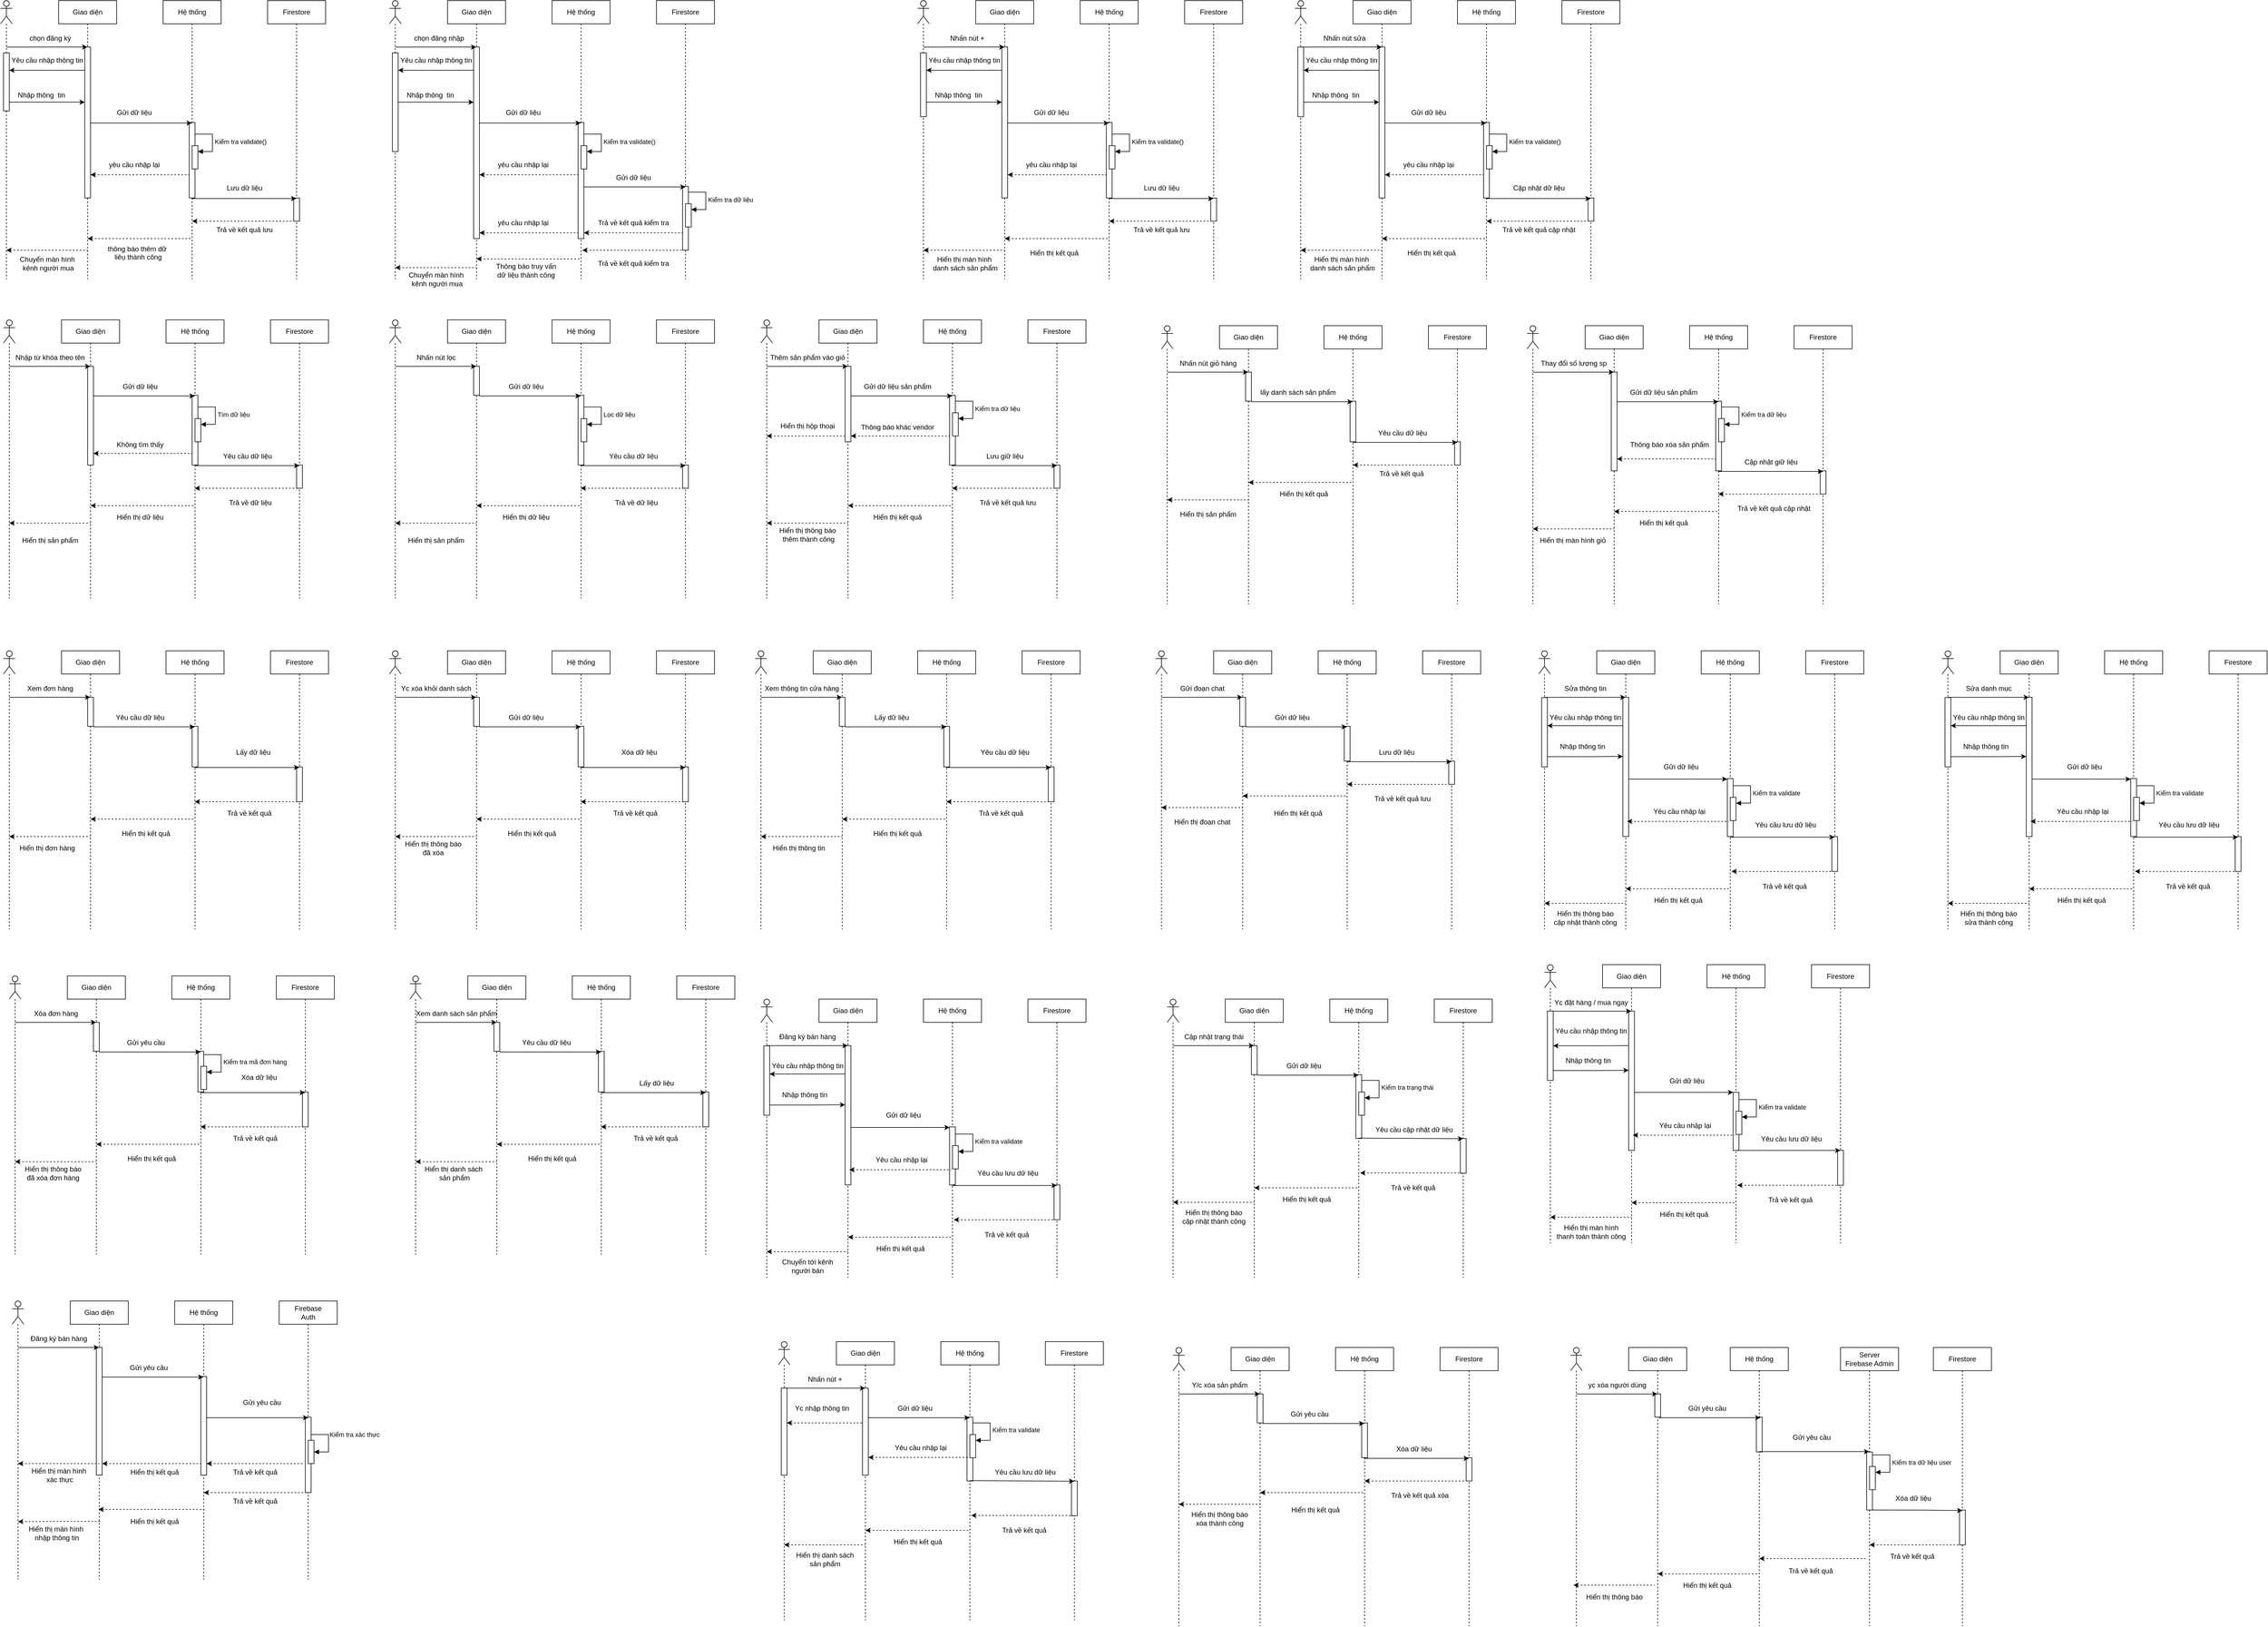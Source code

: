 <mxfile version="22.1.18" type="github">
  <diagram name="Page-1" id="2YBvvXClWsGukQMizWep">
    <mxGraphModel dx="1400" dy="721" grid="1" gridSize="10" guides="1" tooltips="1" connect="1" arrows="1" fold="1" page="1" pageScale="1" pageWidth="850" pageHeight="1100" math="0" shadow="0">
      <root>
        <mxCell id="0" />
        <mxCell id="1" parent="0" />
        <mxCell id="aM9ryv3xv72pqoxQDRHE-1" value="Giao diện" style="shape=umlLifeline;perimeter=lifelinePerimeter;whiteSpace=wrap;html=1;container=0;dropTarget=0;collapsible=0;recursiveResize=0;outlineConnect=0;portConstraint=eastwest;newEdgeStyle={&quot;edgeStyle&quot;:&quot;elbowEdgeStyle&quot;,&quot;elbow&quot;:&quot;vertical&quot;,&quot;curved&quot;:0,&quot;rounded&quot;:0};" parent="1" vertex="1">
          <mxGeometry x="160" y="40" width="100" height="480" as="geometry" />
        </mxCell>
        <mxCell id="fi817YxVfnDkpDfHuI8M-5" value="" style="html=1;points=[[0,0,0,0,5],[0,1,0,0,-5],[1,0,0,0,5],[1,1,0,0,-5]];perimeter=orthogonalPerimeter;outlineConnect=0;targetShapes=umlLifeline;portConstraint=eastwest;newEdgeStyle={&quot;curved&quot;:0,&quot;rounded&quot;:0};" parent="aM9ryv3xv72pqoxQDRHE-1" vertex="1">
          <mxGeometry x="45" y="80" width="10" height="260" as="geometry" />
        </mxCell>
        <mxCell id="aM9ryv3xv72pqoxQDRHE-5" value="Hệ thống" style="shape=umlLifeline;perimeter=lifelinePerimeter;whiteSpace=wrap;html=1;container=0;dropTarget=0;collapsible=0;recursiveResize=0;outlineConnect=0;portConstraint=eastwest;newEdgeStyle={&quot;edgeStyle&quot;:&quot;elbowEdgeStyle&quot;,&quot;elbow&quot;:&quot;vertical&quot;,&quot;curved&quot;:0,&quot;rounded&quot;:0};" parent="1" vertex="1">
          <mxGeometry x="340" y="40" width="100" height="480" as="geometry" />
        </mxCell>
        <mxCell id="fi817YxVfnDkpDfHuI8M-15" value="" style="html=1;points=[[0,0,0,0,5],[0,1,0,0,-5],[1,0,0,0,5],[1,1,0,0,-5]];perimeter=orthogonalPerimeter;outlineConnect=0;targetShapes=umlLifeline;portConstraint=eastwest;newEdgeStyle={&quot;curved&quot;:0,&quot;rounded&quot;:0};" parent="aM9ryv3xv72pqoxQDRHE-5" vertex="1">
          <mxGeometry x="45" y="210" width="10" height="130" as="geometry" />
        </mxCell>
        <mxCell id="fi817YxVfnDkpDfHuI8M-17" value="" style="html=1;points=[[0,0,0,0,5],[0,1,0,0,-5],[1,0,0,0,5],[1,1,0,0,-5]];perimeter=orthogonalPerimeter;outlineConnect=0;targetShapes=umlLifeline;portConstraint=eastwest;newEdgeStyle={&quot;curved&quot;:0,&quot;rounded&quot;:0};" parent="aM9ryv3xv72pqoxQDRHE-5" vertex="1">
          <mxGeometry x="50" y="250" width="10" height="40" as="geometry" />
        </mxCell>
        <mxCell id="fi817YxVfnDkpDfHuI8M-18" value="Kiểm tra validate()" style="html=1;align=left;spacingLeft=2;endArrow=block;rounded=0;edgeStyle=orthogonalEdgeStyle;curved=0;rounded=0;" parent="aM9ryv3xv72pqoxQDRHE-5" target="fi817YxVfnDkpDfHuI8M-17" edge="1">
          <mxGeometry relative="1" as="geometry">
            <mxPoint x="55" y="230" as="sourcePoint" />
            <Array as="points">
              <mxPoint x="85" y="260" />
            </Array>
          </mxGeometry>
        </mxCell>
        <mxCell id="fi817YxVfnDkpDfHuI8M-1" value="Firestore" style="shape=umlLifeline;perimeter=lifelinePerimeter;whiteSpace=wrap;html=1;container=0;dropTarget=0;collapsible=0;recursiveResize=0;outlineConnect=0;portConstraint=eastwest;newEdgeStyle={&quot;edgeStyle&quot;:&quot;elbowEdgeStyle&quot;,&quot;elbow&quot;:&quot;vertical&quot;,&quot;curved&quot;:0,&quot;rounded&quot;:0};" parent="1" vertex="1">
          <mxGeometry x="520" y="40" width="100" height="480" as="geometry" />
        </mxCell>
        <mxCell id="fi817YxVfnDkpDfHuI8M-22" value="" style="html=1;points=[[0,0,0,0,5],[0,1,0,0,-5],[1,0,0,0,5],[1,1,0,0,-5]];perimeter=orthogonalPerimeter;outlineConnect=0;targetShapes=umlLifeline;portConstraint=eastwest;newEdgeStyle={&quot;curved&quot;:0,&quot;rounded&quot;:0};" parent="fi817YxVfnDkpDfHuI8M-1" vertex="1">
          <mxGeometry x="45" y="340" width="10" height="40" as="geometry" />
        </mxCell>
        <mxCell id="fi817YxVfnDkpDfHuI8M-2" value="" style="shape=umlLifeline;perimeter=lifelinePerimeter;whiteSpace=wrap;html=1;container=1;dropTarget=0;collapsible=0;recursiveResize=0;outlineConnect=0;portConstraint=eastwest;newEdgeStyle={&quot;curved&quot;:0,&quot;rounded&quot;:0};participant=umlActor;" parent="1" vertex="1">
          <mxGeometry x="60" y="40" width="20" height="480" as="geometry" />
        </mxCell>
        <mxCell id="fi817YxVfnDkpDfHuI8M-10" value="" style="html=1;points=[[0,0,0,0,5],[0,1,0,0,-5],[1,0,0,0,5],[1,1,0,0,-5]];perimeter=orthogonalPerimeter;outlineConnect=0;targetShapes=umlLifeline;portConstraint=eastwest;newEdgeStyle={&quot;curved&quot;:0,&quot;rounded&quot;:0};" parent="fi817YxVfnDkpDfHuI8M-2" vertex="1">
          <mxGeometry x="5" y="90" width="10" height="100" as="geometry" />
        </mxCell>
        <mxCell id="fi817YxVfnDkpDfHuI8M-4" value="" style="endArrow=classic;html=1;rounded=0;exitX=0.5;exitY=0.167;exitDx=0;exitDy=0;exitPerimeter=0;" parent="1" source="fi817YxVfnDkpDfHuI8M-2" target="aM9ryv3xv72pqoxQDRHE-1" edge="1">
          <mxGeometry width="50" height="50" relative="1" as="geometry">
            <mxPoint x="400" y="280" as="sourcePoint" />
            <mxPoint x="440" y="230" as="targetPoint" />
            <Array as="points">
              <mxPoint x="140" y="120" />
            </Array>
          </mxGeometry>
        </mxCell>
        <mxCell id="fi817YxVfnDkpDfHuI8M-7" value="chọn đăng ký" style="text;html=1;align=center;verticalAlign=middle;resizable=0;points=[];autosize=1;strokeColor=none;fillColor=none;" parent="1" vertex="1">
          <mxGeometry x="100" y="90" width="90" height="30" as="geometry" />
        </mxCell>
        <mxCell id="fi817YxVfnDkpDfHuI8M-8" value="" style="endArrow=none;html=1;rounded=0;startArrow=classic;startFill=1;endFill=0;" parent="1" source="fi817YxVfnDkpDfHuI8M-10" target="fi817YxVfnDkpDfHuI8M-5" edge="1">
          <mxGeometry width="50" height="50" relative="1" as="geometry">
            <mxPoint x="80" y="160" as="sourcePoint" />
            <mxPoint x="140" y="150" as="targetPoint" />
            <Array as="points">
              <mxPoint x="150" y="160" />
            </Array>
          </mxGeometry>
        </mxCell>
        <mxCell id="fi817YxVfnDkpDfHuI8M-9" value="Yêu cầu nhập thông tin" style="text;html=1;align=center;verticalAlign=middle;resizable=0;points=[];autosize=1;strokeColor=none;fillColor=none;" parent="1" vertex="1">
          <mxGeometry x="65" y="128" width="150" height="30" as="geometry" />
        </mxCell>
        <mxCell id="fi817YxVfnDkpDfHuI8M-12" value="" style="edgeStyle=orthogonalEdgeStyle;rounded=0;orthogonalLoop=1;jettySize=auto;html=1;curved=0;" parent="1" source="fi817YxVfnDkpDfHuI8M-10" target="fi817YxVfnDkpDfHuI8M-5" edge="1">
          <mxGeometry relative="1" as="geometry">
            <Array as="points">
              <mxPoint x="180" y="215" />
              <mxPoint x="180" y="215" />
            </Array>
          </mxGeometry>
        </mxCell>
        <mxCell id="fi817YxVfnDkpDfHuI8M-13" value="Nhập thông&amp;nbsp; tin" style="text;html=1;align=center;verticalAlign=middle;resizable=0;points=[];autosize=1;strokeColor=none;fillColor=none;" parent="1" vertex="1">
          <mxGeometry x="80" y="188" width="100" height="30" as="geometry" />
        </mxCell>
        <mxCell id="fi817YxVfnDkpDfHuI8M-14" value="" style="edgeStyle=orthogonalEdgeStyle;rounded=0;orthogonalLoop=1;jettySize=auto;html=1;curved=0;" parent="1" target="aM9ryv3xv72pqoxQDRHE-5" edge="1">
          <mxGeometry relative="1" as="geometry">
            <mxPoint x="215.5" y="250" as="sourcePoint" />
            <mxPoint x="330" y="251" as="targetPoint" />
            <Array as="points">
              <mxPoint x="216" y="251" />
            </Array>
          </mxGeometry>
        </mxCell>
        <mxCell id="fi817YxVfnDkpDfHuI8M-16" value="Gửi dữ liệu" style="text;html=1;align=center;verticalAlign=middle;resizable=0;points=[];autosize=1;strokeColor=none;fillColor=none;" parent="1" vertex="1">
          <mxGeometry x="250" y="218" width="80" height="30" as="geometry" />
        </mxCell>
        <mxCell id="fi817YxVfnDkpDfHuI8M-19" value="" style="endArrow=none;html=1;rounded=0;startArrow=classic;startFill=1;endFill=0;dashed=1;" parent="1" source="fi817YxVfnDkpDfHuI8M-5" target="fi817YxVfnDkpDfHuI8M-15" edge="1">
          <mxGeometry width="50" height="50" relative="1" as="geometry">
            <mxPoint x="250" y="340" as="sourcePoint" />
            <mxPoint x="380" y="340" as="targetPoint" />
            <Array as="points">
              <mxPoint x="325" y="340" />
            </Array>
          </mxGeometry>
        </mxCell>
        <mxCell id="fi817YxVfnDkpDfHuI8M-20" value="yêu cầu nhập lại" style="text;html=1;align=center;verticalAlign=middle;resizable=0;points=[];autosize=1;strokeColor=none;fillColor=none;" parent="1" vertex="1">
          <mxGeometry x="235" y="308" width="110" height="30" as="geometry" />
        </mxCell>
        <mxCell id="fi817YxVfnDkpDfHuI8M-21" value="" style="edgeStyle=orthogonalEdgeStyle;rounded=0;orthogonalLoop=1;jettySize=auto;html=1;curved=0;" parent="1" target="fi817YxVfnDkpDfHuI8M-1" edge="1">
          <mxGeometry relative="1" as="geometry">
            <mxPoint x="390" y="380" as="sourcePoint" />
            <mxPoint x="550" y="381" as="targetPoint" />
            <Array as="points">
              <mxPoint x="390" y="381" />
            </Array>
          </mxGeometry>
        </mxCell>
        <mxCell id="fi817YxVfnDkpDfHuI8M-23" value="Lưu dữ liệu" style="text;html=1;align=center;verticalAlign=middle;resizable=0;points=[];autosize=1;strokeColor=none;fillColor=none;" parent="1" vertex="1">
          <mxGeometry x="440" y="348" width="80" height="30" as="geometry" />
        </mxCell>
        <mxCell id="fi817YxVfnDkpDfHuI8M-24" value="" style="endArrow=none;html=1;rounded=0;startArrow=classic;startFill=1;endFill=0;dashed=1;" parent="1" source="aM9ryv3xv72pqoxQDRHE-5" edge="1">
          <mxGeometry width="50" height="50" relative="1" as="geometry">
            <mxPoint x="395" y="420" as="sourcePoint" />
            <mxPoint x="565" y="420" as="targetPoint" />
            <Array as="points">
              <mxPoint x="505" y="420" />
            </Array>
          </mxGeometry>
        </mxCell>
        <mxCell id="fi817YxVfnDkpDfHuI8M-25" value="Trả về kết quả lưu" style="text;html=1;align=center;verticalAlign=middle;resizable=0;points=[];autosize=1;strokeColor=none;fillColor=none;" parent="1" vertex="1">
          <mxGeometry x="420" y="420" width="120" height="30" as="geometry" />
        </mxCell>
        <mxCell id="fi817YxVfnDkpDfHuI8M-26" value="" style="endArrow=none;html=1;rounded=0;startArrow=classic;startFill=1;endFill=0;dashed=1;" parent="1" target="aM9ryv3xv72pqoxQDRHE-5" edge="1">
          <mxGeometry width="50" height="50" relative="1" as="geometry">
            <mxPoint x="210" y="450" as="sourcePoint" />
            <mxPoint x="377.5" y="450" as="targetPoint" />
            <Array as="points">
              <mxPoint x="317.5" y="450" />
            </Array>
          </mxGeometry>
        </mxCell>
        <mxCell id="fi817YxVfnDkpDfHuI8M-27" value="&lt;p style=&quot;line-height: 10%;&quot;&gt;thông báo thêm dữ&lt;/p&gt;&lt;p style=&quot;line-height: 10%;&quot;&gt;&amp;nbsp;liêụ thành công&lt;/p&gt;" style="text;html=1;align=center;verticalAlign=middle;resizable=0;points=[];autosize=1;strokeColor=none;fillColor=none;" parent="1" vertex="1">
          <mxGeometry x="235" y="450" width="120" height="50" as="geometry" />
        </mxCell>
        <mxCell id="fi817YxVfnDkpDfHuI8M-28" value="" style="endArrow=none;html=1;rounded=0;startArrow=classic;startFill=1;endFill=0;dashed=1;" parent="1" edge="1">
          <mxGeometry width="50" height="50" relative="1" as="geometry">
            <mxPoint x="70" y="470" as="sourcePoint" />
            <mxPoint x="210" y="470" as="targetPoint" />
            <Array as="points">
              <mxPoint x="150" y="470" />
            </Array>
          </mxGeometry>
        </mxCell>
        <mxCell id="fi817YxVfnDkpDfHuI8M-29" value="Chuyển màn hình&lt;br&gt;&amp;nbsp;kênh người mua" style="text;html=1;align=center;verticalAlign=middle;resizable=0;points=[];autosize=1;strokeColor=none;fillColor=none;" parent="1" vertex="1">
          <mxGeometry x="80" y="473" width="120" height="40" as="geometry" />
        </mxCell>
        <mxCell id="fi817YxVfnDkpDfHuI8M-30" value="Giao diện" style="shape=umlLifeline;perimeter=lifelinePerimeter;whiteSpace=wrap;html=1;container=0;dropTarget=0;collapsible=0;recursiveResize=0;outlineConnect=0;portConstraint=eastwest;newEdgeStyle={&quot;edgeStyle&quot;:&quot;elbowEdgeStyle&quot;,&quot;elbow&quot;:&quot;vertical&quot;,&quot;curved&quot;:0,&quot;rounded&quot;:0};" parent="1" vertex="1">
          <mxGeometry x="830" y="40" width="100" height="480" as="geometry" />
        </mxCell>
        <mxCell id="fi817YxVfnDkpDfHuI8M-31" value="" style="html=1;points=[[0,0,0,0,5],[0,1,0,0,-5],[1,0,0,0,5],[1,1,0,0,-5]];perimeter=orthogonalPerimeter;outlineConnect=0;targetShapes=umlLifeline;portConstraint=eastwest;newEdgeStyle={&quot;curved&quot;:0,&quot;rounded&quot;:0};" parent="fi817YxVfnDkpDfHuI8M-30" vertex="1">
          <mxGeometry x="45" y="80" width="10" height="330" as="geometry" />
        </mxCell>
        <mxCell id="fi817YxVfnDkpDfHuI8M-32" value="Hệ thống" style="shape=umlLifeline;perimeter=lifelinePerimeter;whiteSpace=wrap;html=1;container=0;dropTarget=0;collapsible=0;recursiveResize=0;outlineConnect=0;portConstraint=eastwest;newEdgeStyle={&quot;edgeStyle&quot;:&quot;elbowEdgeStyle&quot;,&quot;elbow&quot;:&quot;vertical&quot;,&quot;curved&quot;:0,&quot;rounded&quot;:0};" parent="1" vertex="1">
          <mxGeometry x="1010" y="40" width="100" height="480" as="geometry" />
        </mxCell>
        <mxCell id="fi817YxVfnDkpDfHuI8M-33" value="" style="html=1;points=[[0,0,0,0,5],[0,1,0,0,-5],[1,0,0,0,5],[1,1,0,0,-5]];perimeter=orthogonalPerimeter;outlineConnect=0;targetShapes=umlLifeline;portConstraint=eastwest;newEdgeStyle={&quot;curved&quot;:0,&quot;rounded&quot;:0};" parent="fi817YxVfnDkpDfHuI8M-32" vertex="1">
          <mxGeometry x="45" y="210" width="10" height="200" as="geometry" />
        </mxCell>
        <mxCell id="fi817YxVfnDkpDfHuI8M-34" value="" style="html=1;points=[[0,0,0,0,5],[0,1,0,0,-5],[1,0,0,0,5],[1,1,0,0,-5]];perimeter=orthogonalPerimeter;outlineConnect=0;targetShapes=umlLifeline;portConstraint=eastwest;newEdgeStyle={&quot;curved&quot;:0,&quot;rounded&quot;:0};" parent="fi817YxVfnDkpDfHuI8M-32" vertex="1">
          <mxGeometry x="50" y="250" width="10" height="40" as="geometry" />
        </mxCell>
        <mxCell id="fi817YxVfnDkpDfHuI8M-35" value="Kiểm tra validate()" style="html=1;align=left;spacingLeft=2;endArrow=block;rounded=0;edgeStyle=orthogonalEdgeStyle;curved=0;rounded=0;" parent="fi817YxVfnDkpDfHuI8M-32" target="fi817YxVfnDkpDfHuI8M-34" edge="1">
          <mxGeometry relative="1" as="geometry">
            <mxPoint x="55" y="230" as="sourcePoint" />
            <Array as="points">
              <mxPoint x="85" y="260" />
            </Array>
          </mxGeometry>
        </mxCell>
        <mxCell id="fi817YxVfnDkpDfHuI8M-36" value="Firestore" style="shape=umlLifeline;perimeter=lifelinePerimeter;whiteSpace=wrap;html=1;container=0;dropTarget=0;collapsible=0;recursiveResize=0;outlineConnect=0;portConstraint=eastwest;newEdgeStyle={&quot;edgeStyle&quot;:&quot;elbowEdgeStyle&quot;,&quot;elbow&quot;:&quot;vertical&quot;,&quot;curved&quot;:0,&quot;rounded&quot;:0};" parent="1" vertex="1">
          <mxGeometry x="1190" y="40" width="100" height="480" as="geometry" />
        </mxCell>
        <mxCell id="fi817YxVfnDkpDfHuI8M-37" value="" style="html=1;points=[[0,0,0,0,5],[0,1,0,0,-5],[1,0,0,0,5],[1,1,0,0,-5]];perimeter=orthogonalPerimeter;outlineConnect=0;targetShapes=umlLifeline;portConstraint=eastwest;newEdgeStyle={&quot;curved&quot;:0,&quot;rounded&quot;:0};" parent="fi817YxVfnDkpDfHuI8M-36" vertex="1">
          <mxGeometry x="45" y="320" width="10" height="110" as="geometry" />
        </mxCell>
        <mxCell id="fi817YxVfnDkpDfHuI8M-58" value="" style="html=1;points=[[0,0,0,0,5],[0,1,0,0,-5],[1,0,0,0,5],[1,1,0,0,-5]];perimeter=orthogonalPerimeter;outlineConnect=0;targetShapes=umlLifeline;portConstraint=eastwest;newEdgeStyle={&quot;curved&quot;:0,&quot;rounded&quot;:0};" parent="fi817YxVfnDkpDfHuI8M-36" vertex="1">
          <mxGeometry x="50" y="350" width="10" height="40" as="geometry" />
        </mxCell>
        <mxCell id="fi817YxVfnDkpDfHuI8M-59" value="Kiểm tra dữ liệu" style="html=1;align=left;spacingLeft=2;endArrow=block;rounded=0;edgeStyle=orthogonalEdgeStyle;curved=0;rounded=0;" parent="fi817YxVfnDkpDfHuI8M-36" target="fi817YxVfnDkpDfHuI8M-58" edge="1">
          <mxGeometry relative="1" as="geometry">
            <mxPoint x="55" y="330" as="sourcePoint" />
            <Array as="points">
              <mxPoint x="85" y="360" />
            </Array>
          </mxGeometry>
        </mxCell>
        <mxCell id="fi817YxVfnDkpDfHuI8M-38" value="" style="shape=umlLifeline;perimeter=lifelinePerimeter;whiteSpace=wrap;html=1;container=1;dropTarget=0;collapsible=0;recursiveResize=0;outlineConnect=0;portConstraint=eastwest;newEdgeStyle={&quot;curved&quot;:0,&quot;rounded&quot;:0};participant=umlActor;" parent="1" vertex="1">
          <mxGeometry x="730" y="40" width="20" height="480" as="geometry" />
        </mxCell>
        <mxCell id="fi817YxVfnDkpDfHuI8M-39" value="" style="html=1;points=[[0,0,0,0,5],[0,1,0,0,-5],[1,0,0,0,5],[1,1,0,0,-5]];perimeter=orthogonalPerimeter;outlineConnect=0;targetShapes=umlLifeline;portConstraint=eastwest;newEdgeStyle={&quot;curved&quot;:0,&quot;rounded&quot;:0};" parent="fi817YxVfnDkpDfHuI8M-38" vertex="1">
          <mxGeometry x="5" y="90" width="10" height="170" as="geometry" />
        </mxCell>
        <mxCell id="fi817YxVfnDkpDfHuI8M-40" value="" style="endArrow=classic;html=1;rounded=0;exitX=0.5;exitY=0.167;exitDx=0;exitDy=0;exitPerimeter=0;" parent="1" source="fi817YxVfnDkpDfHuI8M-38" target="fi817YxVfnDkpDfHuI8M-30" edge="1">
          <mxGeometry width="50" height="50" relative="1" as="geometry">
            <mxPoint x="1070" y="280" as="sourcePoint" />
            <mxPoint x="1110" y="230" as="targetPoint" />
            <Array as="points">
              <mxPoint x="810" y="120" />
            </Array>
          </mxGeometry>
        </mxCell>
        <mxCell id="fi817YxVfnDkpDfHuI8M-41" value="chọn đăng nhập" style="text;html=1;align=center;verticalAlign=middle;resizable=0;points=[];autosize=1;strokeColor=none;fillColor=none;" parent="1" vertex="1">
          <mxGeometry x="760" y="90" width="110" height="30" as="geometry" />
        </mxCell>
        <mxCell id="fi817YxVfnDkpDfHuI8M-42" value="" style="endArrow=none;html=1;rounded=0;startArrow=classic;startFill=1;endFill=0;" parent="1" source="fi817YxVfnDkpDfHuI8M-39" target="fi817YxVfnDkpDfHuI8M-31" edge="1">
          <mxGeometry width="50" height="50" relative="1" as="geometry">
            <mxPoint x="750" y="160" as="sourcePoint" />
            <mxPoint x="810" y="150" as="targetPoint" />
            <Array as="points">
              <mxPoint x="820" y="160" />
            </Array>
          </mxGeometry>
        </mxCell>
        <mxCell id="fi817YxVfnDkpDfHuI8M-43" value="Yêu cầu nhập thông tin" style="text;html=1;align=center;verticalAlign=middle;resizable=0;points=[];autosize=1;strokeColor=none;fillColor=none;" parent="1" vertex="1">
          <mxGeometry x="735" y="128" width="150" height="30" as="geometry" />
        </mxCell>
        <mxCell id="fi817YxVfnDkpDfHuI8M-44" value="" style="edgeStyle=orthogonalEdgeStyle;rounded=0;orthogonalLoop=1;jettySize=auto;html=1;curved=0;" parent="1" source="fi817YxVfnDkpDfHuI8M-39" target="fi817YxVfnDkpDfHuI8M-31" edge="1">
          <mxGeometry relative="1" as="geometry">
            <Array as="points">
              <mxPoint x="850" y="215" />
              <mxPoint x="850" y="215" />
            </Array>
          </mxGeometry>
        </mxCell>
        <mxCell id="fi817YxVfnDkpDfHuI8M-45" value="Nhập thông&amp;nbsp; tin" style="text;html=1;align=center;verticalAlign=middle;resizable=0;points=[];autosize=1;strokeColor=none;fillColor=none;" parent="1" vertex="1">
          <mxGeometry x="750" y="188" width="100" height="30" as="geometry" />
        </mxCell>
        <mxCell id="fi817YxVfnDkpDfHuI8M-46" value="" style="edgeStyle=orthogonalEdgeStyle;rounded=0;orthogonalLoop=1;jettySize=auto;html=1;curved=0;" parent="1" target="fi817YxVfnDkpDfHuI8M-32" edge="1">
          <mxGeometry relative="1" as="geometry">
            <mxPoint x="885.5" y="250" as="sourcePoint" />
            <mxPoint x="1000" y="251" as="targetPoint" />
            <Array as="points">
              <mxPoint x="886" y="251" />
            </Array>
          </mxGeometry>
        </mxCell>
        <mxCell id="fi817YxVfnDkpDfHuI8M-47" value="Gửi dữ liệu" style="text;html=1;align=center;verticalAlign=middle;resizable=0;points=[];autosize=1;strokeColor=none;fillColor=none;" parent="1" vertex="1">
          <mxGeometry x="920" y="218" width="80" height="30" as="geometry" />
        </mxCell>
        <mxCell id="fi817YxVfnDkpDfHuI8M-48" value="" style="endArrow=none;html=1;rounded=0;startArrow=classic;startFill=1;endFill=0;dashed=1;" parent="1" source="fi817YxVfnDkpDfHuI8M-31" target="fi817YxVfnDkpDfHuI8M-33" edge="1">
          <mxGeometry width="50" height="50" relative="1" as="geometry">
            <mxPoint x="920" y="340" as="sourcePoint" />
            <mxPoint x="1050" y="340" as="targetPoint" />
            <Array as="points">
              <mxPoint x="995" y="340" />
            </Array>
          </mxGeometry>
        </mxCell>
        <mxCell id="fi817YxVfnDkpDfHuI8M-49" value="yêu cầu nhập lại" style="text;html=1;align=center;verticalAlign=middle;resizable=0;points=[];autosize=1;strokeColor=none;fillColor=none;" parent="1" vertex="1">
          <mxGeometry x="905" y="308" width="110" height="30" as="geometry" />
        </mxCell>
        <mxCell id="fi817YxVfnDkpDfHuI8M-50" value="" style="edgeStyle=orthogonalEdgeStyle;rounded=0;orthogonalLoop=1;jettySize=auto;html=1;curved=0;" parent="1" edge="1">
          <mxGeometry relative="1" as="geometry">
            <mxPoint x="1065.25" y="360" as="sourcePoint" />
            <mxPoint x="1240" y="361" as="targetPoint" />
            <Array as="points">
              <mxPoint x="1065.25" y="361" />
            </Array>
          </mxGeometry>
        </mxCell>
        <mxCell id="fi817YxVfnDkpDfHuI8M-51" value="Gửi dữ liệu" style="text;html=1;align=center;verticalAlign=middle;resizable=0;points=[];autosize=1;strokeColor=none;fillColor=none;" parent="1" vertex="1">
          <mxGeometry x="1110" y="330" width="80" height="30" as="geometry" />
        </mxCell>
        <mxCell id="fi817YxVfnDkpDfHuI8M-52" value="" style="endArrow=none;html=1;rounded=0;startArrow=classic;startFill=1;endFill=0;dashed=1;" parent="1" edge="1">
          <mxGeometry width="50" height="50" relative="1" as="geometry">
            <mxPoint x="1062.25" y="470" as="sourcePoint" />
            <mxPoint x="1237.75" y="470" as="targetPoint" />
            <Array as="points">
              <mxPoint x="1177.75" y="470" />
            </Array>
          </mxGeometry>
        </mxCell>
        <mxCell id="fi817YxVfnDkpDfHuI8M-53" value="Trả về kết quả kiểm tra" style="text;html=1;align=center;verticalAlign=middle;resizable=0;points=[];autosize=1;strokeColor=none;fillColor=none;" parent="1" vertex="1">
          <mxGeometry x="1075" y="478" width="150" height="30" as="geometry" />
        </mxCell>
        <mxCell id="fi817YxVfnDkpDfHuI8M-54" value="" style="endArrow=none;html=1;rounded=0;startArrow=classic;startFill=1;endFill=0;dashed=1;" parent="1" target="fi817YxVfnDkpDfHuI8M-32" edge="1">
          <mxGeometry width="50" height="50" relative="1" as="geometry">
            <mxPoint x="880" y="485" as="sourcePoint" />
            <mxPoint x="1054.75" y="485" as="targetPoint" />
            <Array as="points">
              <mxPoint x="982.75" y="485" />
            </Array>
          </mxGeometry>
        </mxCell>
        <mxCell id="fi817YxVfnDkpDfHuI8M-55" value="Thông báo truy vấn &lt;br&gt;dữ liệu thành công" style="text;html=1;align=center;verticalAlign=middle;resizable=0;points=[];autosize=1;strokeColor=none;fillColor=none;" parent="1" vertex="1">
          <mxGeometry x="900" y="485" width="130" height="40" as="geometry" />
        </mxCell>
        <mxCell id="fi817YxVfnDkpDfHuI8M-56" value="" style="endArrow=none;html=1;rounded=0;startArrow=classic;startFill=1;endFill=0;dashed=1;" parent="1" edge="1">
          <mxGeometry width="50" height="50" relative="1" as="geometry">
            <mxPoint x="740" y="500" as="sourcePoint" />
            <mxPoint x="880" y="500" as="targetPoint" />
            <Array as="points">
              <mxPoint x="820" y="500" />
            </Array>
          </mxGeometry>
        </mxCell>
        <mxCell id="fi817YxVfnDkpDfHuI8M-60" value="" style="endArrow=none;html=1;rounded=0;startArrow=classic;startFill=1;endFill=0;dashed=1;" parent="1" edge="1">
          <mxGeometry width="50" height="50" relative="1" as="geometry">
            <mxPoint x="1065" y="440" as="sourcePoint" />
            <mxPoint x="1235" y="440" as="targetPoint" />
            <Array as="points">
              <mxPoint x="1175" y="440" />
            </Array>
          </mxGeometry>
        </mxCell>
        <mxCell id="fi817YxVfnDkpDfHuI8M-61" value="Trả về kết quả kiểm tra" style="text;html=1;align=center;verticalAlign=middle;resizable=0;points=[];autosize=1;strokeColor=none;fillColor=none;" parent="1" vertex="1">
          <mxGeometry x="1075" y="408" width="150" height="30" as="geometry" />
        </mxCell>
        <mxCell id="fi817YxVfnDkpDfHuI8M-62" value="" style="endArrow=none;html=1;rounded=0;startArrow=classic;startFill=1;endFill=0;dashed=1;" parent="1" edge="1">
          <mxGeometry width="50" height="50" relative="1" as="geometry">
            <mxPoint x="885" y="440" as="sourcePoint" />
            <mxPoint x="1055" y="440" as="targetPoint" />
            <Array as="points">
              <mxPoint x="995" y="440" />
            </Array>
          </mxGeometry>
        </mxCell>
        <mxCell id="fi817YxVfnDkpDfHuI8M-63" value="yêu cầu nhập lại" style="text;html=1;align=center;verticalAlign=middle;resizable=0;points=[];autosize=1;strokeColor=none;fillColor=none;" parent="1" vertex="1">
          <mxGeometry x="905" y="408" width="110" height="30" as="geometry" />
        </mxCell>
        <mxCell id="fi817YxVfnDkpDfHuI8M-64" value="Chuyển màn hình&lt;br&gt;&amp;nbsp;kênh người mua" style="text;html=1;align=center;verticalAlign=middle;resizable=0;points=[];autosize=1;strokeColor=none;fillColor=none;" parent="1" vertex="1">
          <mxGeometry x="750" y="500" width="120" height="40" as="geometry" />
        </mxCell>
        <mxCell id="fi817YxVfnDkpDfHuI8M-65" value="Giao diện" style="shape=umlLifeline;perimeter=lifelinePerimeter;whiteSpace=wrap;html=1;container=0;dropTarget=0;collapsible=0;recursiveResize=0;outlineConnect=0;portConstraint=eastwest;newEdgeStyle={&quot;edgeStyle&quot;:&quot;elbowEdgeStyle&quot;,&quot;elbow&quot;:&quot;vertical&quot;,&quot;curved&quot;:0,&quot;rounded&quot;:0};" parent="1" vertex="1">
          <mxGeometry x="165" y="590" width="100" height="480" as="geometry" />
        </mxCell>
        <mxCell id="fi817YxVfnDkpDfHuI8M-66" value="" style="html=1;points=[[0,0,0,0,5],[0,1,0,0,-5],[1,0,0,0,5],[1,1,0,0,-5]];perimeter=orthogonalPerimeter;outlineConnect=0;targetShapes=umlLifeline;portConstraint=eastwest;newEdgeStyle={&quot;curved&quot;:0,&quot;rounded&quot;:0};" parent="fi817YxVfnDkpDfHuI8M-65" vertex="1">
          <mxGeometry x="45" y="80" width="10" height="170" as="geometry" />
        </mxCell>
        <mxCell id="fi817YxVfnDkpDfHuI8M-67" value="Hệ thống" style="shape=umlLifeline;perimeter=lifelinePerimeter;whiteSpace=wrap;html=1;container=0;dropTarget=0;collapsible=0;recursiveResize=0;outlineConnect=0;portConstraint=eastwest;newEdgeStyle={&quot;edgeStyle&quot;:&quot;elbowEdgeStyle&quot;,&quot;elbow&quot;:&quot;vertical&quot;,&quot;curved&quot;:0,&quot;rounded&quot;:0};" parent="1" vertex="1">
          <mxGeometry x="345" y="590" width="100" height="480" as="geometry" />
        </mxCell>
        <mxCell id="fi817YxVfnDkpDfHuI8M-68" value="" style="html=1;points=[[0,0,0,0,5],[0,1,0,0,-5],[1,0,0,0,5],[1,1,0,0,-5]];perimeter=orthogonalPerimeter;outlineConnect=0;targetShapes=umlLifeline;portConstraint=eastwest;newEdgeStyle={&quot;curved&quot;:0,&quot;rounded&quot;:0};" parent="fi817YxVfnDkpDfHuI8M-67" vertex="1">
          <mxGeometry x="45" y="130" width="10" height="120" as="geometry" />
        </mxCell>
        <mxCell id="fi817YxVfnDkpDfHuI8M-93" value="" style="html=1;points=[[0,0,0,0,5],[0,1,0,0,-5],[1,0,0,0,5],[1,1,0,0,-5]];perimeter=orthogonalPerimeter;outlineConnect=0;targetShapes=umlLifeline;portConstraint=eastwest;newEdgeStyle={&quot;curved&quot;:0,&quot;rounded&quot;:0};" parent="fi817YxVfnDkpDfHuI8M-67" vertex="1">
          <mxGeometry x="50" y="170" width="10" height="40" as="geometry" />
        </mxCell>
        <mxCell id="fi817YxVfnDkpDfHuI8M-94" value="Tìm dữ liệu" style="html=1;align=left;spacingLeft=2;endArrow=block;rounded=0;edgeStyle=orthogonalEdgeStyle;curved=0;rounded=0;" parent="fi817YxVfnDkpDfHuI8M-67" target="fi817YxVfnDkpDfHuI8M-93" edge="1">
          <mxGeometry relative="1" as="geometry">
            <mxPoint x="55" y="150" as="sourcePoint" />
            <Array as="points">
              <mxPoint x="85" y="180" />
            </Array>
          </mxGeometry>
        </mxCell>
        <mxCell id="fi817YxVfnDkpDfHuI8M-71" value="Firestore" style="shape=umlLifeline;perimeter=lifelinePerimeter;whiteSpace=wrap;html=1;container=0;dropTarget=0;collapsible=0;recursiveResize=0;outlineConnect=0;portConstraint=eastwest;newEdgeStyle={&quot;edgeStyle&quot;:&quot;elbowEdgeStyle&quot;,&quot;elbow&quot;:&quot;vertical&quot;,&quot;curved&quot;:0,&quot;rounded&quot;:0};" parent="1" vertex="1">
          <mxGeometry x="525" y="590" width="100" height="480" as="geometry" />
        </mxCell>
        <mxCell id="fi817YxVfnDkpDfHuI8M-72" value="" style="html=1;points=[[0,0,0,0,5],[0,1,0,0,-5],[1,0,0,0,5],[1,1,0,0,-5]];perimeter=orthogonalPerimeter;outlineConnect=0;targetShapes=umlLifeline;portConstraint=eastwest;newEdgeStyle={&quot;curved&quot;:0,&quot;rounded&quot;:0};" parent="fi817YxVfnDkpDfHuI8M-71" vertex="1">
          <mxGeometry x="45" y="250" width="10" height="40" as="geometry" />
        </mxCell>
        <mxCell id="fi817YxVfnDkpDfHuI8M-73" value="" style="shape=umlLifeline;perimeter=lifelinePerimeter;whiteSpace=wrap;html=1;container=1;dropTarget=0;collapsible=0;recursiveResize=0;outlineConnect=0;portConstraint=eastwest;newEdgeStyle={&quot;curved&quot;:0,&quot;rounded&quot;:0};participant=umlActor;" parent="1" vertex="1">
          <mxGeometry x="65" y="590" width="20" height="480" as="geometry" />
        </mxCell>
        <mxCell id="fi817YxVfnDkpDfHuI8M-75" value="" style="endArrow=classic;html=1;rounded=0;exitX=0.5;exitY=0.167;exitDx=0;exitDy=0;exitPerimeter=0;" parent="1" source="fi817YxVfnDkpDfHuI8M-73" target="fi817YxVfnDkpDfHuI8M-65" edge="1">
          <mxGeometry width="50" height="50" relative="1" as="geometry">
            <mxPoint x="405" y="830" as="sourcePoint" />
            <mxPoint x="445" y="780" as="targetPoint" />
            <Array as="points">
              <mxPoint x="145" y="670" />
            </Array>
          </mxGeometry>
        </mxCell>
        <mxCell id="fi817YxVfnDkpDfHuI8M-76" value="Nhập từ khóa theo tên" style="text;html=1;align=center;verticalAlign=middle;resizable=0;points=[];autosize=1;strokeColor=none;fillColor=none;" parent="1" vertex="1">
          <mxGeometry x="75" y="640" width="140" height="30" as="geometry" />
        </mxCell>
        <mxCell id="fi817YxVfnDkpDfHuI8M-81" value="" style="edgeStyle=orthogonalEdgeStyle;rounded=0;orthogonalLoop=1;jettySize=auto;html=1;curved=0;" parent="1" edge="1">
          <mxGeometry relative="1" as="geometry">
            <mxPoint x="220.5" y="720" as="sourcePoint" />
            <mxPoint x="394.5" y="721" as="targetPoint" />
            <Array as="points">
              <mxPoint x="221" y="721" />
            </Array>
          </mxGeometry>
        </mxCell>
        <mxCell id="fi817YxVfnDkpDfHuI8M-82" value="Gửi dữ liệu" style="text;html=1;align=center;verticalAlign=middle;resizable=0;points=[];autosize=1;strokeColor=none;fillColor=none;" parent="1" vertex="1">
          <mxGeometry x="260" y="690" width="80" height="30" as="geometry" />
        </mxCell>
        <mxCell id="fi817YxVfnDkpDfHuI8M-85" value="" style="edgeStyle=orthogonalEdgeStyle;rounded=0;orthogonalLoop=1;jettySize=auto;html=1;curved=0;" parent="1" edge="1">
          <mxGeometry relative="1" as="geometry">
            <mxPoint x="395.25" y="840" as="sourcePoint" />
            <mxPoint x="574.75" y="841" as="targetPoint" />
            <Array as="points">
              <mxPoint x="395.25" y="841" />
            </Array>
          </mxGeometry>
        </mxCell>
        <mxCell id="fi817YxVfnDkpDfHuI8M-86" value="Yêu cầu dữ liệu" style="text;html=1;align=center;verticalAlign=middle;resizable=0;points=[];autosize=1;strokeColor=none;fillColor=none;" parent="1" vertex="1">
          <mxGeometry x="430" y="810" width="110" height="30" as="geometry" />
        </mxCell>
        <mxCell id="fi817YxVfnDkpDfHuI8M-87" value="" style="endArrow=none;html=1;rounded=0;startArrow=classic;startFill=1;endFill=0;dashed=1;" parent="1" edge="1">
          <mxGeometry width="50" height="50" relative="1" as="geometry">
            <mxPoint x="394.5" y="880" as="sourcePoint" />
            <mxPoint x="570" y="880" as="targetPoint" />
            <Array as="points">
              <mxPoint x="510" y="880" />
            </Array>
          </mxGeometry>
        </mxCell>
        <mxCell id="fi817YxVfnDkpDfHuI8M-88" value="Trả về dữ liệu" style="text;html=1;align=center;verticalAlign=middle;resizable=0;points=[];autosize=1;strokeColor=none;fillColor=none;" parent="1" vertex="1">
          <mxGeometry x="440" y="890" width="100" height="30" as="geometry" />
        </mxCell>
        <mxCell id="fi817YxVfnDkpDfHuI8M-89" value="" style="endArrow=none;html=1;rounded=0;startArrow=classic;startFill=1;endFill=0;dashed=1;" parent="1" edge="1">
          <mxGeometry width="50" height="50" relative="1" as="geometry">
            <mxPoint x="215" y="910" as="sourcePoint" />
            <mxPoint x="394.5" y="910" as="targetPoint" />
            <Array as="points">
              <mxPoint x="322.5" y="910" />
            </Array>
          </mxGeometry>
        </mxCell>
        <mxCell id="fi817YxVfnDkpDfHuI8M-90" value="&lt;p style=&quot;line-height: 10%;&quot;&gt;Hiển thị dữ liệu&lt;/p&gt;" style="text;html=1;align=center;verticalAlign=middle;resizable=0;points=[];autosize=1;strokeColor=none;fillColor=none;" parent="1" vertex="1">
          <mxGeometry x="250" y="910" width="100" height="40" as="geometry" />
        </mxCell>
        <mxCell id="fi817YxVfnDkpDfHuI8M-91" value="" style="endArrow=none;html=1;rounded=0;startArrow=classic;startFill=1;endFill=0;dashed=1;" parent="1" edge="1">
          <mxGeometry width="50" height="50" relative="1" as="geometry">
            <mxPoint x="75" y="940" as="sourcePoint" />
            <mxPoint x="215" y="940" as="targetPoint" />
            <Array as="points">
              <mxPoint x="155" y="940" />
            </Array>
          </mxGeometry>
        </mxCell>
        <mxCell id="fi817YxVfnDkpDfHuI8M-92" value="Hiển thị sản phẩm" style="text;html=1;align=center;verticalAlign=middle;resizable=0;points=[];autosize=1;strokeColor=none;fillColor=none;" parent="1" vertex="1">
          <mxGeometry x="85" y="955" width="120" height="30" as="geometry" />
        </mxCell>
        <mxCell id="fi817YxVfnDkpDfHuI8M-95" value="" style="endArrow=none;html=1;rounded=0;startArrow=classic;startFill=1;endFill=0;dashed=1;" parent="1" target="fi817YxVfnDkpDfHuI8M-68" edge="1">
          <mxGeometry width="50" height="50" relative="1" as="geometry">
            <mxPoint x="220" y="820" as="sourcePoint" />
            <mxPoint x="390" y="820" as="targetPoint" />
            <Array as="points">
              <mxPoint x="330" y="820" />
            </Array>
          </mxGeometry>
        </mxCell>
        <mxCell id="fi817YxVfnDkpDfHuI8M-96" value="Không tìm thấy" style="text;html=1;align=center;verticalAlign=middle;resizable=0;points=[];autosize=1;strokeColor=none;fillColor=none;" parent="1" vertex="1">
          <mxGeometry x="250" y="790" width="100" height="30" as="geometry" />
        </mxCell>
        <mxCell id="fi817YxVfnDkpDfHuI8M-98" value="Giao diện" style="shape=umlLifeline;perimeter=lifelinePerimeter;whiteSpace=wrap;html=1;container=0;dropTarget=0;collapsible=0;recursiveResize=0;outlineConnect=0;portConstraint=eastwest;newEdgeStyle={&quot;edgeStyle&quot;:&quot;elbowEdgeStyle&quot;,&quot;elbow&quot;:&quot;vertical&quot;,&quot;curved&quot;:0,&quot;rounded&quot;:0};" parent="1" vertex="1">
          <mxGeometry x="830" y="590" width="100" height="480" as="geometry" />
        </mxCell>
        <mxCell id="fi817YxVfnDkpDfHuI8M-99" value="" style="html=1;points=[[0,0,0,0,5],[0,1,0,0,-5],[1,0,0,0,5],[1,1,0,0,-5]];perimeter=orthogonalPerimeter;outlineConnect=0;targetShapes=umlLifeline;portConstraint=eastwest;newEdgeStyle={&quot;curved&quot;:0,&quot;rounded&quot;:0};" parent="fi817YxVfnDkpDfHuI8M-98" vertex="1">
          <mxGeometry x="45" y="80" width="10" height="50" as="geometry" />
        </mxCell>
        <mxCell id="fi817YxVfnDkpDfHuI8M-100" value="Hệ thống" style="shape=umlLifeline;perimeter=lifelinePerimeter;whiteSpace=wrap;html=1;container=0;dropTarget=0;collapsible=0;recursiveResize=0;outlineConnect=0;portConstraint=eastwest;newEdgeStyle={&quot;edgeStyle&quot;:&quot;elbowEdgeStyle&quot;,&quot;elbow&quot;:&quot;vertical&quot;,&quot;curved&quot;:0,&quot;rounded&quot;:0};" parent="1" vertex="1">
          <mxGeometry x="1010" y="590" width="100" height="480" as="geometry" />
        </mxCell>
        <mxCell id="fi817YxVfnDkpDfHuI8M-101" value="" style="html=1;points=[[0,0,0,0,5],[0,1,0,0,-5],[1,0,0,0,5],[1,1,0,0,-5]];perimeter=orthogonalPerimeter;outlineConnect=0;targetShapes=umlLifeline;portConstraint=eastwest;newEdgeStyle={&quot;curved&quot;:0,&quot;rounded&quot;:0};" parent="fi817YxVfnDkpDfHuI8M-100" vertex="1">
          <mxGeometry x="45" y="130" width="10" height="120" as="geometry" />
        </mxCell>
        <mxCell id="fi817YxVfnDkpDfHuI8M-102" value="" style="html=1;points=[[0,0,0,0,5],[0,1,0,0,-5],[1,0,0,0,5],[1,1,0,0,-5]];perimeter=orthogonalPerimeter;outlineConnect=0;targetShapes=umlLifeline;portConstraint=eastwest;newEdgeStyle={&quot;curved&quot;:0,&quot;rounded&quot;:0};" parent="fi817YxVfnDkpDfHuI8M-100" vertex="1">
          <mxGeometry x="50" y="170" width="10" height="40" as="geometry" />
        </mxCell>
        <mxCell id="fi817YxVfnDkpDfHuI8M-103" value="Lọc dữ liệu" style="html=1;align=left;spacingLeft=2;endArrow=block;rounded=0;edgeStyle=orthogonalEdgeStyle;curved=0;rounded=0;" parent="fi817YxVfnDkpDfHuI8M-100" target="fi817YxVfnDkpDfHuI8M-102" edge="1">
          <mxGeometry relative="1" as="geometry">
            <mxPoint x="55" y="150" as="sourcePoint" />
            <Array as="points">
              <mxPoint x="85" y="180" />
            </Array>
          </mxGeometry>
        </mxCell>
        <mxCell id="fi817YxVfnDkpDfHuI8M-104" value="Firestore" style="shape=umlLifeline;perimeter=lifelinePerimeter;whiteSpace=wrap;html=1;container=0;dropTarget=0;collapsible=0;recursiveResize=0;outlineConnect=0;portConstraint=eastwest;newEdgeStyle={&quot;edgeStyle&quot;:&quot;elbowEdgeStyle&quot;,&quot;elbow&quot;:&quot;vertical&quot;,&quot;curved&quot;:0,&quot;rounded&quot;:0};" parent="1" vertex="1">
          <mxGeometry x="1190" y="590" width="100" height="480" as="geometry" />
        </mxCell>
        <mxCell id="fi817YxVfnDkpDfHuI8M-105" value="" style="html=1;points=[[0,0,0,0,5],[0,1,0,0,-5],[1,0,0,0,5],[1,1,0,0,-5]];perimeter=orthogonalPerimeter;outlineConnect=0;targetShapes=umlLifeline;portConstraint=eastwest;newEdgeStyle={&quot;curved&quot;:0,&quot;rounded&quot;:0};" parent="fi817YxVfnDkpDfHuI8M-104" vertex="1">
          <mxGeometry x="45" y="250" width="10" height="40" as="geometry" />
        </mxCell>
        <mxCell id="fi817YxVfnDkpDfHuI8M-106" value="" style="shape=umlLifeline;perimeter=lifelinePerimeter;whiteSpace=wrap;html=1;container=1;dropTarget=0;collapsible=0;recursiveResize=0;outlineConnect=0;portConstraint=eastwest;newEdgeStyle={&quot;curved&quot;:0,&quot;rounded&quot;:0};participant=umlActor;" parent="1" vertex="1">
          <mxGeometry x="730" y="590" width="20" height="480" as="geometry" />
        </mxCell>
        <mxCell id="fi817YxVfnDkpDfHuI8M-107" value="" style="endArrow=classic;html=1;rounded=0;exitX=0.5;exitY=0.167;exitDx=0;exitDy=0;exitPerimeter=0;" parent="1" source="fi817YxVfnDkpDfHuI8M-106" target="fi817YxVfnDkpDfHuI8M-98" edge="1">
          <mxGeometry width="50" height="50" relative="1" as="geometry">
            <mxPoint x="1070" y="830" as="sourcePoint" />
            <mxPoint x="1110" y="780" as="targetPoint" />
            <Array as="points">
              <mxPoint x="810" y="670" />
            </Array>
          </mxGeometry>
        </mxCell>
        <mxCell id="fi817YxVfnDkpDfHuI8M-108" value="Nhấn nút lọc" style="text;html=1;align=center;verticalAlign=middle;resizable=0;points=[];autosize=1;strokeColor=none;fillColor=none;" parent="1" vertex="1">
          <mxGeometry x="765" y="640" width="90" height="30" as="geometry" />
        </mxCell>
        <mxCell id="fi817YxVfnDkpDfHuI8M-109" value="" style="edgeStyle=orthogonalEdgeStyle;rounded=0;orthogonalLoop=1;jettySize=auto;html=1;curved=0;" parent="1" edge="1">
          <mxGeometry relative="1" as="geometry">
            <mxPoint x="885.5" y="720" as="sourcePoint" />
            <mxPoint x="1059.5" y="721" as="targetPoint" />
            <Array as="points">
              <mxPoint x="886" y="721" />
            </Array>
          </mxGeometry>
        </mxCell>
        <mxCell id="fi817YxVfnDkpDfHuI8M-110" value="Gửi dữ liệu" style="text;html=1;align=center;verticalAlign=middle;resizable=0;points=[];autosize=1;strokeColor=none;fillColor=none;" parent="1" vertex="1">
          <mxGeometry x="925" y="690" width="80" height="30" as="geometry" />
        </mxCell>
        <mxCell id="fi817YxVfnDkpDfHuI8M-111" value="" style="edgeStyle=orthogonalEdgeStyle;rounded=0;orthogonalLoop=1;jettySize=auto;html=1;curved=0;" parent="1" edge="1">
          <mxGeometry relative="1" as="geometry">
            <mxPoint x="1060.25" y="840" as="sourcePoint" />
            <mxPoint x="1239.75" y="841" as="targetPoint" />
            <Array as="points">
              <mxPoint x="1060.25" y="841" />
            </Array>
          </mxGeometry>
        </mxCell>
        <mxCell id="fi817YxVfnDkpDfHuI8M-112" value="Yêu cầu dữ liệu" style="text;html=1;align=center;verticalAlign=middle;resizable=0;points=[];autosize=1;strokeColor=none;fillColor=none;" parent="1" vertex="1">
          <mxGeometry x="1095" y="810" width="110" height="30" as="geometry" />
        </mxCell>
        <mxCell id="fi817YxVfnDkpDfHuI8M-113" value="" style="endArrow=none;html=1;rounded=0;startArrow=classic;startFill=1;endFill=0;dashed=1;" parent="1" edge="1">
          <mxGeometry width="50" height="50" relative="1" as="geometry">
            <mxPoint x="1059.5" y="880" as="sourcePoint" />
            <mxPoint x="1235" y="880" as="targetPoint" />
            <Array as="points">
              <mxPoint x="1175" y="880" />
            </Array>
          </mxGeometry>
        </mxCell>
        <mxCell id="fi817YxVfnDkpDfHuI8M-114" value="Trả về dữ liệu" style="text;html=1;align=center;verticalAlign=middle;resizable=0;points=[];autosize=1;strokeColor=none;fillColor=none;" parent="1" vertex="1">
          <mxGeometry x="1105" y="890" width="100" height="30" as="geometry" />
        </mxCell>
        <mxCell id="fi817YxVfnDkpDfHuI8M-115" value="" style="endArrow=none;html=1;rounded=0;startArrow=classic;startFill=1;endFill=0;dashed=1;" parent="1" edge="1">
          <mxGeometry width="50" height="50" relative="1" as="geometry">
            <mxPoint x="880" y="910" as="sourcePoint" />
            <mxPoint x="1059.5" y="910" as="targetPoint" />
            <Array as="points">
              <mxPoint x="987.5" y="910" />
            </Array>
          </mxGeometry>
        </mxCell>
        <mxCell id="fi817YxVfnDkpDfHuI8M-116" value="&lt;p style=&quot;line-height: 10%;&quot;&gt;Hiển thị dữ liệu&lt;/p&gt;" style="text;html=1;align=center;verticalAlign=middle;resizable=0;points=[];autosize=1;strokeColor=none;fillColor=none;" parent="1" vertex="1">
          <mxGeometry x="915" y="910" width="100" height="40" as="geometry" />
        </mxCell>
        <mxCell id="fi817YxVfnDkpDfHuI8M-117" value="" style="endArrow=none;html=1;rounded=0;startArrow=classic;startFill=1;endFill=0;dashed=1;" parent="1" edge="1">
          <mxGeometry width="50" height="50" relative="1" as="geometry">
            <mxPoint x="740" y="940" as="sourcePoint" />
            <mxPoint x="880" y="940" as="targetPoint" />
            <Array as="points">
              <mxPoint x="820" y="940" />
            </Array>
          </mxGeometry>
        </mxCell>
        <mxCell id="fi817YxVfnDkpDfHuI8M-118" value="Hiển thị sản phẩm" style="text;html=1;align=center;verticalAlign=middle;resizable=0;points=[];autosize=1;strokeColor=none;fillColor=none;" parent="1" vertex="1">
          <mxGeometry x="750" y="955" width="120" height="30" as="geometry" />
        </mxCell>
        <mxCell id="fi817YxVfnDkpDfHuI8M-121" value="Giao diện" style="shape=umlLifeline;perimeter=lifelinePerimeter;whiteSpace=wrap;html=1;container=0;dropTarget=0;collapsible=0;recursiveResize=0;outlineConnect=0;portConstraint=eastwest;newEdgeStyle={&quot;edgeStyle&quot;:&quot;elbowEdgeStyle&quot;,&quot;elbow&quot;:&quot;vertical&quot;,&quot;curved&quot;:0,&quot;rounded&quot;:0};" parent="1" vertex="1">
          <mxGeometry x="1470" y="590" width="100" height="480" as="geometry" />
        </mxCell>
        <mxCell id="fi817YxVfnDkpDfHuI8M-122" value="" style="html=1;points=[[0,0,0,0,5],[0,1,0,0,-5],[1,0,0,0,5],[1,1,0,0,-5]];perimeter=orthogonalPerimeter;outlineConnect=0;targetShapes=umlLifeline;portConstraint=eastwest;newEdgeStyle={&quot;curved&quot;:0,&quot;rounded&quot;:0};" parent="fi817YxVfnDkpDfHuI8M-121" vertex="1">
          <mxGeometry x="45" y="80" width="10" height="130" as="geometry" />
        </mxCell>
        <mxCell id="fi817YxVfnDkpDfHuI8M-123" value="Hệ thống" style="shape=umlLifeline;perimeter=lifelinePerimeter;whiteSpace=wrap;html=1;container=0;dropTarget=0;collapsible=0;recursiveResize=0;outlineConnect=0;portConstraint=eastwest;newEdgeStyle={&quot;edgeStyle&quot;:&quot;elbowEdgeStyle&quot;,&quot;elbow&quot;:&quot;vertical&quot;,&quot;curved&quot;:0,&quot;rounded&quot;:0};" parent="1" vertex="1">
          <mxGeometry x="1650" y="590" width="100" height="480" as="geometry" />
        </mxCell>
        <mxCell id="fi817YxVfnDkpDfHuI8M-124" value="" style="html=1;points=[[0,0,0,0,5],[0,1,0,0,-5],[1,0,0,0,5],[1,1,0,0,-5]];perimeter=orthogonalPerimeter;outlineConnect=0;targetShapes=umlLifeline;portConstraint=eastwest;newEdgeStyle={&quot;curved&quot;:0,&quot;rounded&quot;:0};" parent="fi817YxVfnDkpDfHuI8M-123" vertex="1">
          <mxGeometry x="45" y="130" width="10" height="120" as="geometry" />
        </mxCell>
        <mxCell id="fi817YxVfnDkpDfHuI8M-125" value="" style="html=1;points=[[0,0,0,0,5],[0,1,0,0,-5],[1,0,0,0,5],[1,1,0,0,-5]];perimeter=orthogonalPerimeter;outlineConnect=0;targetShapes=umlLifeline;portConstraint=eastwest;newEdgeStyle={&quot;curved&quot;:0,&quot;rounded&quot;:0};" parent="fi817YxVfnDkpDfHuI8M-123" vertex="1">
          <mxGeometry x="50" y="160" width="10" height="40" as="geometry" />
        </mxCell>
        <mxCell id="fi817YxVfnDkpDfHuI8M-126" value="Kiểm tra dữ liệu" style="html=1;align=left;spacingLeft=2;endArrow=block;rounded=0;edgeStyle=orthogonalEdgeStyle;curved=0;rounded=0;" parent="fi817YxVfnDkpDfHuI8M-123" target="fi817YxVfnDkpDfHuI8M-125" edge="1">
          <mxGeometry relative="1" as="geometry">
            <mxPoint x="55" y="140" as="sourcePoint" />
            <Array as="points">
              <mxPoint x="85" y="170" />
            </Array>
          </mxGeometry>
        </mxCell>
        <mxCell id="fi817YxVfnDkpDfHuI8M-127" value="Firestore" style="shape=umlLifeline;perimeter=lifelinePerimeter;whiteSpace=wrap;html=1;container=0;dropTarget=0;collapsible=0;recursiveResize=0;outlineConnect=0;portConstraint=eastwest;newEdgeStyle={&quot;edgeStyle&quot;:&quot;elbowEdgeStyle&quot;,&quot;elbow&quot;:&quot;vertical&quot;,&quot;curved&quot;:0,&quot;rounded&quot;:0};" parent="1" vertex="1">
          <mxGeometry x="1830" y="590" width="100" height="480" as="geometry" />
        </mxCell>
        <mxCell id="fi817YxVfnDkpDfHuI8M-128" value="" style="html=1;points=[[0,0,0,0,5],[0,1,0,0,-5],[1,0,0,0,5],[1,1,0,0,-5]];perimeter=orthogonalPerimeter;outlineConnect=0;targetShapes=umlLifeline;portConstraint=eastwest;newEdgeStyle={&quot;curved&quot;:0,&quot;rounded&quot;:0};" parent="fi817YxVfnDkpDfHuI8M-127" vertex="1">
          <mxGeometry x="45" y="250" width="10" height="40" as="geometry" />
        </mxCell>
        <mxCell id="fi817YxVfnDkpDfHuI8M-129" value="" style="shape=umlLifeline;perimeter=lifelinePerimeter;whiteSpace=wrap;html=1;container=1;dropTarget=0;collapsible=0;recursiveResize=0;outlineConnect=0;portConstraint=eastwest;newEdgeStyle={&quot;curved&quot;:0,&quot;rounded&quot;:0};participant=umlActor;" parent="1" vertex="1">
          <mxGeometry x="1370" y="590" width="20" height="480" as="geometry" />
        </mxCell>
        <mxCell id="fi817YxVfnDkpDfHuI8M-130" value="" style="endArrow=classic;html=1;rounded=0;exitX=0.5;exitY=0.167;exitDx=0;exitDy=0;exitPerimeter=0;" parent="1" source="fi817YxVfnDkpDfHuI8M-129" target="fi817YxVfnDkpDfHuI8M-121" edge="1">
          <mxGeometry width="50" height="50" relative="1" as="geometry">
            <mxPoint x="1710" y="830" as="sourcePoint" />
            <mxPoint x="1750" y="780" as="targetPoint" />
            <Array as="points">
              <mxPoint x="1450" y="670" />
            </Array>
          </mxGeometry>
        </mxCell>
        <mxCell id="fi817YxVfnDkpDfHuI8M-131" value="Thêm sản phẩm vào giỏ" style="text;html=1;align=center;verticalAlign=middle;resizable=0;points=[];autosize=1;strokeColor=none;fillColor=none;" parent="1" vertex="1">
          <mxGeometry x="1375" y="640" width="150" height="30" as="geometry" />
        </mxCell>
        <mxCell id="fi817YxVfnDkpDfHuI8M-132" value="" style="edgeStyle=orthogonalEdgeStyle;rounded=0;orthogonalLoop=1;jettySize=auto;html=1;curved=0;" parent="1" edge="1">
          <mxGeometry relative="1" as="geometry">
            <mxPoint x="1525.5" y="720" as="sourcePoint" />
            <mxPoint x="1699.5" y="721" as="targetPoint" />
            <Array as="points">
              <mxPoint x="1526" y="721" />
            </Array>
          </mxGeometry>
        </mxCell>
        <mxCell id="fi817YxVfnDkpDfHuI8M-133" value="Gửi dữ liệu sản phẩm" style="text;html=1;align=center;verticalAlign=middle;resizable=0;points=[];autosize=1;strokeColor=none;fillColor=none;" parent="1" vertex="1">
          <mxGeometry x="1535" y="690" width="140" height="30" as="geometry" />
        </mxCell>
        <mxCell id="fi817YxVfnDkpDfHuI8M-134" value="" style="edgeStyle=orthogonalEdgeStyle;rounded=0;orthogonalLoop=1;jettySize=auto;html=1;curved=0;" parent="1" edge="1">
          <mxGeometry relative="1" as="geometry">
            <mxPoint x="1700.25" y="840" as="sourcePoint" />
            <mxPoint x="1879.75" y="841" as="targetPoint" />
            <Array as="points">
              <mxPoint x="1700.25" y="841" />
            </Array>
          </mxGeometry>
        </mxCell>
        <mxCell id="fi817YxVfnDkpDfHuI8M-135" value="Lưu giữ liệu" style="text;html=1;align=center;verticalAlign=middle;resizable=0;points=[];autosize=1;strokeColor=none;fillColor=none;" parent="1" vertex="1">
          <mxGeometry x="1745" y="810" width="90" height="30" as="geometry" />
        </mxCell>
        <mxCell id="fi817YxVfnDkpDfHuI8M-136" value="" style="endArrow=none;html=1;rounded=0;startArrow=classic;startFill=1;endFill=0;dashed=1;" parent="1" edge="1">
          <mxGeometry width="50" height="50" relative="1" as="geometry">
            <mxPoint x="1699.5" y="880" as="sourcePoint" />
            <mxPoint x="1875" y="880" as="targetPoint" />
            <Array as="points">
              <mxPoint x="1815" y="880" />
            </Array>
          </mxGeometry>
        </mxCell>
        <mxCell id="fi817YxVfnDkpDfHuI8M-137" value="Trả về kết quả lưu" style="text;html=1;align=center;verticalAlign=middle;resizable=0;points=[];autosize=1;strokeColor=none;fillColor=none;" parent="1" vertex="1">
          <mxGeometry x="1735" y="890" width="120" height="30" as="geometry" />
        </mxCell>
        <mxCell id="fi817YxVfnDkpDfHuI8M-138" value="" style="endArrow=none;html=1;rounded=0;startArrow=classic;startFill=1;endFill=0;dashed=1;" parent="1" edge="1">
          <mxGeometry width="50" height="50" relative="1" as="geometry">
            <mxPoint x="1520" y="910" as="sourcePoint" />
            <mxPoint x="1699.5" y="910" as="targetPoint" />
            <Array as="points">
              <mxPoint x="1627.5" y="910" />
            </Array>
          </mxGeometry>
        </mxCell>
        <mxCell id="fi817YxVfnDkpDfHuI8M-139" value="&lt;p style=&quot;line-height: 10%;&quot;&gt;Hiển thị kết quả&lt;/p&gt;" style="text;html=1;align=center;verticalAlign=middle;resizable=0;points=[];autosize=1;strokeColor=none;fillColor=none;" parent="1" vertex="1">
          <mxGeometry x="1550" y="910" width="110" height="40" as="geometry" />
        </mxCell>
        <mxCell id="fi817YxVfnDkpDfHuI8M-140" value="" style="endArrow=none;html=1;rounded=0;startArrow=classic;startFill=1;endFill=0;dashed=1;" parent="1" edge="1">
          <mxGeometry width="50" height="50" relative="1" as="geometry">
            <mxPoint x="1380" y="940" as="sourcePoint" />
            <mxPoint x="1520" y="940" as="targetPoint" />
            <Array as="points">
              <mxPoint x="1460" y="940" />
            </Array>
          </mxGeometry>
        </mxCell>
        <mxCell id="fi817YxVfnDkpDfHuI8M-141" value="Hiển thị thông báo&lt;br&gt;&amp;nbsp;thêm thành công" style="text;html=1;align=center;verticalAlign=middle;resizable=0;points=[];autosize=1;strokeColor=none;fillColor=none;" parent="1" vertex="1">
          <mxGeometry x="1390" y="940" width="120" height="40" as="geometry" />
        </mxCell>
        <mxCell id="fi817YxVfnDkpDfHuI8M-142" value="" style="endArrow=none;html=1;rounded=0;startArrow=classic;startFill=1;endFill=0;dashed=1;" parent="1" edge="1">
          <mxGeometry width="50" height="50" relative="1" as="geometry">
            <mxPoint x="1525" y="790" as="sourcePoint" />
            <mxPoint x="1694.75" y="790" as="targetPoint" />
            <Array as="points">
              <mxPoint x="1622.75" y="790" />
            </Array>
          </mxGeometry>
        </mxCell>
        <mxCell id="fi817YxVfnDkpDfHuI8M-143" value="Thông báo khác vendor" style="text;html=1;align=center;verticalAlign=middle;resizable=0;points=[];autosize=1;strokeColor=none;fillColor=none;" parent="1" vertex="1">
          <mxGeometry x="1530" y="760" width="150" height="30" as="geometry" />
        </mxCell>
        <mxCell id="fi817YxVfnDkpDfHuI8M-144" value="" style="endArrow=none;html=1;rounded=0;startArrow=classic;startFill=1;endFill=0;dashed=1;" parent="1" edge="1">
          <mxGeometry width="50" height="50" relative="1" as="geometry">
            <mxPoint x="1380" y="790" as="sourcePoint" />
            <mxPoint x="1515" y="790" as="targetPoint" />
            <Array as="points">
              <mxPoint x="1455" y="790" />
            </Array>
          </mxGeometry>
        </mxCell>
        <mxCell id="fi817YxVfnDkpDfHuI8M-145" value="Hiển thị hộp thoại" style="text;html=1;align=center;verticalAlign=middle;resizable=0;points=[];autosize=1;strokeColor=none;fillColor=none;" parent="1" vertex="1">
          <mxGeometry x="1390" y="758" width="120" height="30" as="geometry" />
        </mxCell>
        <mxCell id="fi817YxVfnDkpDfHuI8M-146" value="Giao diện" style="shape=umlLifeline;perimeter=lifelinePerimeter;whiteSpace=wrap;html=1;container=0;dropTarget=0;collapsible=0;recursiveResize=0;outlineConnect=0;portConstraint=eastwest;newEdgeStyle={&quot;edgeStyle&quot;:&quot;elbowEdgeStyle&quot;,&quot;elbow&quot;:&quot;vertical&quot;,&quot;curved&quot;:0,&quot;rounded&quot;:0};" parent="1" vertex="1">
          <mxGeometry x="2160" y="600" width="100" height="480" as="geometry" />
        </mxCell>
        <mxCell id="fi817YxVfnDkpDfHuI8M-147" value="" style="html=1;points=[[0,0,0,0,5],[0,1,0,0,-5],[1,0,0,0,5],[1,1,0,0,-5]];perimeter=orthogonalPerimeter;outlineConnect=0;targetShapes=umlLifeline;portConstraint=eastwest;newEdgeStyle={&quot;curved&quot;:0,&quot;rounded&quot;:0};" parent="fi817YxVfnDkpDfHuI8M-146" vertex="1">
          <mxGeometry x="45" y="80" width="10" height="50" as="geometry" />
        </mxCell>
        <mxCell id="fi817YxVfnDkpDfHuI8M-148" value="Hệ thống" style="shape=umlLifeline;perimeter=lifelinePerimeter;whiteSpace=wrap;html=1;container=0;dropTarget=0;collapsible=0;recursiveResize=0;outlineConnect=0;portConstraint=eastwest;newEdgeStyle={&quot;edgeStyle&quot;:&quot;elbowEdgeStyle&quot;,&quot;elbow&quot;:&quot;vertical&quot;,&quot;curved&quot;:0,&quot;rounded&quot;:0};" parent="1" vertex="1">
          <mxGeometry x="2340" y="600" width="100" height="480" as="geometry" />
        </mxCell>
        <mxCell id="fi817YxVfnDkpDfHuI8M-149" value="" style="html=1;points=[[0,0,0,0,5],[0,1,0,0,-5],[1,0,0,0,5],[1,1,0,0,-5]];perimeter=orthogonalPerimeter;outlineConnect=0;targetShapes=umlLifeline;portConstraint=eastwest;newEdgeStyle={&quot;curved&quot;:0,&quot;rounded&quot;:0};" parent="fi817YxVfnDkpDfHuI8M-148" vertex="1">
          <mxGeometry x="45" y="130" width="10" height="70" as="geometry" />
        </mxCell>
        <mxCell id="fi817YxVfnDkpDfHuI8M-152" value="Firestore" style="shape=umlLifeline;perimeter=lifelinePerimeter;whiteSpace=wrap;html=1;container=0;dropTarget=0;collapsible=0;recursiveResize=0;outlineConnect=0;portConstraint=eastwest;newEdgeStyle={&quot;edgeStyle&quot;:&quot;elbowEdgeStyle&quot;,&quot;elbow&quot;:&quot;vertical&quot;,&quot;curved&quot;:0,&quot;rounded&quot;:0};" parent="1" vertex="1">
          <mxGeometry x="2520" y="600" width="100" height="480" as="geometry" />
        </mxCell>
        <mxCell id="fi817YxVfnDkpDfHuI8M-153" value="" style="html=1;points=[[0,0,0,0,5],[0,1,0,0,-5],[1,0,0,0,5],[1,1,0,0,-5]];perimeter=orthogonalPerimeter;outlineConnect=0;targetShapes=umlLifeline;portConstraint=eastwest;newEdgeStyle={&quot;curved&quot;:0,&quot;rounded&quot;:0};" parent="fi817YxVfnDkpDfHuI8M-152" vertex="1">
          <mxGeometry x="45" y="200" width="10" height="40" as="geometry" />
        </mxCell>
        <mxCell id="fi817YxVfnDkpDfHuI8M-154" value="" style="shape=umlLifeline;perimeter=lifelinePerimeter;whiteSpace=wrap;html=1;container=1;dropTarget=0;collapsible=0;recursiveResize=0;outlineConnect=0;portConstraint=eastwest;newEdgeStyle={&quot;curved&quot;:0,&quot;rounded&quot;:0};participant=umlActor;" parent="1" vertex="1">
          <mxGeometry x="2060" y="600" width="20" height="480" as="geometry" />
        </mxCell>
        <mxCell id="fi817YxVfnDkpDfHuI8M-155" value="" style="endArrow=classic;html=1;rounded=0;exitX=0.5;exitY=0.167;exitDx=0;exitDy=0;exitPerimeter=0;" parent="1" source="fi817YxVfnDkpDfHuI8M-154" target="fi817YxVfnDkpDfHuI8M-146" edge="1">
          <mxGeometry width="50" height="50" relative="1" as="geometry">
            <mxPoint x="2400" y="840" as="sourcePoint" />
            <mxPoint x="2440" y="790" as="targetPoint" />
            <Array as="points">
              <mxPoint x="2140" y="680" />
            </Array>
          </mxGeometry>
        </mxCell>
        <mxCell id="fi817YxVfnDkpDfHuI8M-156" value="Nhấn nút giỏ hàng" style="text;html=1;align=center;verticalAlign=middle;resizable=0;points=[];autosize=1;strokeColor=none;fillColor=none;" parent="1" vertex="1">
          <mxGeometry x="2080" y="650" width="120" height="30" as="geometry" />
        </mxCell>
        <mxCell id="fi817YxVfnDkpDfHuI8M-157" value="" style="edgeStyle=orthogonalEdgeStyle;rounded=0;orthogonalLoop=1;jettySize=auto;html=1;curved=0;" parent="1" edge="1">
          <mxGeometry relative="1" as="geometry">
            <mxPoint x="2215.5" y="730" as="sourcePoint" />
            <mxPoint x="2389.5" y="731" as="targetPoint" />
            <Array as="points">
              <mxPoint x="2216" y="731" />
            </Array>
          </mxGeometry>
        </mxCell>
        <mxCell id="fi817YxVfnDkpDfHuI8M-158" value="lấy danh sách sản phẩm" style="text;html=1;align=center;verticalAlign=middle;resizable=0;points=[];autosize=1;strokeColor=none;fillColor=none;" parent="1" vertex="1">
          <mxGeometry x="2220" y="700" width="150" height="30" as="geometry" />
        </mxCell>
        <mxCell id="fi817YxVfnDkpDfHuI8M-159" value="" style="edgeStyle=orthogonalEdgeStyle;rounded=0;orthogonalLoop=1;jettySize=auto;html=1;curved=0;" parent="1" edge="1">
          <mxGeometry relative="1" as="geometry">
            <mxPoint x="2390.25" y="800" as="sourcePoint" />
            <mxPoint x="2569.75" y="801" as="targetPoint" />
            <Array as="points">
              <mxPoint x="2390.25" y="801" />
            </Array>
          </mxGeometry>
        </mxCell>
        <mxCell id="fi817YxVfnDkpDfHuI8M-160" value="Yêu cầu dữ liệu" style="text;html=1;align=center;verticalAlign=middle;resizable=0;points=[];autosize=1;strokeColor=none;fillColor=none;" parent="1" vertex="1">
          <mxGeometry x="2420" y="770" width="110" height="30" as="geometry" />
        </mxCell>
        <mxCell id="fi817YxVfnDkpDfHuI8M-161" value="" style="endArrow=none;html=1;rounded=0;startArrow=classic;startFill=1;endFill=0;dashed=1;" parent="1" source="fi817YxVfnDkpDfHuI8M-148" edge="1">
          <mxGeometry width="50" height="50" relative="1" as="geometry">
            <mxPoint x="2397.25" y="840" as="sourcePoint" />
            <mxPoint x="2572.75" y="840" as="targetPoint" />
            <Array as="points">
              <mxPoint x="2512.75" y="840" />
            </Array>
          </mxGeometry>
        </mxCell>
        <mxCell id="fi817YxVfnDkpDfHuI8M-162" value="Trả về kết quả&amp;nbsp;" style="text;html=1;align=center;verticalAlign=middle;resizable=0;points=[];autosize=1;strokeColor=none;fillColor=none;" parent="1" vertex="1">
          <mxGeometry x="2425" y="840" width="100" height="30" as="geometry" />
        </mxCell>
        <mxCell id="fi817YxVfnDkpDfHuI8M-163" value="" style="endArrow=none;html=1;rounded=0;startArrow=classic;startFill=1;endFill=0;dashed=1;" parent="1" edge="1">
          <mxGeometry width="50" height="50" relative="1" as="geometry">
            <mxPoint x="2210" y="870" as="sourcePoint" />
            <mxPoint x="2389.5" y="870" as="targetPoint" />
            <Array as="points">
              <mxPoint x="2317.5" y="870" />
            </Array>
          </mxGeometry>
        </mxCell>
        <mxCell id="fi817YxVfnDkpDfHuI8M-164" value="&lt;p style=&quot;line-height: 10%;&quot;&gt;Hiển thị kết quả&lt;/p&gt;" style="text;html=1;align=center;verticalAlign=middle;resizable=0;points=[];autosize=1;strokeColor=none;fillColor=none;" parent="1" vertex="1">
          <mxGeometry x="2250" y="870" width="110" height="40" as="geometry" />
        </mxCell>
        <mxCell id="fi817YxVfnDkpDfHuI8M-165" value="" style="endArrow=none;html=1;rounded=0;startArrow=classic;startFill=1;endFill=0;dashed=1;" parent="1" edge="1">
          <mxGeometry width="50" height="50" relative="1" as="geometry">
            <mxPoint x="2070" y="900" as="sourcePoint" />
            <mxPoint x="2210" y="900" as="targetPoint" />
            <Array as="points">
              <mxPoint x="2150" y="900" />
            </Array>
          </mxGeometry>
        </mxCell>
        <mxCell id="fi817YxVfnDkpDfHuI8M-166" value="Hiển thị sản phẩm" style="text;html=1;align=center;verticalAlign=middle;resizable=0;points=[];autosize=1;strokeColor=none;fillColor=none;" parent="1" vertex="1">
          <mxGeometry x="2080" y="910" width="120" height="30" as="geometry" />
        </mxCell>
        <mxCell id="fi817YxVfnDkpDfHuI8M-172" value="Giao diện" style="shape=umlLifeline;perimeter=lifelinePerimeter;whiteSpace=wrap;html=1;container=0;dropTarget=0;collapsible=0;recursiveResize=0;outlineConnect=0;portConstraint=eastwest;newEdgeStyle={&quot;edgeStyle&quot;:&quot;elbowEdgeStyle&quot;,&quot;elbow&quot;:&quot;vertical&quot;,&quot;curved&quot;:0,&quot;rounded&quot;:0};" parent="1" vertex="1">
          <mxGeometry x="2790" y="600" width="100" height="480" as="geometry" />
        </mxCell>
        <mxCell id="fi817YxVfnDkpDfHuI8M-173" value="" style="html=1;points=[[0,0,0,0,5],[0,1,0,0,-5],[1,0,0,0,5],[1,1,0,0,-5]];perimeter=orthogonalPerimeter;outlineConnect=0;targetShapes=umlLifeline;portConstraint=eastwest;newEdgeStyle={&quot;curved&quot;:0,&quot;rounded&quot;:0};" parent="fi817YxVfnDkpDfHuI8M-172" vertex="1">
          <mxGeometry x="45" y="80" width="10" height="170" as="geometry" />
        </mxCell>
        <mxCell id="fi817YxVfnDkpDfHuI8M-174" value="Hệ thống" style="shape=umlLifeline;perimeter=lifelinePerimeter;whiteSpace=wrap;html=1;container=0;dropTarget=0;collapsible=0;recursiveResize=0;outlineConnect=0;portConstraint=eastwest;newEdgeStyle={&quot;edgeStyle&quot;:&quot;elbowEdgeStyle&quot;,&quot;elbow&quot;:&quot;vertical&quot;,&quot;curved&quot;:0,&quot;rounded&quot;:0};" parent="1" vertex="1">
          <mxGeometry x="2970" y="600" width="100" height="480" as="geometry" />
        </mxCell>
        <mxCell id="fi817YxVfnDkpDfHuI8M-175" value="" style="html=1;points=[[0,0,0,0,5],[0,1,0,0,-5],[1,0,0,0,5],[1,1,0,0,-5]];perimeter=orthogonalPerimeter;outlineConnect=0;targetShapes=umlLifeline;portConstraint=eastwest;newEdgeStyle={&quot;curved&quot;:0,&quot;rounded&quot;:0};" parent="fi817YxVfnDkpDfHuI8M-174" vertex="1">
          <mxGeometry x="45" y="130" width="10" height="120" as="geometry" />
        </mxCell>
        <mxCell id="fi817YxVfnDkpDfHuI8M-176" value="" style="html=1;points=[[0,0,0,0,5],[0,1,0,0,-5],[1,0,0,0,5],[1,1,0,0,-5]];perimeter=orthogonalPerimeter;outlineConnect=0;targetShapes=umlLifeline;portConstraint=eastwest;newEdgeStyle={&quot;curved&quot;:0,&quot;rounded&quot;:0};" parent="fi817YxVfnDkpDfHuI8M-174" vertex="1">
          <mxGeometry x="50" y="160" width="10" height="40" as="geometry" />
        </mxCell>
        <mxCell id="fi817YxVfnDkpDfHuI8M-177" value="Kiểm tra dữ liệu" style="html=1;align=left;spacingLeft=2;endArrow=block;rounded=0;edgeStyle=orthogonalEdgeStyle;curved=0;rounded=0;" parent="fi817YxVfnDkpDfHuI8M-174" target="fi817YxVfnDkpDfHuI8M-176" edge="1">
          <mxGeometry relative="1" as="geometry">
            <mxPoint x="55" y="140" as="sourcePoint" />
            <Array as="points">
              <mxPoint x="85" y="170" />
            </Array>
          </mxGeometry>
        </mxCell>
        <mxCell id="fi817YxVfnDkpDfHuI8M-178" value="Firestore" style="shape=umlLifeline;perimeter=lifelinePerimeter;whiteSpace=wrap;html=1;container=0;dropTarget=0;collapsible=0;recursiveResize=0;outlineConnect=0;portConstraint=eastwest;newEdgeStyle={&quot;edgeStyle&quot;:&quot;elbowEdgeStyle&quot;,&quot;elbow&quot;:&quot;vertical&quot;,&quot;curved&quot;:0,&quot;rounded&quot;:0};" parent="1" vertex="1">
          <mxGeometry x="3150" y="600" width="100" height="480" as="geometry" />
        </mxCell>
        <mxCell id="fi817YxVfnDkpDfHuI8M-179" value="" style="html=1;points=[[0,0,0,0,5],[0,1,0,0,-5],[1,0,0,0,5],[1,1,0,0,-5]];perimeter=orthogonalPerimeter;outlineConnect=0;targetShapes=umlLifeline;portConstraint=eastwest;newEdgeStyle={&quot;curved&quot;:0,&quot;rounded&quot;:0};" parent="fi817YxVfnDkpDfHuI8M-178" vertex="1">
          <mxGeometry x="45" y="250" width="10" height="40" as="geometry" />
        </mxCell>
        <mxCell id="fi817YxVfnDkpDfHuI8M-180" value="" style="shape=umlLifeline;perimeter=lifelinePerimeter;whiteSpace=wrap;html=1;container=1;dropTarget=0;collapsible=0;recursiveResize=0;outlineConnect=0;portConstraint=eastwest;newEdgeStyle={&quot;curved&quot;:0,&quot;rounded&quot;:0};participant=umlActor;" parent="1" vertex="1">
          <mxGeometry x="2690" y="600" width="20" height="480" as="geometry" />
        </mxCell>
        <mxCell id="fi817YxVfnDkpDfHuI8M-181" value="" style="endArrow=classic;html=1;rounded=0;exitX=0.5;exitY=0.167;exitDx=0;exitDy=0;exitPerimeter=0;" parent="1" source="fi817YxVfnDkpDfHuI8M-180" target="fi817YxVfnDkpDfHuI8M-172" edge="1">
          <mxGeometry width="50" height="50" relative="1" as="geometry">
            <mxPoint x="3030" y="840" as="sourcePoint" />
            <mxPoint x="3070" y="790" as="targetPoint" />
            <Array as="points">
              <mxPoint x="2770" y="680" />
            </Array>
          </mxGeometry>
        </mxCell>
        <mxCell id="fi817YxVfnDkpDfHuI8M-182" value="Thay đổi số lượng sp" style="text;html=1;align=center;verticalAlign=middle;resizable=0;points=[];autosize=1;strokeColor=none;fillColor=none;" parent="1" vertex="1">
          <mxGeometry x="2700" y="650" width="140" height="30" as="geometry" />
        </mxCell>
        <mxCell id="fi817YxVfnDkpDfHuI8M-183" value="" style="edgeStyle=orthogonalEdgeStyle;rounded=0;orthogonalLoop=1;jettySize=auto;html=1;curved=0;" parent="1" edge="1">
          <mxGeometry relative="1" as="geometry">
            <mxPoint x="2845.5" y="730" as="sourcePoint" />
            <mxPoint x="3019.5" y="731" as="targetPoint" />
            <Array as="points">
              <mxPoint x="2846" y="731" />
            </Array>
          </mxGeometry>
        </mxCell>
        <mxCell id="fi817YxVfnDkpDfHuI8M-184" value="Gửi dữ liệu sản phẩm" style="text;html=1;align=center;verticalAlign=middle;resizable=0;points=[];autosize=1;strokeColor=none;fillColor=none;" parent="1" vertex="1">
          <mxGeometry x="2855" y="700" width="140" height="30" as="geometry" />
        </mxCell>
        <mxCell id="fi817YxVfnDkpDfHuI8M-185" value="" style="edgeStyle=orthogonalEdgeStyle;rounded=0;orthogonalLoop=1;jettySize=auto;html=1;curved=0;" parent="1" edge="1">
          <mxGeometry relative="1" as="geometry">
            <mxPoint x="3020.25" y="850" as="sourcePoint" />
            <mxPoint x="3199.75" y="851" as="targetPoint" />
            <Array as="points">
              <mxPoint x="3020.25" y="851" />
            </Array>
          </mxGeometry>
        </mxCell>
        <mxCell id="fi817YxVfnDkpDfHuI8M-186" value="Cập nhật giữ liệu" style="text;html=1;align=center;verticalAlign=middle;resizable=0;points=[];autosize=1;strokeColor=none;fillColor=none;" parent="1" vertex="1">
          <mxGeometry x="3055" y="820" width="110" height="30" as="geometry" />
        </mxCell>
        <mxCell id="fi817YxVfnDkpDfHuI8M-187" value="" style="endArrow=none;html=1;rounded=0;startArrow=classic;startFill=1;endFill=0;dashed=1;" parent="1" edge="1">
          <mxGeometry width="50" height="50" relative="1" as="geometry">
            <mxPoint x="3019.5" y="890" as="sourcePoint" />
            <mxPoint x="3195" y="890" as="targetPoint" />
            <Array as="points">
              <mxPoint x="3135" y="890" />
            </Array>
          </mxGeometry>
        </mxCell>
        <mxCell id="fi817YxVfnDkpDfHuI8M-188" value="Trả về kết quả cập nhật" style="text;html=1;align=center;verticalAlign=middle;resizable=0;points=[];autosize=1;strokeColor=none;fillColor=none;" parent="1" vertex="1">
          <mxGeometry x="3040" y="900" width="150" height="30" as="geometry" />
        </mxCell>
        <mxCell id="fi817YxVfnDkpDfHuI8M-189" value="" style="endArrow=none;html=1;rounded=0;startArrow=classic;startFill=1;endFill=0;dashed=1;" parent="1" edge="1">
          <mxGeometry width="50" height="50" relative="1" as="geometry">
            <mxPoint x="2840" y="920" as="sourcePoint" />
            <mxPoint x="3019.5" y="920" as="targetPoint" />
            <Array as="points">
              <mxPoint x="2947.5" y="920" />
            </Array>
          </mxGeometry>
        </mxCell>
        <mxCell id="fi817YxVfnDkpDfHuI8M-190" value="&lt;p style=&quot;line-height: 10%;&quot;&gt;Hiển thị kết quả&lt;/p&gt;" style="text;html=1;align=center;verticalAlign=middle;resizable=0;points=[];autosize=1;strokeColor=none;fillColor=none;" parent="1" vertex="1">
          <mxGeometry x="2870" y="920" width="110" height="40" as="geometry" />
        </mxCell>
        <mxCell id="fi817YxVfnDkpDfHuI8M-191" value="" style="endArrow=none;html=1;rounded=0;startArrow=classic;startFill=1;endFill=0;dashed=1;" parent="1" edge="1">
          <mxGeometry width="50" height="50" relative="1" as="geometry">
            <mxPoint x="2700" y="950" as="sourcePoint" />
            <mxPoint x="2840" y="950" as="targetPoint" />
            <Array as="points">
              <mxPoint x="2780" y="950" />
            </Array>
          </mxGeometry>
        </mxCell>
        <mxCell id="fi817YxVfnDkpDfHuI8M-192" value="Hiển thị màn hình giỏ&amp;nbsp;" style="text;html=1;align=center;verticalAlign=middle;resizable=0;points=[];autosize=1;strokeColor=none;fillColor=none;" parent="1" vertex="1">
          <mxGeometry x="2700" y="955" width="140" height="30" as="geometry" />
        </mxCell>
        <mxCell id="fi817YxVfnDkpDfHuI8M-197" value="" style="endArrow=none;html=1;rounded=0;startArrow=classic;startFill=1;endFill=0;dashed=1;" parent="1" source="fi817YxVfnDkpDfHuI8M-173" edge="1">
          <mxGeometry width="50" height="50" relative="1" as="geometry">
            <mxPoint x="2835.25" y="829.5" as="sourcePoint" />
            <mxPoint x="3014.75" y="829.5" as="targetPoint" />
            <Array as="points">
              <mxPoint x="2942.75" y="829.5" />
            </Array>
          </mxGeometry>
        </mxCell>
        <mxCell id="fi817YxVfnDkpDfHuI8M-198" value="Thông báo xóa sản phẩm" style="text;html=1;align=center;verticalAlign=middle;resizable=0;points=[];autosize=1;strokeColor=none;fillColor=none;" parent="1" vertex="1">
          <mxGeometry x="2855" y="790" width="160" height="30" as="geometry" />
        </mxCell>
        <mxCell id="NgeWJpjhM5hS5iHbqnLk-1" value="Giao diện" style="shape=umlLifeline;perimeter=lifelinePerimeter;whiteSpace=wrap;html=1;container=0;dropTarget=0;collapsible=0;recursiveResize=0;outlineConnect=0;portConstraint=eastwest;newEdgeStyle={&quot;edgeStyle&quot;:&quot;elbowEdgeStyle&quot;,&quot;elbow&quot;:&quot;vertical&quot;,&quot;curved&quot;:0,&quot;rounded&quot;:0};" parent="1" vertex="1">
          <mxGeometry x="2150" y="1160" width="100" height="480" as="geometry" />
        </mxCell>
        <mxCell id="NgeWJpjhM5hS5iHbqnLk-2" value="" style="html=1;points=[[0,0,0,0,5],[0,1,0,0,-5],[1,0,0,0,5],[1,1,0,0,-5]];perimeter=orthogonalPerimeter;outlineConnect=0;targetShapes=umlLifeline;portConstraint=eastwest;newEdgeStyle={&quot;curved&quot;:0,&quot;rounded&quot;:0};" parent="NgeWJpjhM5hS5iHbqnLk-1" vertex="1">
          <mxGeometry x="45" y="80" width="10" height="50" as="geometry" />
        </mxCell>
        <mxCell id="NgeWJpjhM5hS5iHbqnLk-3" value="Hệ thống" style="shape=umlLifeline;perimeter=lifelinePerimeter;whiteSpace=wrap;html=1;container=0;dropTarget=0;collapsible=0;recursiveResize=0;outlineConnect=0;portConstraint=eastwest;newEdgeStyle={&quot;edgeStyle&quot;:&quot;elbowEdgeStyle&quot;,&quot;elbow&quot;:&quot;vertical&quot;,&quot;curved&quot;:0,&quot;rounded&quot;:0};" parent="1" vertex="1">
          <mxGeometry x="2330" y="1160" width="100" height="480" as="geometry" />
        </mxCell>
        <mxCell id="NgeWJpjhM5hS5iHbqnLk-4" value="" style="html=1;points=[[0,0,0,0,5],[0,1,0,0,-5],[1,0,0,0,5],[1,1,0,0,-5]];perimeter=orthogonalPerimeter;outlineConnect=0;targetShapes=umlLifeline;portConstraint=eastwest;newEdgeStyle={&quot;curved&quot;:0,&quot;rounded&quot;:0};" parent="NgeWJpjhM5hS5iHbqnLk-3" vertex="1">
          <mxGeometry x="45" y="130" width="10" height="60" as="geometry" />
        </mxCell>
        <mxCell id="NgeWJpjhM5hS5iHbqnLk-7" value="Firestore" style="shape=umlLifeline;perimeter=lifelinePerimeter;whiteSpace=wrap;html=1;container=0;dropTarget=0;collapsible=0;recursiveResize=0;outlineConnect=0;portConstraint=eastwest;newEdgeStyle={&quot;edgeStyle&quot;:&quot;elbowEdgeStyle&quot;,&quot;elbow&quot;:&quot;vertical&quot;,&quot;curved&quot;:0,&quot;rounded&quot;:0};" parent="1" vertex="1">
          <mxGeometry x="2510" y="1160" width="100" height="480" as="geometry" />
        </mxCell>
        <mxCell id="NgeWJpjhM5hS5iHbqnLk-8" value="" style="html=1;points=[[0,0,0,0,5],[0,1,0,0,-5],[1,0,0,0,5],[1,1,0,0,-5]];perimeter=orthogonalPerimeter;outlineConnect=0;targetShapes=umlLifeline;portConstraint=eastwest;newEdgeStyle={&quot;curved&quot;:0,&quot;rounded&quot;:0};" parent="NgeWJpjhM5hS5iHbqnLk-7" vertex="1">
          <mxGeometry x="45" y="190" width="10" height="40" as="geometry" />
        </mxCell>
        <mxCell id="NgeWJpjhM5hS5iHbqnLk-9" value="" style="shape=umlLifeline;perimeter=lifelinePerimeter;whiteSpace=wrap;html=1;container=1;dropTarget=0;collapsible=0;recursiveResize=0;outlineConnect=0;portConstraint=eastwest;newEdgeStyle={&quot;curved&quot;:0,&quot;rounded&quot;:0};participant=umlActor;" parent="1" vertex="1">
          <mxGeometry x="2050" y="1160" width="20" height="480" as="geometry" />
        </mxCell>
        <mxCell id="NgeWJpjhM5hS5iHbqnLk-10" value="" style="endArrow=classic;html=1;rounded=0;exitX=0.5;exitY=0.167;exitDx=0;exitDy=0;exitPerimeter=0;" parent="1" source="NgeWJpjhM5hS5iHbqnLk-9" target="NgeWJpjhM5hS5iHbqnLk-1" edge="1">
          <mxGeometry width="50" height="50" relative="1" as="geometry">
            <mxPoint x="2390" y="1400" as="sourcePoint" />
            <mxPoint x="2430" y="1350" as="targetPoint" />
            <Array as="points">
              <mxPoint x="2130" y="1240" />
            </Array>
          </mxGeometry>
        </mxCell>
        <mxCell id="NgeWJpjhM5hS5iHbqnLk-11" value="Gửi đoạn chat" style="text;html=1;align=center;verticalAlign=middle;resizable=0;points=[];autosize=1;strokeColor=none;fillColor=none;" parent="1" vertex="1">
          <mxGeometry x="2080" y="1210" width="100" height="30" as="geometry" />
        </mxCell>
        <mxCell id="NgeWJpjhM5hS5iHbqnLk-12" value="" style="edgeStyle=orthogonalEdgeStyle;rounded=0;orthogonalLoop=1;jettySize=auto;html=1;curved=0;" parent="1" edge="1">
          <mxGeometry relative="1" as="geometry">
            <mxPoint x="2205.5" y="1290" as="sourcePoint" />
            <mxPoint x="2379.5" y="1291" as="targetPoint" />
            <Array as="points">
              <mxPoint x="2206" y="1291" />
            </Array>
          </mxGeometry>
        </mxCell>
        <mxCell id="NgeWJpjhM5hS5iHbqnLk-13" value="Gửi dữ liệu" style="text;html=1;align=center;verticalAlign=middle;resizable=0;points=[];autosize=1;strokeColor=none;fillColor=none;" parent="1" vertex="1">
          <mxGeometry x="2245" y="1260" width="80" height="30" as="geometry" />
        </mxCell>
        <mxCell id="NgeWJpjhM5hS5iHbqnLk-14" value="" style="edgeStyle=orthogonalEdgeStyle;rounded=0;orthogonalLoop=1;jettySize=auto;html=1;curved=0;" parent="1" edge="1">
          <mxGeometry relative="1" as="geometry">
            <mxPoint x="2380.25" y="1350" as="sourcePoint" />
            <mxPoint x="2559.75" y="1351" as="targetPoint" />
            <Array as="points">
              <mxPoint x="2380.25" y="1351" />
            </Array>
          </mxGeometry>
        </mxCell>
        <mxCell id="NgeWJpjhM5hS5iHbqnLk-15" value="Lưu dữ liệu" style="text;html=1;align=center;verticalAlign=middle;resizable=0;points=[];autosize=1;strokeColor=none;fillColor=none;" parent="1" vertex="1">
          <mxGeometry x="2425" y="1320" width="80" height="30" as="geometry" />
        </mxCell>
        <mxCell id="NgeWJpjhM5hS5iHbqnLk-16" value="" style="endArrow=none;html=1;rounded=0;startArrow=classic;startFill=1;endFill=0;dashed=1;" parent="1" source="NgeWJpjhM5hS5iHbqnLk-3" edge="1">
          <mxGeometry width="50" height="50" relative="1" as="geometry">
            <mxPoint x="2387.25" y="1390" as="sourcePoint" />
            <mxPoint x="2562.75" y="1390" as="targetPoint" />
            <Array as="points">
              <mxPoint x="2502.75" y="1390" />
            </Array>
          </mxGeometry>
        </mxCell>
        <mxCell id="NgeWJpjhM5hS5iHbqnLk-17" value="Trả về kết quả lưu" style="text;html=1;align=center;verticalAlign=middle;resizable=0;points=[];autosize=1;strokeColor=none;fillColor=none;" parent="1" vertex="1">
          <mxGeometry x="2415" y="1400" width="120" height="30" as="geometry" />
        </mxCell>
        <mxCell id="NgeWJpjhM5hS5iHbqnLk-18" value="" style="endArrow=none;html=1;rounded=0;startArrow=classic;startFill=1;endFill=0;dashed=1;" parent="1" edge="1">
          <mxGeometry width="50" height="50" relative="1" as="geometry">
            <mxPoint x="2200" y="1410" as="sourcePoint" />
            <mxPoint x="2379.5" y="1410" as="targetPoint" />
            <Array as="points">
              <mxPoint x="2307.5" y="1410" />
            </Array>
          </mxGeometry>
        </mxCell>
        <mxCell id="NgeWJpjhM5hS5iHbqnLk-19" value="&lt;p style=&quot;line-height: 10%;&quot;&gt;Hiển thị kết quả&lt;/p&gt;" style="text;html=1;align=center;verticalAlign=middle;resizable=0;points=[];autosize=1;strokeColor=none;fillColor=none;" parent="1" vertex="1">
          <mxGeometry x="2240" y="1420" width="110" height="40" as="geometry" />
        </mxCell>
        <mxCell id="NgeWJpjhM5hS5iHbqnLk-20" value="" style="endArrow=none;html=1;rounded=0;startArrow=classic;startFill=1;endFill=0;dashed=1;" parent="1" edge="1">
          <mxGeometry width="50" height="50" relative="1" as="geometry">
            <mxPoint x="2060" y="1430" as="sourcePoint" />
            <mxPoint x="2200" y="1430" as="targetPoint" />
            <Array as="points">
              <mxPoint x="2140" y="1430" />
            </Array>
          </mxGeometry>
        </mxCell>
        <mxCell id="NgeWJpjhM5hS5iHbqnLk-21" value="Hiển thị đoạn chat" style="text;html=1;align=center;verticalAlign=middle;resizable=0;points=[];autosize=1;strokeColor=none;fillColor=none;" parent="1" vertex="1">
          <mxGeometry x="2070" y="1440" width="120" height="30" as="geometry" />
        </mxCell>
        <mxCell id="NgeWJpjhM5hS5iHbqnLk-24" value="Giao diện" style="shape=umlLifeline;perimeter=lifelinePerimeter;whiteSpace=wrap;html=1;container=0;dropTarget=0;collapsible=0;recursiveResize=0;outlineConnect=0;portConstraint=eastwest;newEdgeStyle={&quot;edgeStyle&quot;:&quot;elbowEdgeStyle&quot;,&quot;elbow&quot;:&quot;vertical&quot;,&quot;curved&quot;:0,&quot;rounded&quot;:0};" parent="1" vertex="1">
          <mxGeometry x="1460" y="1160" width="100" height="480" as="geometry" />
        </mxCell>
        <mxCell id="NgeWJpjhM5hS5iHbqnLk-25" value="" style="html=1;points=[[0,0,0,0,5],[0,1,0,0,-5],[1,0,0,0,5],[1,1,0,0,-5]];perimeter=orthogonalPerimeter;outlineConnect=0;targetShapes=umlLifeline;portConstraint=eastwest;newEdgeStyle={&quot;curved&quot;:0,&quot;rounded&quot;:0};" parent="NgeWJpjhM5hS5iHbqnLk-24" vertex="1">
          <mxGeometry x="45" y="80" width="10" height="50" as="geometry" />
        </mxCell>
        <mxCell id="NgeWJpjhM5hS5iHbqnLk-26" value="Hệ thống" style="shape=umlLifeline;perimeter=lifelinePerimeter;whiteSpace=wrap;html=1;container=0;dropTarget=0;collapsible=0;recursiveResize=0;outlineConnect=0;portConstraint=eastwest;newEdgeStyle={&quot;edgeStyle&quot;:&quot;elbowEdgeStyle&quot;,&quot;elbow&quot;:&quot;vertical&quot;,&quot;curved&quot;:0,&quot;rounded&quot;:0};" parent="1" vertex="1">
          <mxGeometry x="1640" y="1160" width="100" height="480" as="geometry" />
        </mxCell>
        <mxCell id="NgeWJpjhM5hS5iHbqnLk-27" value="" style="html=1;points=[[0,0,0,0,5],[0,1,0,0,-5],[1,0,0,0,5],[1,1,0,0,-5]];perimeter=orthogonalPerimeter;outlineConnect=0;targetShapes=umlLifeline;portConstraint=eastwest;newEdgeStyle={&quot;curved&quot;:0,&quot;rounded&quot;:0};" parent="NgeWJpjhM5hS5iHbqnLk-26" vertex="1">
          <mxGeometry x="45" y="130" width="10" height="70" as="geometry" />
        </mxCell>
        <mxCell id="NgeWJpjhM5hS5iHbqnLk-30" value="Firestore" style="shape=umlLifeline;perimeter=lifelinePerimeter;whiteSpace=wrap;html=1;container=0;dropTarget=0;collapsible=0;recursiveResize=0;outlineConnect=0;portConstraint=eastwest;newEdgeStyle={&quot;edgeStyle&quot;:&quot;elbowEdgeStyle&quot;,&quot;elbow&quot;:&quot;vertical&quot;,&quot;curved&quot;:0,&quot;rounded&quot;:0};" parent="1" vertex="1">
          <mxGeometry x="1820" y="1160" width="100" height="480" as="geometry" />
        </mxCell>
        <mxCell id="NgeWJpjhM5hS5iHbqnLk-31" value="" style="html=1;points=[[0,0,0,0,5],[0,1,0,0,-5],[1,0,0,0,5],[1,1,0,0,-5]];perimeter=orthogonalPerimeter;outlineConnect=0;targetShapes=umlLifeline;portConstraint=eastwest;newEdgeStyle={&quot;curved&quot;:0,&quot;rounded&quot;:0};" parent="NgeWJpjhM5hS5iHbqnLk-30" vertex="1">
          <mxGeometry x="45" y="200" width="10" height="60" as="geometry" />
        </mxCell>
        <mxCell id="NgeWJpjhM5hS5iHbqnLk-32" value="" style="shape=umlLifeline;perimeter=lifelinePerimeter;whiteSpace=wrap;html=1;container=1;dropTarget=0;collapsible=0;recursiveResize=0;outlineConnect=0;portConstraint=eastwest;newEdgeStyle={&quot;curved&quot;:0,&quot;rounded&quot;:0};participant=umlActor;" parent="1" vertex="1">
          <mxGeometry x="1360" y="1160" width="20" height="480" as="geometry" />
        </mxCell>
        <mxCell id="NgeWJpjhM5hS5iHbqnLk-33" value="" style="endArrow=classic;html=1;rounded=0;exitX=0.5;exitY=0.167;exitDx=0;exitDy=0;exitPerimeter=0;" parent="1" source="NgeWJpjhM5hS5iHbqnLk-32" target="NgeWJpjhM5hS5iHbqnLk-24" edge="1">
          <mxGeometry width="50" height="50" relative="1" as="geometry">
            <mxPoint x="1700" y="1400" as="sourcePoint" />
            <mxPoint x="1740" y="1350" as="targetPoint" />
            <Array as="points">
              <mxPoint x="1440" y="1240" />
            </Array>
          </mxGeometry>
        </mxCell>
        <mxCell id="NgeWJpjhM5hS5iHbqnLk-34" value="Xem thông tin cửa hàng" style="text;html=1;align=center;verticalAlign=middle;resizable=0;points=[];autosize=1;strokeColor=none;fillColor=none;" parent="1" vertex="1">
          <mxGeometry x="1365" y="1210" width="150" height="30" as="geometry" />
        </mxCell>
        <mxCell id="NgeWJpjhM5hS5iHbqnLk-35" value="" style="edgeStyle=orthogonalEdgeStyle;rounded=0;orthogonalLoop=1;jettySize=auto;html=1;curved=0;" parent="1" edge="1">
          <mxGeometry relative="1" as="geometry">
            <mxPoint x="1515.5" y="1290" as="sourcePoint" />
            <mxPoint x="1689.5" y="1291" as="targetPoint" />
            <Array as="points">
              <mxPoint x="1516" y="1291" />
            </Array>
          </mxGeometry>
        </mxCell>
        <mxCell id="NgeWJpjhM5hS5iHbqnLk-36" value="Lấy dữ liệu" style="text;html=1;align=center;verticalAlign=middle;resizable=0;points=[];autosize=1;strokeColor=none;fillColor=none;" parent="1" vertex="1">
          <mxGeometry x="1555" y="1260" width="80" height="30" as="geometry" />
        </mxCell>
        <mxCell id="NgeWJpjhM5hS5iHbqnLk-37" value="" style="edgeStyle=orthogonalEdgeStyle;rounded=0;orthogonalLoop=1;jettySize=auto;html=1;curved=0;" parent="1" edge="1">
          <mxGeometry relative="1" as="geometry">
            <mxPoint x="1690" y="1360" as="sourcePoint" />
            <mxPoint x="1869.5" y="1361" as="targetPoint" />
            <Array as="points">
              <mxPoint x="1690" y="1361" />
            </Array>
          </mxGeometry>
        </mxCell>
        <mxCell id="NgeWJpjhM5hS5iHbqnLk-38" value="Yêu cầu dữ liệu" style="text;html=1;align=center;verticalAlign=middle;resizable=0;points=[];autosize=1;strokeColor=none;fillColor=none;" parent="1" vertex="1">
          <mxGeometry x="1735" y="1320" width="110" height="30" as="geometry" />
        </mxCell>
        <mxCell id="NgeWJpjhM5hS5iHbqnLk-39" value="" style="endArrow=none;html=1;rounded=0;startArrow=classic;startFill=1;endFill=0;dashed=1;" parent="1" edge="1">
          <mxGeometry width="50" height="50" relative="1" as="geometry">
            <mxPoint x="1689.5" y="1420" as="sourcePoint" />
            <mxPoint x="1865" y="1420" as="targetPoint" />
            <Array as="points">
              <mxPoint x="1805" y="1420" />
            </Array>
          </mxGeometry>
        </mxCell>
        <mxCell id="NgeWJpjhM5hS5iHbqnLk-40" value="Trả về kết quả&amp;nbsp;" style="text;html=1;align=center;verticalAlign=middle;resizable=0;points=[];autosize=1;strokeColor=none;fillColor=none;" parent="1" vertex="1">
          <mxGeometry x="1735" y="1425" width="100" height="30" as="geometry" />
        </mxCell>
        <mxCell id="NgeWJpjhM5hS5iHbqnLk-41" value="" style="endArrow=none;html=1;rounded=0;startArrow=classic;startFill=1;endFill=0;dashed=1;" parent="1" edge="1">
          <mxGeometry width="50" height="50" relative="1" as="geometry">
            <mxPoint x="1510" y="1450" as="sourcePoint" />
            <mxPoint x="1689.5" y="1450" as="targetPoint" />
            <Array as="points">
              <mxPoint x="1617.5" y="1450" />
            </Array>
          </mxGeometry>
        </mxCell>
        <mxCell id="NgeWJpjhM5hS5iHbqnLk-42" value="&lt;p style=&quot;line-height: 10%;&quot;&gt;Hiển thị kết quả&lt;/p&gt;" style="text;html=1;align=center;verticalAlign=middle;resizable=0;points=[];autosize=1;strokeColor=none;fillColor=none;" parent="1" vertex="1">
          <mxGeometry x="1550" y="1455" width="110" height="40" as="geometry" />
        </mxCell>
        <mxCell id="NgeWJpjhM5hS5iHbqnLk-43" value="" style="endArrow=none;html=1;rounded=0;startArrow=classic;startFill=1;endFill=0;dashed=1;" parent="1" edge="1">
          <mxGeometry width="50" height="50" relative="1" as="geometry">
            <mxPoint x="1370" y="1480" as="sourcePoint" />
            <mxPoint x="1510" y="1480" as="targetPoint" />
            <Array as="points">
              <mxPoint x="1450" y="1480" />
            </Array>
          </mxGeometry>
        </mxCell>
        <mxCell id="NgeWJpjhM5hS5iHbqnLk-44" value="Hiển thị thông tin" style="text;html=1;align=center;verticalAlign=middle;resizable=0;points=[];autosize=1;strokeColor=none;fillColor=none;" parent="1" vertex="1">
          <mxGeometry x="1380" y="1485" width="110" height="30" as="geometry" />
        </mxCell>
        <mxCell id="NgeWJpjhM5hS5iHbqnLk-78" value="Giao diện" style="shape=umlLifeline;perimeter=lifelinePerimeter;whiteSpace=wrap;html=1;container=0;dropTarget=0;collapsible=0;recursiveResize=0;outlineConnect=0;portConstraint=eastwest;newEdgeStyle={&quot;edgeStyle&quot;:&quot;elbowEdgeStyle&quot;,&quot;elbow&quot;:&quot;vertical&quot;,&quot;curved&quot;:0,&quot;rounded&quot;:0};" parent="1" vertex="1">
          <mxGeometry x="830" y="1160" width="100" height="480" as="geometry" />
        </mxCell>
        <mxCell id="NgeWJpjhM5hS5iHbqnLk-79" value="" style="html=1;points=[[0,0,0,0,5],[0,1,0,0,-5],[1,0,0,0,5],[1,1,0,0,-5]];perimeter=orthogonalPerimeter;outlineConnect=0;targetShapes=umlLifeline;portConstraint=eastwest;newEdgeStyle={&quot;curved&quot;:0,&quot;rounded&quot;:0};" parent="NgeWJpjhM5hS5iHbqnLk-78" vertex="1">
          <mxGeometry x="45" y="80" width="10" height="50" as="geometry" />
        </mxCell>
        <mxCell id="NgeWJpjhM5hS5iHbqnLk-80" value="Hệ thống" style="shape=umlLifeline;perimeter=lifelinePerimeter;whiteSpace=wrap;html=1;container=0;dropTarget=0;collapsible=0;recursiveResize=0;outlineConnect=0;portConstraint=eastwest;newEdgeStyle={&quot;edgeStyle&quot;:&quot;elbowEdgeStyle&quot;,&quot;elbow&quot;:&quot;vertical&quot;,&quot;curved&quot;:0,&quot;rounded&quot;:0};" parent="1" vertex="1">
          <mxGeometry x="1010" y="1160" width="100" height="480" as="geometry" />
        </mxCell>
        <mxCell id="NgeWJpjhM5hS5iHbqnLk-81" value="" style="html=1;points=[[0,0,0,0,5],[0,1,0,0,-5],[1,0,0,0,5],[1,1,0,0,-5]];perimeter=orthogonalPerimeter;outlineConnect=0;targetShapes=umlLifeline;portConstraint=eastwest;newEdgeStyle={&quot;curved&quot;:0,&quot;rounded&quot;:0};" parent="NgeWJpjhM5hS5iHbqnLk-80" vertex="1">
          <mxGeometry x="45" y="130" width="10" height="70" as="geometry" />
        </mxCell>
        <mxCell id="NgeWJpjhM5hS5iHbqnLk-82" value="Firestore" style="shape=umlLifeline;perimeter=lifelinePerimeter;whiteSpace=wrap;html=1;container=0;dropTarget=0;collapsible=0;recursiveResize=0;outlineConnect=0;portConstraint=eastwest;newEdgeStyle={&quot;edgeStyle&quot;:&quot;elbowEdgeStyle&quot;,&quot;elbow&quot;:&quot;vertical&quot;,&quot;curved&quot;:0,&quot;rounded&quot;:0};" parent="1" vertex="1">
          <mxGeometry x="1190" y="1160" width="100" height="480" as="geometry" />
        </mxCell>
        <mxCell id="NgeWJpjhM5hS5iHbqnLk-83" value="" style="html=1;points=[[0,0,0,0,5],[0,1,0,0,-5],[1,0,0,0,5],[1,1,0,0,-5]];perimeter=orthogonalPerimeter;outlineConnect=0;targetShapes=umlLifeline;portConstraint=eastwest;newEdgeStyle={&quot;curved&quot;:0,&quot;rounded&quot;:0};" parent="NgeWJpjhM5hS5iHbqnLk-82" vertex="1">
          <mxGeometry x="45" y="200" width="10" height="60" as="geometry" />
        </mxCell>
        <mxCell id="NgeWJpjhM5hS5iHbqnLk-84" value="" style="shape=umlLifeline;perimeter=lifelinePerimeter;whiteSpace=wrap;html=1;container=1;dropTarget=0;collapsible=0;recursiveResize=0;outlineConnect=0;portConstraint=eastwest;newEdgeStyle={&quot;curved&quot;:0,&quot;rounded&quot;:0};participant=umlActor;" parent="1" vertex="1">
          <mxGeometry x="730" y="1160" width="20" height="480" as="geometry" />
        </mxCell>
        <mxCell id="NgeWJpjhM5hS5iHbqnLk-85" value="" style="endArrow=classic;html=1;rounded=0;exitX=0.5;exitY=0.167;exitDx=0;exitDy=0;exitPerimeter=0;" parent="1" source="NgeWJpjhM5hS5iHbqnLk-84" target="NgeWJpjhM5hS5iHbqnLk-78" edge="1">
          <mxGeometry width="50" height="50" relative="1" as="geometry">
            <mxPoint x="1070" y="1400" as="sourcePoint" />
            <mxPoint x="1110" y="1350" as="targetPoint" />
            <Array as="points">
              <mxPoint x="810" y="1240" />
            </Array>
          </mxGeometry>
        </mxCell>
        <mxCell id="NgeWJpjhM5hS5iHbqnLk-86" value="Yc xóa khỏi danh sách" style="text;html=1;align=center;verticalAlign=middle;resizable=0;points=[];autosize=1;strokeColor=none;fillColor=none;" parent="1" vertex="1">
          <mxGeometry x="740" y="1210" width="140" height="30" as="geometry" />
        </mxCell>
        <mxCell id="NgeWJpjhM5hS5iHbqnLk-87" value="" style="edgeStyle=orthogonalEdgeStyle;rounded=0;orthogonalLoop=1;jettySize=auto;html=1;curved=0;" parent="1" edge="1">
          <mxGeometry relative="1" as="geometry">
            <mxPoint x="885.5" y="1290" as="sourcePoint" />
            <mxPoint x="1059.5" y="1291" as="targetPoint" />
            <Array as="points">
              <mxPoint x="886" y="1291" />
            </Array>
          </mxGeometry>
        </mxCell>
        <mxCell id="NgeWJpjhM5hS5iHbqnLk-88" value="Gửi dữ liệu" style="text;html=1;align=center;verticalAlign=middle;resizable=0;points=[];autosize=1;strokeColor=none;fillColor=none;" parent="1" vertex="1">
          <mxGeometry x="925" y="1260" width="80" height="30" as="geometry" />
        </mxCell>
        <mxCell id="NgeWJpjhM5hS5iHbqnLk-89" value="" style="edgeStyle=orthogonalEdgeStyle;rounded=0;orthogonalLoop=1;jettySize=auto;html=1;curved=0;" parent="1" edge="1">
          <mxGeometry relative="1" as="geometry">
            <mxPoint x="1060" y="1360" as="sourcePoint" />
            <mxPoint x="1239.5" y="1361" as="targetPoint" />
            <Array as="points">
              <mxPoint x="1060" y="1361" />
            </Array>
          </mxGeometry>
        </mxCell>
        <mxCell id="NgeWJpjhM5hS5iHbqnLk-90" value="Xóa dữ liệu" style="text;html=1;align=center;verticalAlign=middle;resizable=0;points=[];autosize=1;strokeColor=none;fillColor=none;" parent="1" vertex="1">
          <mxGeometry x="1120" y="1320" width="80" height="30" as="geometry" />
        </mxCell>
        <mxCell id="NgeWJpjhM5hS5iHbqnLk-91" value="" style="endArrow=none;html=1;rounded=0;startArrow=classic;startFill=1;endFill=0;dashed=1;" parent="1" edge="1">
          <mxGeometry width="50" height="50" relative="1" as="geometry">
            <mxPoint x="1059.5" y="1420" as="sourcePoint" />
            <mxPoint x="1235" y="1420" as="targetPoint" />
            <Array as="points">
              <mxPoint x="1175" y="1420" />
            </Array>
          </mxGeometry>
        </mxCell>
        <mxCell id="NgeWJpjhM5hS5iHbqnLk-92" value="Trả về kết quả&amp;nbsp;" style="text;html=1;align=center;verticalAlign=middle;resizable=0;points=[];autosize=1;strokeColor=none;fillColor=none;" parent="1" vertex="1">
          <mxGeometry x="1105" y="1425" width="100" height="30" as="geometry" />
        </mxCell>
        <mxCell id="NgeWJpjhM5hS5iHbqnLk-93" value="" style="endArrow=none;html=1;rounded=0;startArrow=classic;startFill=1;endFill=0;dashed=1;" parent="1" edge="1">
          <mxGeometry width="50" height="50" relative="1" as="geometry">
            <mxPoint x="880" y="1450" as="sourcePoint" />
            <mxPoint x="1059.5" y="1450" as="targetPoint" />
            <Array as="points">
              <mxPoint x="987.5" y="1450" />
            </Array>
          </mxGeometry>
        </mxCell>
        <mxCell id="NgeWJpjhM5hS5iHbqnLk-94" value="&lt;p style=&quot;line-height: 10%;&quot;&gt;Hiển thị kết quả&lt;/p&gt;" style="text;html=1;align=center;verticalAlign=middle;resizable=0;points=[];autosize=1;strokeColor=none;fillColor=none;" parent="1" vertex="1">
          <mxGeometry x="920" y="1455" width="110" height="40" as="geometry" />
        </mxCell>
        <mxCell id="NgeWJpjhM5hS5iHbqnLk-95" value="" style="endArrow=none;html=1;rounded=0;startArrow=classic;startFill=1;endFill=0;dashed=1;" parent="1" edge="1">
          <mxGeometry width="50" height="50" relative="1" as="geometry">
            <mxPoint x="740" y="1480" as="sourcePoint" />
            <mxPoint x="880" y="1480" as="targetPoint" />
            <Array as="points">
              <mxPoint x="820" y="1480" />
            </Array>
          </mxGeometry>
        </mxCell>
        <mxCell id="NgeWJpjhM5hS5iHbqnLk-96" value="Hiển thị thông báo&lt;br&gt;đã xóa" style="text;html=1;align=center;verticalAlign=middle;resizable=0;points=[];autosize=1;strokeColor=none;fillColor=none;" parent="1" vertex="1">
          <mxGeometry x="745" y="1480" width="120" height="40" as="geometry" />
        </mxCell>
        <mxCell id="bZ7qbRIB6JYPv3LZbxoM-1" value="Giao diện" style="shape=umlLifeline;perimeter=lifelinePerimeter;whiteSpace=wrap;html=1;container=0;dropTarget=0;collapsible=0;recursiveResize=0;outlineConnect=0;portConstraint=eastwest;newEdgeStyle={&quot;edgeStyle&quot;:&quot;elbowEdgeStyle&quot;,&quot;elbow&quot;:&quot;vertical&quot;,&quot;curved&quot;:0,&quot;rounded&quot;:0};" parent="1" vertex="1">
          <mxGeometry x="165" y="1160" width="100" height="480" as="geometry" />
        </mxCell>
        <mxCell id="bZ7qbRIB6JYPv3LZbxoM-2" value="" style="html=1;points=[[0,0,0,0,5],[0,1,0,0,-5],[1,0,0,0,5],[1,1,0,0,-5]];perimeter=orthogonalPerimeter;outlineConnect=0;targetShapes=umlLifeline;portConstraint=eastwest;newEdgeStyle={&quot;curved&quot;:0,&quot;rounded&quot;:0};" parent="bZ7qbRIB6JYPv3LZbxoM-1" vertex="1">
          <mxGeometry x="45" y="80" width="10" height="50" as="geometry" />
        </mxCell>
        <mxCell id="bZ7qbRIB6JYPv3LZbxoM-3" value="Hệ thống" style="shape=umlLifeline;perimeter=lifelinePerimeter;whiteSpace=wrap;html=1;container=0;dropTarget=0;collapsible=0;recursiveResize=0;outlineConnect=0;portConstraint=eastwest;newEdgeStyle={&quot;edgeStyle&quot;:&quot;elbowEdgeStyle&quot;,&quot;elbow&quot;:&quot;vertical&quot;,&quot;curved&quot;:0,&quot;rounded&quot;:0};" parent="1" vertex="1">
          <mxGeometry x="345" y="1160" width="100" height="480" as="geometry" />
        </mxCell>
        <mxCell id="bZ7qbRIB6JYPv3LZbxoM-4" value="" style="html=1;points=[[0,0,0,0,5],[0,1,0,0,-5],[1,0,0,0,5],[1,1,0,0,-5]];perimeter=orthogonalPerimeter;outlineConnect=0;targetShapes=umlLifeline;portConstraint=eastwest;newEdgeStyle={&quot;curved&quot;:0,&quot;rounded&quot;:0};" parent="bZ7qbRIB6JYPv3LZbxoM-3" vertex="1">
          <mxGeometry x="45" y="130" width="10" height="70" as="geometry" />
        </mxCell>
        <mxCell id="bZ7qbRIB6JYPv3LZbxoM-5" value="Firestore" style="shape=umlLifeline;perimeter=lifelinePerimeter;whiteSpace=wrap;html=1;container=0;dropTarget=0;collapsible=0;recursiveResize=0;outlineConnect=0;portConstraint=eastwest;newEdgeStyle={&quot;edgeStyle&quot;:&quot;elbowEdgeStyle&quot;,&quot;elbow&quot;:&quot;vertical&quot;,&quot;curved&quot;:0,&quot;rounded&quot;:0};" parent="1" vertex="1">
          <mxGeometry x="525" y="1160" width="100" height="480" as="geometry" />
        </mxCell>
        <mxCell id="bZ7qbRIB6JYPv3LZbxoM-6" value="" style="html=1;points=[[0,0,0,0,5],[0,1,0,0,-5],[1,0,0,0,5],[1,1,0,0,-5]];perimeter=orthogonalPerimeter;outlineConnect=0;targetShapes=umlLifeline;portConstraint=eastwest;newEdgeStyle={&quot;curved&quot;:0,&quot;rounded&quot;:0};" parent="bZ7qbRIB6JYPv3LZbxoM-5" vertex="1">
          <mxGeometry x="45" y="200" width="10" height="60" as="geometry" />
        </mxCell>
        <mxCell id="bZ7qbRIB6JYPv3LZbxoM-7" value="" style="shape=umlLifeline;perimeter=lifelinePerimeter;whiteSpace=wrap;html=1;container=1;dropTarget=0;collapsible=0;recursiveResize=0;outlineConnect=0;portConstraint=eastwest;newEdgeStyle={&quot;curved&quot;:0,&quot;rounded&quot;:0};participant=umlActor;" parent="1" vertex="1">
          <mxGeometry x="65" y="1160" width="20" height="480" as="geometry" />
        </mxCell>
        <mxCell id="bZ7qbRIB6JYPv3LZbxoM-8" value="" style="endArrow=classic;html=1;rounded=0;exitX=0.5;exitY=0.167;exitDx=0;exitDy=0;exitPerimeter=0;" parent="1" source="bZ7qbRIB6JYPv3LZbxoM-7" target="bZ7qbRIB6JYPv3LZbxoM-1" edge="1">
          <mxGeometry width="50" height="50" relative="1" as="geometry">
            <mxPoint x="405" y="1400" as="sourcePoint" />
            <mxPoint x="445" y="1350" as="targetPoint" />
            <Array as="points">
              <mxPoint x="145" y="1240" />
            </Array>
          </mxGeometry>
        </mxCell>
        <mxCell id="bZ7qbRIB6JYPv3LZbxoM-9" value="Xem đơn hàng" style="text;html=1;align=center;verticalAlign=middle;resizable=0;points=[];autosize=1;strokeColor=none;fillColor=none;" parent="1" vertex="1">
          <mxGeometry x="95" y="1210" width="100" height="30" as="geometry" />
        </mxCell>
        <mxCell id="bZ7qbRIB6JYPv3LZbxoM-10" value="" style="edgeStyle=orthogonalEdgeStyle;rounded=0;orthogonalLoop=1;jettySize=auto;html=1;curved=0;" parent="1" edge="1">
          <mxGeometry relative="1" as="geometry">
            <mxPoint x="220.5" y="1290" as="sourcePoint" />
            <mxPoint x="394.5" y="1291" as="targetPoint" />
            <Array as="points">
              <mxPoint x="221" y="1291" />
            </Array>
          </mxGeometry>
        </mxCell>
        <mxCell id="bZ7qbRIB6JYPv3LZbxoM-11" value="Yêu cầu dữ liệu" style="text;html=1;align=center;verticalAlign=middle;resizable=0;points=[];autosize=1;strokeColor=none;fillColor=none;" parent="1" vertex="1">
          <mxGeometry x="245" y="1260" width="110" height="30" as="geometry" />
        </mxCell>
        <mxCell id="bZ7qbRIB6JYPv3LZbxoM-12" value="" style="edgeStyle=orthogonalEdgeStyle;rounded=0;orthogonalLoop=1;jettySize=auto;html=1;curved=0;" parent="1" edge="1">
          <mxGeometry relative="1" as="geometry">
            <mxPoint x="395" y="1360" as="sourcePoint" />
            <mxPoint x="574.5" y="1361" as="targetPoint" />
            <Array as="points">
              <mxPoint x="395" y="1361" />
            </Array>
          </mxGeometry>
        </mxCell>
        <mxCell id="bZ7qbRIB6JYPv3LZbxoM-13" value="Lấy dữ liệu" style="text;html=1;align=center;verticalAlign=middle;resizable=0;points=[];autosize=1;strokeColor=none;fillColor=none;" parent="1" vertex="1">
          <mxGeometry x="455" y="1320" width="80" height="30" as="geometry" />
        </mxCell>
        <mxCell id="bZ7qbRIB6JYPv3LZbxoM-14" value="" style="endArrow=none;html=1;rounded=0;startArrow=classic;startFill=1;endFill=0;dashed=1;" parent="1" edge="1">
          <mxGeometry width="50" height="50" relative="1" as="geometry">
            <mxPoint x="394.5" y="1420" as="sourcePoint" />
            <mxPoint x="570" y="1420" as="targetPoint" />
            <Array as="points">
              <mxPoint x="510" y="1420" />
            </Array>
          </mxGeometry>
        </mxCell>
        <mxCell id="bZ7qbRIB6JYPv3LZbxoM-15" value="Trả về kết quả&amp;nbsp;" style="text;html=1;align=center;verticalAlign=middle;resizable=0;points=[];autosize=1;strokeColor=none;fillColor=none;" parent="1" vertex="1">
          <mxGeometry x="440" y="1425" width="100" height="30" as="geometry" />
        </mxCell>
        <mxCell id="bZ7qbRIB6JYPv3LZbxoM-16" value="" style="endArrow=none;html=1;rounded=0;startArrow=classic;startFill=1;endFill=0;dashed=1;" parent="1" edge="1">
          <mxGeometry width="50" height="50" relative="1" as="geometry">
            <mxPoint x="215" y="1450" as="sourcePoint" />
            <mxPoint x="394.5" y="1450" as="targetPoint" />
            <Array as="points">
              <mxPoint x="322.5" y="1450" />
            </Array>
          </mxGeometry>
        </mxCell>
        <mxCell id="bZ7qbRIB6JYPv3LZbxoM-17" value="&lt;p style=&quot;line-height: 10%;&quot;&gt;Hiển thị kết quả&lt;/p&gt;" style="text;html=1;align=center;verticalAlign=middle;resizable=0;points=[];autosize=1;strokeColor=none;fillColor=none;" parent="1" vertex="1">
          <mxGeometry x="255" y="1455" width="110" height="40" as="geometry" />
        </mxCell>
        <mxCell id="bZ7qbRIB6JYPv3LZbxoM-18" value="" style="endArrow=none;html=1;rounded=0;startArrow=classic;startFill=1;endFill=0;dashed=1;" parent="1" edge="1">
          <mxGeometry width="50" height="50" relative="1" as="geometry">
            <mxPoint x="75" y="1480" as="sourcePoint" />
            <mxPoint x="215" y="1480" as="targetPoint" />
            <Array as="points">
              <mxPoint x="155" y="1480" />
            </Array>
          </mxGeometry>
        </mxCell>
        <mxCell id="bZ7qbRIB6JYPv3LZbxoM-19" value="Hiển thị đơn hàng" style="text;html=1;align=center;verticalAlign=middle;resizable=0;points=[];autosize=1;strokeColor=none;fillColor=none;" parent="1" vertex="1">
          <mxGeometry x="80" y="1485" width="120" height="30" as="geometry" />
        </mxCell>
        <mxCell id="bZ7qbRIB6JYPv3LZbxoM-40" value="Giao diện" style="shape=umlLifeline;perimeter=lifelinePerimeter;whiteSpace=wrap;html=1;container=0;dropTarget=0;collapsible=0;recursiveResize=0;outlineConnect=0;portConstraint=eastwest;newEdgeStyle={&quot;edgeStyle&quot;:&quot;elbowEdgeStyle&quot;,&quot;elbow&quot;:&quot;vertical&quot;,&quot;curved&quot;:0,&quot;rounded&quot;:0};" parent="1" vertex="1">
          <mxGeometry x="175" y="1720" width="100" height="480" as="geometry" />
        </mxCell>
        <mxCell id="bZ7qbRIB6JYPv3LZbxoM-41" value="" style="html=1;points=[[0,0,0,0,5],[0,1,0,0,-5],[1,0,0,0,5],[1,1,0,0,-5]];perimeter=orthogonalPerimeter;outlineConnect=0;targetShapes=umlLifeline;portConstraint=eastwest;newEdgeStyle={&quot;curved&quot;:0,&quot;rounded&quot;:0};" parent="bZ7qbRIB6JYPv3LZbxoM-40" vertex="1">
          <mxGeometry x="45" y="80" width="10" height="50" as="geometry" />
        </mxCell>
        <mxCell id="bZ7qbRIB6JYPv3LZbxoM-42" value="Hệ thống" style="shape=umlLifeline;perimeter=lifelinePerimeter;whiteSpace=wrap;html=1;container=0;dropTarget=0;collapsible=0;recursiveResize=0;outlineConnect=0;portConstraint=eastwest;newEdgeStyle={&quot;edgeStyle&quot;:&quot;elbowEdgeStyle&quot;,&quot;elbow&quot;:&quot;vertical&quot;,&quot;curved&quot;:0,&quot;rounded&quot;:0};" parent="1" vertex="1">
          <mxGeometry x="355" y="1720" width="100" height="480" as="geometry" />
        </mxCell>
        <mxCell id="bZ7qbRIB6JYPv3LZbxoM-43" value="" style="html=1;points=[[0,0,0,0,5],[0,1,0,0,-5],[1,0,0,0,5],[1,1,0,0,-5]];perimeter=orthogonalPerimeter;outlineConnect=0;targetShapes=umlLifeline;portConstraint=eastwest;newEdgeStyle={&quot;curved&quot;:0,&quot;rounded&quot;:0};" parent="bZ7qbRIB6JYPv3LZbxoM-42" vertex="1">
          <mxGeometry x="45" y="130" width="10" height="70" as="geometry" />
        </mxCell>
        <mxCell id="NmfEI3MPWdHLm5NPuHKh-62" value="" style="html=1;points=[[0,0,0,0,5],[0,1,0,0,-5],[1,0,0,0,5],[1,1,0,0,-5]];perimeter=orthogonalPerimeter;outlineConnect=0;targetShapes=umlLifeline;portConstraint=eastwest;newEdgeStyle={&quot;curved&quot;:0,&quot;rounded&quot;:0};" vertex="1" parent="bZ7qbRIB6JYPv3LZbxoM-42">
          <mxGeometry x="50" y="155.59" width="10" height="40" as="geometry" />
        </mxCell>
        <mxCell id="NmfEI3MPWdHLm5NPuHKh-63" value="Kiểm tra mã đơn hàng" style="html=1;align=left;spacingLeft=2;endArrow=block;rounded=0;edgeStyle=orthogonalEdgeStyle;curved=0;rounded=0;" edge="1" parent="bZ7qbRIB6JYPv3LZbxoM-42" target="NmfEI3MPWdHLm5NPuHKh-62">
          <mxGeometry relative="1" as="geometry">
            <mxPoint x="55" y="135.59" as="sourcePoint" />
            <Array as="points">
              <mxPoint x="85" y="165.59" />
            </Array>
          </mxGeometry>
        </mxCell>
        <mxCell id="bZ7qbRIB6JYPv3LZbxoM-44" value="Firestore" style="shape=umlLifeline;perimeter=lifelinePerimeter;whiteSpace=wrap;html=1;container=0;dropTarget=0;collapsible=0;recursiveResize=0;outlineConnect=0;portConstraint=eastwest;newEdgeStyle={&quot;edgeStyle&quot;:&quot;elbowEdgeStyle&quot;,&quot;elbow&quot;:&quot;vertical&quot;,&quot;curved&quot;:0,&quot;rounded&quot;:0};" parent="1" vertex="1">
          <mxGeometry x="535" y="1720" width="100" height="480" as="geometry" />
        </mxCell>
        <mxCell id="bZ7qbRIB6JYPv3LZbxoM-45" value="" style="html=1;points=[[0,0,0,0,5],[0,1,0,0,-5],[1,0,0,0,5],[1,1,0,0,-5]];perimeter=orthogonalPerimeter;outlineConnect=0;targetShapes=umlLifeline;portConstraint=eastwest;newEdgeStyle={&quot;curved&quot;:0,&quot;rounded&quot;:0};" parent="bZ7qbRIB6JYPv3LZbxoM-44" vertex="1">
          <mxGeometry x="45" y="200" width="10" height="60" as="geometry" />
        </mxCell>
        <mxCell id="bZ7qbRIB6JYPv3LZbxoM-46" value="" style="shape=umlLifeline;perimeter=lifelinePerimeter;whiteSpace=wrap;html=1;container=1;dropTarget=0;collapsible=0;recursiveResize=0;outlineConnect=0;portConstraint=eastwest;newEdgeStyle={&quot;curved&quot;:0,&quot;rounded&quot;:0};participant=umlActor;" parent="1" vertex="1">
          <mxGeometry x="75" y="1720" width="20" height="480" as="geometry" />
        </mxCell>
        <mxCell id="bZ7qbRIB6JYPv3LZbxoM-47" value="" style="endArrow=classic;html=1;rounded=0;exitX=0.5;exitY=0.167;exitDx=0;exitDy=0;exitPerimeter=0;" parent="1" source="bZ7qbRIB6JYPv3LZbxoM-46" target="bZ7qbRIB6JYPv3LZbxoM-40" edge="1">
          <mxGeometry width="50" height="50" relative="1" as="geometry">
            <mxPoint x="415" y="1960" as="sourcePoint" />
            <mxPoint x="455" y="1910" as="targetPoint" />
            <Array as="points">
              <mxPoint x="155" y="1800" />
            </Array>
          </mxGeometry>
        </mxCell>
        <mxCell id="bZ7qbRIB6JYPv3LZbxoM-48" value="Xóa đơn hàng" style="text;html=1;align=center;verticalAlign=middle;resizable=0;points=[];autosize=1;strokeColor=none;fillColor=none;" parent="1" vertex="1">
          <mxGeometry x="105" y="1770" width="100" height="30" as="geometry" />
        </mxCell>
        <mxCell id="bZ7qbRIB6JYPv3LZbxoM-49" value="" style="edgeStyle=orthogonalEdgeStyle;rounded=0;orthogonalLoop=1;jettySize=auto;html=1;curved=0;" parent="1" edge="1">
          <mxGeometry relative="1" as="geometry">
            <mxPoint x="230.5" y="1850" as="sourcePoint" />
            <mxPoint x="404.5" y="1851" as="targetPoint" />
            <Array as="points">
              <mxPoint x="231" y="1851" />
            </Array>
          </mxGeometry>
        </mxCell>
        <mxCell id="bZ7qbRIB6JYPv3LZbxoM-50" value="Gửi yêu cầu" style="text;html=1;align=center;verticalAlign=middle;resizable=0;points=[];autosize=1;strokeColor=none;fillColor=none;" parent="1" vertex="1">
          <mxGeometry x="265" y="1820" width="90" height="30" as="geometry" />
        </mxCell>
        <mxCell id="bZ7qbRIB6JYPv3LZbxoM-51" value="" style="edgeStyle=orthogonalEdgeStyle;rounded=0;orthogonalLoop=1;jettySize=auto;html=1;curved=0;" parent="1" edge="1">
          <mxGeometry relative="1" as="geometry">
            <mxPoint x="405" y="1920" as="sourcePoint" />
            <mxPoint x="584.5" y="1921" as="targetPoint" />
            <Array as="points">
              <mxPoint x="405" y="1921" />
            </Array>
          </mxGeometry>
        </mxCell>
        <mxCell id="bZ7qbRIB6JYPv3LZbxoM-52" value="Xóa dữ liệu" style="text;html=1;align=center;verticalAlign=middle;resizable=0;points=[];autosize=1;strokeColor=none;fillColor=none;" parent="1" vertex="1">
          <mxGeometry x="465" y="1880" width="80" height="30" as="geometry" />
        </mxCell>
        <mxCell id="bZ7qbRIB6JYPv3LZbxoM-53" value="" style="endArrow=none;html=1;rounded=0;startArrow=classic;startFill=1;endFill=0;dashed=1;" parent="1" edge="1">
          <mxGeometry width="50" height="50" relative="1" as="geometry">
            <mxPoint x="404.5" y="1980" as="sourcePoint" />
            <mxPoint x="580" y="1980" as="targetPoint" />
            <Array as="points">
              <mxPoint x="520" y="1980" />
            </Array>
          </mxGeometry>
        </mxCell>
        <mxCell id="bZ7qbRIB6JYPv3LZbxoM-54" value="Trả về kết quả&amp;nbsp;" style="text;html=1;align=center;verticalAlign=middle;resizable=0;points=[];autosize=1;strokeColor=none;fillColor=none;" parent="1" vertex="1">
          <mxGeometry x="450" y="1985" width="100" height="30" as="geometry" />
        </mxCell>
        <mxCell id="bZ7qbRIB6JYPv3LZbxoM-55" value="" style="endArrow=none;html=1;rounded=0;startArrow=classic;startFill=1;endFill=0;dashed=1;" parent="1" edge="1">
          <mxGeometry width="50" height="50" relative="1" as="geometry">
            <mxPoint x="225" y="2010" as="sourcePoint" />
            <mxPoint x="404.5" y="2010" as="targetPoint" />
            <Array as="points">
              <mxPoint x="332.5" y="2010" />
            </Array>
          </mxGeometry>
        </mxCell>
        <mxCell id="bZ7qbRIB6JYPv3LZbxoM-56" value="&lt;p style=&quot;line-height: 10%;&quot;&gt;Hiển thị kết quả&lt;/p&gt;" style="text;html=1;align=center;verticalAlign=middle;resizable=0;points=[];autosize=1;strokeColor=none;fillColor=none;" parent="1" vertex="1">
          <mxGeometry x="265" y="2015" width="110" height="40" as="geometry" />
        </mxCell>
        <mxCell id="bZ7qbRIB6JYPv3LZbxoM-57" value="" style="endArrow=none;html=1;rounded=0;startArrow=classic;startFill=1;endFill=0;dashed=1;" parent="1" edge="1">
          <mxGeometry width="50" height="50" relative="1" as="geometry">
            <mxPoint x="85" y="2040" as="sourcePoint" />
            <mxPoint x="225" y="2040" as="targetPoint" />
            <Array as="points">
              <mxPoint x="165" y="2040" />
            </Array>
          </mxGeometry>
        </mxCell>
        <mxCell id="bZ7qbRIB6JYPv3LZbxoM-58" value="Hiển thị thông báo&lt;br&gt;đã xóa đơn hàng" style="text;html=1;align=center;verticalAlign=middle;resizable=0;points=[];autosize=1;strokeColor=none;fillColor=none;" parent="1" vertex="1">
          <mxGeometry x="90" y="2040" width="120" height="40" as="geometry" />
        </mxCell>
        <mxCell id="bZ7qbRIB6JYPv3LZbxoM-59" value="Giao diện" style="shape=umlLifeline;perimeter=lifelinePerimeter;whiteSpace=wrap;html=1;container=0;dropTarget=0;collapsible=0;recursiveResize=0;outlineConnect=0;portConstraint=eastwest;newEdgeStyle={&quot;edgeStyle&quot;:&quot;elbowEdgeStyle&quot;,&quot;elbow&quot;:&quot;vertical&quot;,&quot;curved&quot;:0,&quot;rounded&quot;:0};" parent="1" vertex="1">
          <mxGeometry x="180" y="2280" width="100" height="480" as="geometry" />
        </mxCell>
        <mxCell id="bZ7qbRIB6JYPv3LZbxoM-60" value="" style="html=1;points=[[0,0,0,0,5],[0,1,0,0,-5],[1,0,0,0,5],[1,1,0,0,-5]];perimeter=orthogonalPerimeter;outlineConnect=0;targetShapes=umlLifeline;portConstraint=eastwest;newEdgeStyle={&quot;curved&quot;:0,&quot;rounded&quot;:0};" parent="bZ7qbRIB6JYPv3LZbxoM-59" vertex="1">
          <mxGeometry x="45" y="80" width="10" height="220" as="geometry" />
        </mxCell>
        <mxCell id="bZ7qbRIB6JYPv3LZbxoM-61" value="Hệ thống" style="shape=umlLifeline;perimeter=lifelinePerimeter;whiteSpace=wrap;html=1;container=0;dropTarget=0;collapsible=0;recursiveResize=0;outlineConnect=0;portConstraint=eastwest;newEdgeStyle={&quot;edgeStyle&quot;:&quot;elbowEdgeStyle&quot;,&quot;elbow&quot;:&quot;vertical&quot;,&quot;curved&quot;:0,&quot;rounded&quot;:0};" parent="1" vertex="1">
          <mxGeometry x="360" y="2280" width="100" height="480" as="geometry" />
        </mxCell>
        <mxCell id="bZ7qbRIB6JYPv3LZbxoM-62" value="" style="html=1;points=[[0,0,0,0,5],[0,1,0,0,-5],[1,0,0,0,5],[1,1,0,0,-5]];perimeter=orthogonalPerimeter;outlineConnect=0;targetShapes=umlLifeline;portConstraint=eastwest;newEdgeStyle={&quot;curved&quot;:0,&quot;rounded&quot;:0};" parent="bZ7qbRIB6JYPv3LZbxoM-61" vertex="1">
          <mxGeometry x="45" y="130" width="10" height="170" as="geometry" />
        </mxCell>
        <mxCell id="bZ7qbRIB6JYPv3LZbxoM-63" value="Firebase&lt;br&gt;Auth" style="shape=umlLifeline;perimeter=lifelinePerimeter;whiteSpace=wrap;html=1;container=0;dropTarget=0;collapsible=0;recursiveResize=0;outlineConnect=0;portConstraint=eastwest;newEdgeStyle={&quot;edgeStyle&quot;:&quot;elbowEdgeStyle&quot;,&quot;elbow&quot;:&quot;vertical&quot;,&quot;curved&quot;:0,&quot;rounded&quot;:0};" parent="1" vertex="1">
          <mxGeometry x="540" y="2280" width="100" height="480" as="geometry" />
        </mxCell>
        <mxCell id="bZ7qbRIB6JYPv3LZbxoM-64" value="" style="html=1;points=[[0,0,0,0,5],[0,1,0,0,-5],[1,0,0,0,5],[1,1,0,0,-5]];perimeter=orthogonalPerimeter;outlineConnect=0;targetShapes=umlLifeline;portConstraint=eastwest;newEdgeStyle={&quot;curved&quot;:0,&quot;rounded&quot;:0};" parent="bZ7qbRIB6JYPv3LZbxoM-63" vertex="1">
          <mxGeometry x="45" y="200" width="10" height="130" as="geometry" />
        </mxCell>
        <mxCell id="bZ7qbRIB6JYPv3LZbxoM-78" value="" style="html=1;points=[[0,0,0,0,5],[0,1,0,0,-5],[1,0,0,0,5],[1,1,0,0,-5]];perimeter=orthogonalPerimeter;outlineConnect=0;targetShapes=umlLifeline;portConstraint=eastwest;newEdgeStyle={&quot;curved&quot;:0,&quot;rounded&quot;:0};" parent="bZ7qbRIB6JYPv3LZbxoM-63" vertex="1">
          <mxGeometry x="50" y="240" width="10" height="40" as="geometry" />
        </mxCell>
        <mxCell id="bZ7qbRIB6JYPv3LZbxoM-79" value="Kiểm tra xác thực" style="html=1;align=left;spacingLeft=2;endArrow=block;rounded=0;edgeStyle=orthogonalEdgeStyle;curved=0;rounded=0;" parent="bZ7qbRIB6JYPv3LZbxoM-63" target="bZ7qbRIB6JYPv3LZbxoM-78" edge="1">
          <mxGeometry relative="1" as="geometry">
            <mxPoint x="55" y="200" as="sourcePoint" />
            <Array as="points">
              <mxPoint x="85" y="230" />
            </Array>
          </mxGeometry>
        </mxCell>
        <mxCell id="bZ7qbRIB6JYPv3LZbxoM-65" value="" style="shape=umlLifeline;perimeter=lifelinePerimeter;whiteSpace=wrap;html=1;container=1;dropTarget=0;collapsible=0;recursiveResize=0;outlineConnect=0;portConstraint=eastwest;newEdgeStyle={&quot;curved&quot;:0,&quot;rounded&quot;:0};participant=umlActor;" parent="1" vertex="1">
          <mxGeometry x="80" y="2280" width="20" height="480" as="geometry" />
        </mxCell>
        <mxCell id="bZ7qbRIB6JYPv3LZbxoM-66" value="" style="endArrow=classic;html=1;rounded=0;exitX=0.5;exitY=0.167;exitDx=0;exitDy=0;exitPerimeter=0;" parent="1" source="bZ7qbRIB6JYPv3LZbxoM-65" target="bZ7qbRIB6JYPv3LZbxoM-59" edge="1">
          <mxGeometry width="50" height="50" relative="1" as="geometry">
            <mxPoint x="420" y="2520" as="sourcePoint" />
            <mxPoint x="460" y="2470" as="targetPoint" />
            <Array as="points">
              <mxPoint x="160" y="2360" />
            </Array>
          </mxGeometry>
        </mxCell>
        <mxCell id="bZ7qbRIB6JYPv3LZbxoM-67" value="Đăng ký bán hàng" style="text;html=1;align=center;verticalAlign=middle;resizable=0;points=[];autosize=1;strokeColor=none;fillColor=none;" parent="1" vertex="1">
          <mxGeometry x="100" y="2330" width="120" height="30" as="geometry" />
        </mxCell>
        <mxCell id="bZ7qbRIB6JYPv3LZbxoM-68" value="" style="edgeStyle=orthogonalEdgeStyle;rounded=0;orthogonalLoop=1;jettySize=auto;html=1;curved=0;" parent="1" edge="1">
          <mxGeometry relative="1" as="geometry">
            <mxPoint x="235.5" y="2410" as="sourcePoint" />
            <mxPoint x="409.5" y="2411" as="targetPoint" />
            <Array as="points">
              <mxPoint x="236" y="2411" />
            </Array>
          </mxGeometry>
        </mxCell>
        <mxCell id="bZ7qbRIB6JYPv3LZbxoM-69" value="Gửi yêu cầu" style="text;html=1;align=center;verticalAlign=middle;resizable=0;points=[];autosize=1;strokeColor=none;fillColor=none;" parent="1" vertex="1">
          <mxGeometry x="270" y="2380" width="90" height="30" as="geometry" />
        </mxCell>
        <mxCell id="bZ7qbRIB6JYPv3LZbxoM-70" value="" style="edgeStyle=orthogonalEdgeStyle;rounded=0;orthogonalLoop=1;jettySize=auto;html=1;curved=0;" parent="1" edge="1">
          <mxGeometry relative="1" as="geometry">
            <mxPoint x="415.25" y="2480" as="sourcePoint" />
            <mxPoint x="590" y="2481" as="targetPoint" />
            <Array as="points">
              <mxPoint x="415.25" y="2481" />
            </Array>
          </mxGeometry>
        </mxCell>
        <mxCell id="bZ7qbRIB6JYPv3LZbxoM-71" value="Gửi yêu cầu" style="text;html=1;align=center;verticalAlign=middle;resizable=0;points=[];autosize=1;strokeColor=none;fillColor=none;" parent="1" vertex="1">
          <mxGeometry x="465" y="2440" width="90" height="30" as="geometry" />
        </mxCell>
        <mxCell id="bZ7qbRIB6JYPv3LZbxoM-72" value="" style="endArrow=none;html=1;rounded=0;startArrow=classic;startFill=1;endFill=0;dashed=1;" parent="1" source="bZ7qbRIB6JYPv3LZbxoM-62" edge="1">
          <mxGeometry width="50" height="50" relative="1" as="geometry">
            <mxPoint x="420" y="2560" as="sourcePoint" />
            <mxPoint x="582.75" y="2560" as="targetPoint" />
            <Array as="points">
              <mxPoint x="522.75" y="2560" />
            </Array>
          </mxGeometry>
        </mxCell>
        <mxCell id="bZ7qbRIB6JYPv3LZbxoM-73" value="Trả về kết quả&amp;nbsp;" style="text;html=1;align=center;verticalAlign=middle;resizable=0;points=[];autosize=1;strokeColor=none;fillColor=none;" parent="1" vertex="1">
          <mxGeometry x="450" y="2560" width="100" height="30" as="geometry" />
        </mxCell>
        <mxCell id="bZ7qbRIB6JYPv3LZbxoM-74" value="" style="endArrow=none;html=1;rounded=0;startArrow=classic;startFill=1;endFill=0;dashed=1;" parent="1" source="bZ7qbRIB6JYPv3LZbxoM-60" edge="1">
          <mxGeometry width="50" height="50" relative="1" as="geometry">
            <mxPoint x="240" y="2560" as="sourcePoint" />
            <mxPoint x="404.75" y="2560" as="targetPoint" />
            <Array as="points">
              <mxPoint x="332.75" y="2560" />
            </Array>
          </mxGeometry>
        </mxCell>
        <mxCell id="bZ7qbRIB6JYPv3LZbxoM-75" value="&lt;p style=&quot;line-height: 10%;&quot;&gt;Hiển thị kết quả&lt;/p&gt;" style="text;html=1;align=center;verticalAlign=middle;resizable=0;points=[];autosize=1;strokeColor=none;fillColor=none;" parent="1" vertex="1">
          <mxGeometry x="270" y="2555" width="110" height="40" as="geometry" />
        </mxCell>
        <mxCell id="bZ7qbRIB6JYPv3LZbxoM-76" value="" style="endArrow=none;html=1;rounded=0;startArrow=classic;startFill=1;endFill=0;dashed=1;" parent="1" edge="1">
          <mxGeometry width="50" height="50" relative="1" as="geometry">
            <mxPoint x="90" y="2560" as="sourcePoint" />
            <mxPoint x="230" y="2560" as="targetPoint" />
            <Array as="points">
              <mxPoint x="170" y="2560" />
            </Array>
          </mxGeometry>
        </mxCell>
        <mxCell id="bZ7qbRIB6JYPv3LZbxoM-77" value="Hiển thị màn hình&lt;br&gt;&amp;nbsp;xác thực" style="text;html=1;align=center;verticalAlign=middle;resizable=0;points=[];autosize=1;strokeColor=none;fillColor=none;" parent="1" vertex="1">
          <mxGeometry x="100" y="2560" width="120" height="40" as="geometry" />
        </mxCell>
        <mxCell id="bZ7qbRIB6JYPv3LZbxoM-80" value="" style="endArrow=none;html=1;rounded=0;startArrow=classic;startFill=1;endFill=0;dashed=1;" parent="1" source="bZ7qbRIB6JYPv3LZbxoM-61" edge="1">
          <mxGeometry width="50" height="50" relative="1" as="geometry">
            <mxPoint x="425" y="2610" as="sourcePoint" />
            <mxPoint x="592.75" y="2610" as="targetPoint" />
            <Array as="points">
              <mxPoint x="532.75" y="2610" />
            </Array>
          </mxGeometry>
        </mxCell>
        <mxCell id="bZ7qbRIB6JYPv3LZbxoM-81" value="" style="endArrow=none;html=1;rounded=0;startArrow=classic;startFill=1;endFill=0;dashed=1;" parent="1" edge="1">
          <mxGeometry width="50" height="50" relative="1" as="geometry">
            <mxPoint x="228.63" y="2639" as="sourcePoint" />
            <mxPoint x="411.38" y="2639" as="targetPoint" />
            <Array as="points">
              <mxPoint x="351.38" y="2639" />
            </Array>
          </mxGeometry>
        </mxCell>
        <mxCell id="bZ7qbRIB6JYPv3LZbxoM-82" value="Trả về kết quả&amp;nbsp;" style="text;html=1;align=center;verticalAlign=middle;resizable=0;points=[];autosize=1;strokeColor=none;fillColor=none;" parent="1" vertex="1">
          <mxGeometry x="450" y="2610" width="100" height="30" as="geometry" />
        </mxCell>
        <mxCell id="bZ7qbRIB6JYPv3LZbxoM-83" value="&lt;p style=&quot;line-height: 10%;&quot;&gt;Hiển thị kết quả&lt;/p&gt;" style="text;html=1;align=center;verticalAlign=middle;resizable=0;points=[];autosize=1;strokeColor=none;fillColor=none;" parent="1" vertex="1">
          <mxGeometry x="270" y="2640" width="110" height="40" as="geometry" />
        </mxCell>
        <mxCell id="bZ7qbRIB6JYPv3LZbxoM-84" value="" style="endArrow=none;html=1;rounded=0;startArrow=classic;startFill=1;endFill=0;dashed=1;" parent="1" edge="1">
          <mxGeometry width="50" height="50" relative="1" as="geometry">
            <mxPoint x="90" y="2660" as="sourcePoint" />
            <mxPoint x="231.37" y="2659.5" as="targetPoint" />
            <Array as="points">
              <mxPoint x="171.37" y="2659.5" />
            </Array>
          </mxGeometry>
        </mxCell>
        <mxCell id="bZ7qbRIB6JYPv3LZbxoM-85" value="Hiển thị màn hình&lt;br&gt;&amp;nbsp;nhập thông tin" style="text;html=1;align=center;verticalAlign=middle;resizable=0;points=[];autosize=1;strokeColor=none;fillColor=none;" parent="1" vertex="1">
          <mxGeometry x="95" y="2660" width="120" height="40" as="geometry" />
        </mxCell>
        <mxCell id="bZ7qbRIB6JYPv3LZbxoM-87" value="Giao diện" style="shape=umlLifeline;perimeter=lifelinePerimeter;whiteSpace=wrap;html=1;container=0;dropTarget=0;collapsible=0;recursiveResize=0;outlineConnect=0;portConstraint=eastwest;newEdgeStyle={&quot;edgeStyle&quot;:&quot;elbowEdgeStyle&quot;,&quot;elbow&quot;:&quot;vertical&quot;,&quot;curved&quot;:0,&quot;rounded&quot;:0};" parent="1" vertex="1">
          <mxGeometry x="1470" y="1760" width="100" height="480" as="geometry" />
        </mxCell>
        <mxCell id="bZ7qbRIB6JYPv3LZbxoM-88" value="" style="html=1;points=[[0,0,0,0,5],[0,1,0,0,-5],[1,0,0,0,5],[1,1,0,0,-5]];perimeter=orthogonalPerimeter;outlineConnect=0;targetShapes=umlLifeline;portConstraint=eastwest;newEdgeStyle={&quot;curved&quot;:0,&quot;rounded&quot;:0};" parent="bZ7qbRIB6JYPv3LZbxoM-87" vertex="1">
          <mxGeometry x="45" y="80" width="10" height="240" as="geometry" />
        </mxCell>
        <mxCell id="bZ7qbRIB6JYPv3LZbxoM-89" value="Hệ thống" style="shape=umlLifeline;perimeter=lifelinePerimeter;whiteSpace=wrap;html=1;container=0;dropTarget=0;collapsible=0;recursiveResize=0;outlineConnect=0;portConstraint=eastwest;newEdgeStyle={&quot;edgeStyle&quot;:&quot;elbowEdgeStyle&quot;,&quot;elbow&quot;:&quot;vertical&quot;,&quot;curved&quot;:0,&quot;rounded&quot;:0};" parent="1" vertex="1">
          <mxGeometry x="1650" y="1760" width="100" height="480" as="geometry" />
        </mxCell>
        <mxCell id="bZ7qbRIB6JYPv3LZbxoM-90" value="" style="html=1;points=[[0,0,0,0,5],[0,1,0,0,-5],[1,0,0,0,5],[1,1,0,0,-5]];perimeter=orthogonalPerimeter;outlineConnect=0;targetShapes=umlLifeline;portConstraint=eastwest;newEdgeStyle={&quot;curved&quot;:0,&quot;rounded&quot;:0};" parent="bZ7qbRIB6JYPv3LZbxoM-89" vertex="1">
          <mxGeometry x="45" y="220" width="10" height="100" as="geometry" />
        </mxCell>
        <mxCell id="bZ7qbRIB6JYPv3LZbxoM-109" value="" style="html=1;points=[[0,0,0,0,5],[0,1,0,0,-5],[1,0,0,0,5],[1,1,0,0,-5]];perimeter=orthogonalPerimeter;outlineConnect=0;targetShapes=umlLifeline;portConstraint=eastwest;newEdgeStyle={&quot;curved&quot;:0,&quot;rounded&quot;:0};" parent="bZ7qbRIB6JYPv3LZbxoM-89" vertex="1">
          <mxGeometry x="50" y="252.41" width="10" height="40" as="geometry" />
        </mxCell>
        <mxCell id="bZ7qbRIB6JYPv3LZbxoM-110" value="Kiểm tra validate" style="html=1;align=left;spacingLeft=2;endArrow=block;rounded=0;edgeStyle=orthogonalEdgeStyle;curved=0;rounded=0;" parent="bZ7qbRIB6JYPv3LZbxoM-89" target="bZ7qbRIB6JYPv3LZbxoM-109" edge="1">
          <mxGeometry relative="1" as="geometry">
            <mxPoint x="55" y="232.41" as="sourcePoint" />
            <Array as="points">
              <mxPoint x="85" y="262.41" />
            </Array>
          </mxGeometry>
        </mxCell>
        <mxCell id="bZ7qbRIB6JYPv3LZbxoM-91" value="Firestore" style="shape=umlLifeline;perimeter=lifelinePerimeter;whiteSpace=wrap;html=1;container=0;dropTarget=0;collapsible=0;recursiveResize=0;outlineConnect=0;portConstraint=eastwest;newEdgeStyle={&quot;edgeStyle&quot;:&quot;elbowEdgeStyle&quot;,&quot;elbow&quot;:&quot;vertical&quot;,&quot;curved&quot;:0,&quot;rounded&quot;:0};" parent="1" vertex="1">
          <mxGeometry x="1830" y="1760" width="100" height="480" as="geometry" />
        </mxCell>
        <mxCell id="bZ7qbRIB6JYPv3LZbxoM-92" value="" style="html=1;points=[[0,0,0,0,5],[0,1,0,0,-5],[1,0,0,0,5],[1,1,0,0,-5]];perimeter=orthogonalPerimeter;outlineConnect=0;targetShapes=umlLifeline;portConstraint=eastwest;newEdgeStyle={&quot;curved&quot;:0,&quot;rounded&quot;:0};" parent="bZ7qbRIB6JYPv3LZbxoM-91" vertex="1">
          <mxGeometry x="45" y="320" width="10" height="60" as="geometry" />
        </mxCell>
        <mxCell id="bZ7qbRIB6JYPv3LZbxoM-93" value="" style="shape=umlLifeline;perimeter=lifelinePerimeter;whiteSpace=wrap;html=1;container=1;dropTarget=0;collapsible=0;recursiveResize=0;outlineConnect=0;portConstraint=eastwest;newEdgeStyle={&quot;curved&quot;:0,&quot;rounded&quot;:0};participant=umlActor;" parent="1" vertex="1">
          <mxGeometry x="1370" y="1760" width="20" height="480" as="geometry" />
        </mxCell>
        <mxCell id="bZ7qbRIB6JYPv3LZbxoM-245" value="" style="html=1;points=[[0,0,0,0,5],[0,1,0,0,-5],[1,0,0,0,5],[1,1,0,0,-5]];perimeter=orthogonalPerimeter;outlineConnect=0;targetShapes=umlLifeline;portConstraint=eastwest;newEdgeStyle={&quot;curved&quot;:0,&quot;rounded&quot;:0};" parent="bZ7qbRIB6JYPv3LZbxoM-93" vertex="1">
          <mxGeometry x="5" y="80.59" width="10" height="119.41" as="geometry" />
        </mxCell>
        <mxCell id="bZ7qbRIB6JYPv3LZbxoM-94" value="" style="endArrow=classic;html=1;rounded=0;exitX=0.5;exitY=0.167;exitDx=0;exitDy=0;exitPerimeter=0;" parent="1" source="bZ7qbRIB6JYPv3LZbxoM-93" target="bZ7qbRIB6JYPv3LZbxoM-87" edge="1">
          <mxGeometry width="50" height="50" relative="1" as="geometry">
            <mxPoint x="1710" y="2000" as="sourcePoint" />
            <mxPoint x="1750" y="1950" as="targetPoint" />
            <Array as="points" />
          </mxGeometry>
        </mxCell>
        <mxCell id="bZ7qbRIB6JYPv3LZbxoM-95" value="Đăng ký bán hàng" style="text;html=1;align=center;verticalAlign=middle;resizable=0;points=[];autosize=1;strokeColor=none;fillColor=none;" parent="1" vertex="1">
          <mxGeometry x="1390" y="1810" width="120" height="30" as="geometry" />
        </mxCell>
        <mxCell id="bZ7qbRIB6JYPv3LZbxoM-96" value="" style="edgeStyle=orthogonalEdgeStyle;rounded=0;orthogonalLoop=1;jettySize=auto;html=1;curved=0;" parent="1" edge="1">
          <mxGeometry relative="1" as="geometry">
            <mxPoint x="1525" y="1980" as="sourcePoint" />
            <mxPoint x="1695" y="1981" as="targetPoint" />
            <Array as="points">
              <mxPoint x="1525.5" y="1981" />
            </Array>
          </mxGeometry>
        </mxCell>
        <mxCell id="bZ7qbRIB6JYPv3LZbxoM-97" value="Gửi dữ liệu" style="text;html=1;align=center;verticalAlign=middle;resizable=0;points=[];autosize=1;strokeColor=none;fillColor=none;" parent="1" vertex="1">
          <mxGeometry x="1575" y="1945" width="80" height="30" as="geometry" />
        </mxCell>
        <mxCell id="bZ7qbRIB6JYPv3LZbxoM-98" value="" style="edgeStyle=orthogonalEdgeStyle;rounded=0;orthogonalLoop=1;jettySize=auto;html=1;curved=0;" parent="1" edge="1">
          <mxGeometry relative="1" as="geometry">
            <mxPoint x="1700.25" y="2080" as="sourcePoint" />
            <mxPoint x="1879.75" y="2081" as="targetPoint" />
            <Array as="points">
              <mxPoint x="1700.25" y="2081" />
            </Array>
          </mxGeometry>
        </mxCell>
        <mxCell id="bZ7qbRIB6JYPv3LZbxoM-99" value="Yêu cầu lưu dữ liệu" style="text;html=1;align=center;verticalAlign=middle;resizable=0;points=[];autosize=1;strokeColor=none;fillColor=none;" parent="1" vertex="1">
          <mxGeometry x="1730" y="2045" width="130" height="30" as="geometry" />
        </mxCell>
        <mxCell id="bZ7qbRIB6JYPv3LZbxoM-100" value="" style="endArrow=none;html=1;rounded=0;startArrow=classic;startFill=1;endFill=0;dashed=1;" parent="1" edge="1">
          <mxGeometry width="50" height="50" relative="1" as="geometry">
            <mxPoint x="1702.25" y="2140" as="sourcePoint" />
            <mxPoint x="1877.75" y="2140" as="targetPoint" />
            <Array as="points">
              <mxPoint x="1817.75" y="2140" />
            </Array>
          </mxGeometry>
        </mxCell>
        <mxCell id="bZ7qbRIB6JYPv3LZbxoM-101" value="Trả về kết quả&amp;nbsp;" style="text;html=1;align=center;verticalAlign=middle;resizable=0;points=[];autosize=1;strokeColor=none;fillColor=none;" parent="1" vertex="1">
          <mxGeometry x="1745" y="2150.59" width="100" height="30" as="geometry" />
        </mxCell>
        <mxCell id="bZ7qbRIB6JYPv3LZbxoM-102" value="" style="endArrow=none;html=1;rounded=0;startArrow=classic;startFill=1;endFill=0;dashed=1;" parent="1" edge="1">
          <mxGeometry width="50" height="50" relative="1" as="geometry">
            <mxPoint x="1520" y="2170" as="sourcePoint" />
            <mxPoint x="1699.5" y="2170" as="targetPoint" />
            <Array as="points">
              <mxPoint x="1627.5" y="2170" />
            </Array>
          </mxGeometry>
        </mxCell>
        <mxCell id="bZ7qbRIB6JYPv3LZbxoM-103" value="&lt;p style=&quot;line-height: 10%;&quot;&gt;Hiển thị kết quả&lt;/p&gt;" style="text;html=1;align=center;verticalAlign=middle;resizable=0;points=[];autosize=1;strokeColor=none;fillColor=none;" parent="1" vertex="1">
          <mxGeometry x="1555" y="2170" width="110" height="40" as="geometry" />
        </mxCell>
        <mxCell id="bZ7qbRIB6JYPv3LZbxoM-104" value="" style="endArrow=none;html=1;rounded=0;startArrow=classic;startFill=1;endFill=0;dashed=1;" parent="1" edge="1">
          <mxGeometry width="50" height="50" relative="1" as="geometry">
            <mxPoint x="1380" y="2195" as="sourcePoint" />
            <mxPoint x="1520" y="2195" as="targetPoint" />
            <Array as="points">
              <mxPoint x="1460" y="2195" />
            </Array>
          </mxGeometry>
        </mxCell>
        <mxCell id="bZ7qbRIB6JYPv3LZbxoM-105" value="Chuyển tới kênh &lt;br&gt;người bán" style="text;html=1;align=center;verticalAlign=middle;resizable=0;points=[];autosize=1;strokeColor=none;fillColor=none;" parent="1" vertex="1">
          <mxGeometry x="1395" y="2200" width="110" height="40" as="geometry" />
        </mxCell>
        <mxCell id="bZ7qbRIB6JYPv3LZbxoM-111" value="" style="endArrow=none;html=1;rounded=0;startArrow=classic;startFill=1;endFill=0;dashed=1;" parent="1" edge="1">
          <mxGeometry width="50" height="50" relative="1" as="geometry">
            <mxPoint x="1522.25" y="2053.82" as="sourcePoint" />
            <mxPoint x="1697.75" y="2053.82" as="targetPoint" />
            <Array as="points">
              <mxPoint x="1637.75" y="2053.82" />
            </Array>
          </mxGeometry>
        </mxCell>
        <mxCell id="bZ7qbRIB6JYPv3LZbxoM-112" value="Yêu cầu nhập lại" style="text;html=1;align=center;verticalAlign=middle;resizable=0;points=[];autosize=1;strokeColor=none;fillColor=none;" parent="1" vertex="1">
          <mxGeometry x="1557.25" y="2022.41" width="110" height="30" as="geometry" />
        </mxCell>
        <mxCell id="bZ7qbRIB6JYPv3LZbxoM-113" value="Giao diện" style="shape=umlLifeline;perimeter=lifelinePerimeter;whiteSpace=wrap;html=1;container=0;dropTarget=0;collapsible=0;recursiveResize=0;outlineConnect=0;portConstraint=eastwest;newEdgeStyle={&quot;edgeStyle&quot;:&quot;elbowEdgeStyle&quot;,&quot;elbow&quot;:&quot;vertical&quot;,&quot;curved&quot;:0,&quot;rounded&quot;:0};" parent="1" vertex="1">
          <mxGeometry x="2170" y="1760" width="100" height="480" as="geometry" />
        </mxCell>
        <mxCell id="bZ7qbRIB6JYPv3LZbxoM-114" value="" style="html=1;points=[[0,0,0,0,5],[0,1,0,0,-5],[1,0,0,0,5],[1,1,0,0,-5]];perimeter=orthogonalPerimeter;outlineConnect=0;targetShapes=umlLifeline;portConstraint=eastwest;newEdgeStyle={&quot;curved&quot;:0,&quot;rounded&quot;:0};" parent="bZ7qbRIB6JYPv3LZbxoM-113" vertex="1">
          <mxGeometry x="45" y="80" width="10" height="50" as="geometry" />
        </mxCell>
        <mxCell id="bZ7qbRIB6JYPv3LZbxoM-115" value="Hệ thống" style="shape=umlLifeline;perimeter=lifelinePerimeter;whiteSpace=wrap;html=1;container=0;dropTarget=0;collapsible=0;recursiveResize=0;outlineConnect=0;portConstraint=eastwest;newEdgeStyle={&quot;edgeStyle&quot;:&quot;elbowEdgeStyle&quot;,&quot;elbow&quot;:&quot;vertical&quot;,&quot;curved&quot;:0,&quot;rounded&quot;:0};" parent="1" vertex="1">
          <mxGeometry x="2350" y="1760" width="100" height="480" as="geometry" />
        </mxCell>
        <mxCell id="bZ7qbRIB6JYPv3LZbxoM-116" value="" style="html=1;points=[[0,0,0,0,5],[0,1,0,0,-5],[1,0,0,0,5],[1,1,0,0,-5]];perimeter=orthogonalPerimeter;outlineConnect=0;targetShapes=umlLifeline;portConstraint=eastwest;newEdgeStyle={&quot;curved&quot;:0,&quot;rounded&quot;:0};" parent="bZ7qbRIB6JYPv3LZbxoM-115" vertex="1">
          <mxGeometry x="45" y="130" width="10" height="110" as="geometry" />
        </mxCell>
        <mxCell id="bZ7qbRIB6JYPv3LZbxoM-117" value="" style="html=1;points=[[0,0,0,0,5],[0,1,0,0,-5],[1,0,0,0,5],[1,1,0,0,-5]];perimeter=orthogonalPerimeter;outlineConnect=0;targetShapes=umlLifeline;portConstraint=eastwest;newEdgeStyle={&quot;curved&quot;:0,&quot;rounded&quot;:0};" parent="bZ7qbRIB6JYPv3LZbxoM-115" vertex="1">
          <mxGeometry x="49.94" y="160" width="10" height="40" as="geometry" />
        </mxCell>
        <mxCell id="bZ7qbRIB6JYPv3LZbxoM-118" value="Kiểm tra trạng thái" style="html=1;align=left;spacingLeft=2;endArrow=block;rounded=0;edgeStyle=orthogonalEdgeStyle;curved=0;rounded=0;" parent="bZ7qbRIB6JYPv3LZbxoM-115" target="bZ7qbRIB6JYPv3LZbxoM-117" edge="1">
          <mxGeometry relative="1" as="geometry">
            <mxPoint x="54.94" y="140" as="sourcePoint" />
            <Array as="points">
              <mxPoint x="84.94" y="170" />
            </Array>
          </mxGeometry>
        </mxCell>
        <mxCell id="bZ7qbRIB6JYPv3LZbxoM-119" value="Firestore" style="shape=umlLifeline;perimeter=lifelinePerimeter;whiteSpace=wrap;html=1;container=0;dropTarget=0;collapsible=0;recursiveResize=0;outlineConnect=0;portConstraint=eastwest;newEdgeStyle={&quot;edgeStyle&quot;:&quot;elbowEdgeStyle&quot;,&quot;elbow&quot;:&quot;vertical&quot;,&quot;curved&quot;:0,&quot;rounded&quot;:0};" parent="1" vertex="1">
          <mxGeometry x="2530" y="1760" width="100" height="480" as="geometry" />
        </mxCell>
        <mxCell id="bZ7qbRIB6JYPv3LZbxoM-120" value="" style="html=1;points=[[0,0,0,0,5],[0,1,0,0,-5],[1,0,0,0,5],[1,1,0,0,-5]];perimeter=orthogonalPerimeter;outlineConnect=0;targetShapes=umlLifeline;portConstraint=eastwest;newEdgeStyle={&quot;curved&quot;:0,&quot;rounded&quot;:0};" parent="bZ7qbRIB6JYPv3LZbxoM-119" vertex="1">
          <mxGeometry x="45" y="240" width="10" height="60" as="geometry" />
        </mxCell>
        <mxCell id="bZ7qbRIB6JYPv3LZbxoM-121" value="" style="shape=umlLifeline;perimeter=lifelinePerimeter;whiteSpace=wrap;html=1;container=1;dropTarget=0;collapsible=0;recursiveResize=0;outlineConnect=0;portConstraint=eastwest;newEdgeStyle={&quot;curved&quot;:0,&quot;rounded&quot;:0};participant=umlActor;" parent="1" vertex="1">
          <mxGeometry x="2070" y="1760" width="20" height="480" as="geometry" />
        </mxCell>
        <mxCell id="bZ7qbRIB6JYPv3LZbxoM-122" value="" style="endArrow=classic;html=1;rounded=0;exitX=0.5;exitY=0.167;exitDx=0;exitDy=0;exitPerimeter=0;" parent="1" source="bZ7qbRIB6JYPv3LZbxoM-121" target="bZ7qbRIB6JYPv3LZbxoM-113" edge="1">
          <mxGeometry width="50" height="50" relative="1" as="geometry">
            <mxPoint x="2410" y="2000" as="sourcePoint" />
            <mxPoint x="2450" y="1950" as="targetPoint" />
            <Array as="points" />
          </mxGeometry>
        </mxCell>
        <mxCell id="bZ7qbRIB6JYPv3LZbxoM-123" value="Cập nhật trạng thái" style="text;html=1;align=center;verticalAlign=middle;resizable=0;points=[];autosize=1;strokeColor=none;fillColor=none;" parent="1" vertex="1">
          <mxGeometry x="2085" y="1810" width="130" height="30" as="geometry" />
        </mxCell>
        <mxCell id="bZ7qbRIB6JYPv3LZbxoM-124" value="" style="edgeStyle=orthogonalEdgeStyle;rounded=0;orthogonalLoop=1;jettySize=auto;html=1;curved=0;" parent="1" edge="1">
          <mxGeometry relative="1" as="geometry">
            <mxPoint x="2225.5" y="1890" as="sourcePoint" />
            <mxPoint x="2399.5" y="1891" as="targetPoint" />
            <Array as="points">
              <mxPoint x="2226" y="1891" />
            </Array>
          </mxGeometry>
        </mxCell>
        <mxCell id="bZ7qbRIB6JYPv3LZbxoM-125" value="Gửi dữ liệu" style="text;html=1;align=center;verticalAlign=middle;resizable=0;points=[];autosize=1;strokeColor=none;fillColor=none;" parent="1" vertex="1">
          <mxGeometry x="2265" y="1860" width="80" height="30" as="geometry" />
        </mxCell>
        <mxCell id="bZ7qbRIB6JYPv3LZbxoM-126" value="" style="edgeStyle=orthogonalEdgeStyle;rounded=0;orthogonalLoop=1;jettySize=auto;html=1;curved=0;" parent="1" edge="1">
          <mxGeometry relative="1" as="geometry">
            <mxPoint x="2400.25" y="1999.41" as="sourcePoint" />
            <mxPoint x="2579.75" y="2000.41" as="targetPoint" />
            <Array as="points">
              <mxPoint x="2400.25" y="2000.41" />
            </Array>
          </mxGeometry>
        </mxCell>
        <mxCell id="bZ7qbRIB6JYPv3LZbxoM-127" value="Yêu cầu cập nhật dữ liệu" style="text;html=1;align=center;verticalAlign=middle;resizable=0;points=[];autosize=1;strokeColor=none;fillColor=none;" parent="1" vertex="1">
          <mxGeometry x="2415" y="1970" width="160" height="30" as="geometry" />
        </mxCell>
        <mxCell id="bZ7qbRIB6JYPv3LZbxoM-128" value="" style="endArrow=none;html=1;rounded=0;startArrow=classic;startFill=1;endFill=0;dashed=1;" parent="1" edge="1">
          <mxGeometry width="50" height="50" relative="1" as="geometry">
            <mxPoint x="2402.25" y="2059.41" as="sourcePoint" />
            <mxPoint x="2577.75" y="2059.41" as="targetPoint" />
            <Array as="points">
              <mxPoint x="2517.75" y="2059.41" />
            </Array>
          </mxGeometry>
        </mxCell>
        <mxCell id="bZ7qbRIB6JYPv3LZbxoM-129" value="Trả về kết quả&amp;nbsp;" style="text;html=1;align=center;verticalAlign=middle;resizable=0;points=[];autosize=1;strokeColor=none;fillColor=none;" parent="1" vertex="1">
          <mxGeometry x="2445" y="2070" width="100" height="30" as="geometry" />
        </mxCell>
        <mxCell id="bZ7qbRIB6JYPv3LZbxoM-130" value="" style="endArrow=none;html=1;rounded=0;startArrow=classic;startFill=1;endFill=0;dashed=1;" parent="1" edge="1">
          <mxGeometry width="50" height="50" relative="1" as="geometry">
            <mxPoint x="2220" y="2085" as="sourcePoint" />
            <mxPoint x="2399.5" y="2085" as="targetPoint" />
            <Array as="points">
              <mxPoint x="2327.5" y="2085" />
            </Array>
          </mxGeometry>
        </mxCell>
        <mxCell id="bZ7qbRIB6JYPv3LZbxoM-131" value="&lt;p style=&quot;line-height: 10%;&quot;&gt;Hiển thị kết quả&lt;/p&gt;" style="text;html=1;align=center;verticalAlign=middle;resizable=0;points=[];autosize=1;strokeColor=none;fillColor=none;" parent="1" vertex="1">
          <mxGeometry x="2255" y="2085" width="110" height="40" as="geometry" />
        </mxCell>
        <mxCell id="bZ7qbRIB6JYPv3LZbxoM-132" value="" style="endArrow=none;html=1;rounded=0;startArrow=classic;startFill=1;endFill=0;dashed=1;" parent="1" edge="1">
          <mxGeometry width="50" height="50" relative="1" as="geometry">
            <mxPoint x="2080" y="2110" as="sourcePoint" />
            <mxPoint x="2220" y="2110" as="targetPoint" />
            <Array as="points">
              <mxPoint x="2160" y="2110" />
            </Array>
          </mxGeometry>
        </mxCell>
        <mxCell id="bZ7qbRIB6JYPv3LZbxoM-133" value="Hiển thị thông báo &lt;br&gt;cập nhật thành công" style="text;html=1;align=center;verticalAlign=middle;resizable=0;points=[];autosize=1;strokeColor=none;fillColor=none;" parent="1" vertex="1">
          <mxGeometry x="2085" y="2115" width="130" height="40" as="geometry" />
        </mxCell>
        <mxCell id="bZ7qbRIB6JYPv3LZbxoM-137" value="Giao diện" style="shape=umlLifeline;perimeter=lifelinePerimeter;whiteSpace=wrap;html=1;container=0;dropTarget=0;collapsible=0;recursiveResize=0;outlineConnect=0;portConstraint=eastwest;newEdgeStyle={&quot;edgeStyle&quot;:&quot;elbowEdgeStyle&quot;,&quot;elbow&quot;:&quot;vertical&quot;,&quot;curved&quot;:0,&quot;rounded&quot;:0};" parent="1" vertex="1">
          <mxGeometry x="865" y="1720" width="100" height="480" as="geometry" />
        </mxCell>
        <mxCell id="bZ7qbRIB6JYPv3LZbxoM-138" value="" style="html=1;points=[[0,0,0,0,5],[0,1,0,0,-5],[1,0,0,0,5],[1,1,0,0,-5]];perimeter=orthogonalPerimeter;outlineConnect=0;targetShapes=umlLifeline;portConstraint=eastwest;newEdgeStyle={&quot;curved&quot;:0,&quot;rounded&quot;:0};" parent="bZ7qbRIB6JYPv3LZbxoM-137" vertex="1">
          <mxGeometry x="45" y="80" width="10" height="50" as="geometry" />
        </mxCell>
        <mxCell id="bZ7qbRIB6JYPv3LZbxoM-139" value="Hệ thống" style="shape=umlLifeline;perimeter=lifelinePerimeter;whiteSpace=wrap;html=1;container=0;dropTarget=0;collapsible=0;recursiveResize=0;outlineConnect=0;portConstraint=eastwest;newEdgeStyle={&quot;edgeStyle&quot;:&quot;elbowEdgeStyle&quot;,&quot;elbow&quot;:&quot;vertical&quot;,&quot;curved&quot;:0,&quot;rounded&quot;:0};" parent="1" vertex="1">
          <mxGeometry x="1045" y="1720" width="100" height="480" as="geometry" />
        </mxCell>
        <mxCell id="bZ7qbRIB6JYPv3LZbxoM-140" value="" style="html=1;points=[[0,0,0,0,5],[0,1,0,0,-5],[1,0,0,0,5],[1,1,0,0,-5]];perimeter=orthogonalPerimeter;outlineConnect=0;targetShapes=umlLifeline;portConstraint=eastwest;newEdgeStyle={&quot;curved&quot;:0,&quot;rounded&quot;:0};" parent="bZ7qbRIB6JYPv3LZbxoM-139" vertex="1">
          <mxGeometry x="45" y="130" width="10" height="70" as="geometry" />
        </mxCell>
        <mxCell id="bZ7qbRIB6JYPv3LZbxoM-141" value="Firestore" style="shape=umlLifeline;perimeter=lifelinePerimeter;whiteSpace=wrap;html=1;container=0;dropTarget=0;collapsible=0;recursiveResize=0;outlineConnect=0;portConstraint=eastwest;newEdgeStyle={&quot;edgeStyle&quot;:&quot;elbowEdgeStyle&quot;,&quot;elbow&quot;:&quot;vertical&quot;,&quot;curved&quot;:0,&quot;rounded&quot;:0};" parent="1" vertex="1">
          <mxGeometry x="1225" y="1720" width="100" height="480" as="geometry" />
        </mxCell>
        <mxCell id="bZ7qbRIB6JYPv3LZbxoM-142" value="" style="html=1;points=[[0,0,0,0,5],[0,1,0,0,-5],[1,0,0,0,5],[1,1,0,0,-5]];perimeter=orthogonalPerimeter;outlineConnect=0;targetShapes=umlLifeline;portConstraint=eastwest;newEdgeStyle={&quot;curved&quot;:0,&quot;rounded&quot;:0};" parent="bZ7qbRIB6JYPv3LZbxoM-141" vertex="1">
          <mxGeometry x="45" y="200" width="10" height="60" as="geometry" />
        </mxCell>
        <mxCell id="bZ7qbRIB6JYPv3LZbxoM-143" value="" style="shape=umlLifeline;perimeter=lifelinePerimeter;whiteSpace=wrap;html=1;container=1;dropTarget=0;collapsible=0;recursiveResize=0;outlineConnect=0;portConstraint=eastwest;newEdgeStyle={&quot;curved&quot;:0,&quot;rounded&quot;:0};participant=umlActor;" parent="1" vertex="1">
          <mxGeometry x="765" y="1720" width="20" height="480" as="geometry" />
        </mxCell>
        <mxCell id="bZ7qbRIB6JYPv3LZbxoM-144" value="" style="endArrow=classic;html=1;rounded=0;exitX=0.5;exitY=0.167;exitDx=0;exitDy=0;exitPerimeter=0;" parent="1" source="bZ7qbRIB6JYPv3LZbxoM-143" target="bZ7qbRIB6JYPv3LZbxoM-137" edge="1">
          <mxGeometry width="50" height="50" relative="1" as="geometry">
            <mxPoint x="1105" y="1960" as="sourcePoint" />
            <mxPoint x="1145" y="1910" as="targetPoint" />
            <Array as="points">
              <mxPoint x="845" y="1800" />
            </Array>
          </mxGeometry>
        </mxCell>
        <mxCell id="bZ7qbRIB6JYPv3LZbxoM-145" value="Xem danh sách sản phẩm" style="text;html=1;align=center;verticalAlign=middle;resizable=0;points=[];autosize=1;strokeColor=none;fillColor=none;" parent="1" vertex="1">
          <mxGeometry x="765" y="1770" width="160" height="30" as="geometry" />
        </mxCell>
        <mxCell id="bZ7qbRIB6JYPv3LZbxoM-146" value="" style="edgeStyle=orthogonalEdgeStyle;rounded=0;orthogonalLoop=1;jettySize=auto;html=1;curved=0;" parent="1" edge="1">
          <mxGeometry relative="1" as="geometry">
            <mxPoint x="920.5" y="1850" as="sourcePoint" />
            <mxPoint x="1094.5" y="1851" as="targetPoint" />
            <Array as="points">
              <mxPoint x="921" y="1851" />
            </Array>
          </mxGeometry>
        </mxCell>
        <mxCell id="bZ7qbRIB6JYPv3LZbxoM-147" value="Yêu cầu dữ liệu" style="text;html=1;align=center;verticalAlign=middle;resizable=0;points=[];autosize=1;strokeColor=none;fillColor=none;" parent="1" vertex="1">
          <mxGeometry x="945" y="1820" width="110" height="30" as="geometry" />
        </mxCell>
        <mxCell id="bZ7qbRIB6JYPv3LZbxoM-148" value="" style="edgeStyle=orthogonalEdgeStyle;rounded=0;orthogonalLoop=1;jettySize=auto;html=1;curved=0;" parent="1" edge="1">
          <mxGeometry relative="1" as="geometry">
            <mxPoint x="1095" y="1920" as="sourcePoint" />
            <mxPoint x="1274.5" y="1921" as="targetPoint" />
            <Array as="points">
              <mxPoint x="1095" y="1921" />
            </Array>
          </mxGeometry>
        </mxCell>
        <mxCell id="bZ7qbRIB6JYPv3LZbxoM-149" value="Lấy dữ liệu" style="text;html=1;align=center;verticalAlign=middle;resizable=0;points=[];autosize=1;strokeColor=none;fillColor=none;" parent="1" vertex="1">
          <mxGeometry x="1150" y="1890" width="80" height="30" as="geometry" />
        </mxCell>
        <mxCell id="bZ7qbRIB6JYPv3LZbxoM-150" value="" style="endArrow=none;html=1;rounded=0;startArrow=classic;startFill=1;endFill=0;dashed=1;" parent="1" edge="1">
          <mxGeometry width="50" height="50" relative="1" as="geometry">
            <mxPoint x="1094.5" y="1980" as="sourcePoint" />
            <mxPoint x="1270" y="1980" as="targetPoint" />
            <Array as="points">
              <mxPoint x="1210" y="1980" />
            </Array>
          </mxGeometry>
        </mxCell>
        <mxCell id="bZ7qbRIB6JYPv3LZbxoM-151" value="Trả về kết quả&amp;nbsp;" style="text;html=1;align=center;verticalAlign=middle;resizable=0;points=[];autosize=1;strokeColor=none;fillColor=none;" parent="1" vertex="1">
          <mxGeometry x="1140" y="1985" width="100" height="30" as="geometry" />
        </mxCell>
        <mxCell id="bZ7qbRIB6JYPv3LZbxoM-152" value="" style="endArrow=none;html=1;rounded=0;startArrow=classic;startFill=1;endFill=0;dashed=1;" parent="1" edge="1">
          <mxGeometry width="50" height="50" relative="1" as="geometry">
            <mxPoint x="915" y="2010" as="sourcePoint" />
            <mxPoint x="1094.5" y="2010" as="targetPoint" />
            <Array as="points">
              <mxPoint x="1022.5" y="2010" />
            </Array>
          </mxGeometry>
        </mxCell>
        <mxCell id="bZ7qbRIB6JYPv3LZbxoM-153" value="&lt;p style=&quot;line-height: 10%;&quot;&gt;Hiển thị kết quả&lt;/p&gt;" style="text;html=1;align=center;verticalAlign=middle;resizable=0;points=[];autosize=1;strokeColor=none;fillColor=none;" parent="1" vertex="1">
          <mxGeometry x="955" y="2015" width="110" height="40" as="geometry" />
        </mxCell>
        <mxCell id="bZ7qbRIB6JYPv3LZbxoM-154" value="" style="endArrow=none;html=1;rounded=0;startArrow=classic;startFill=1;endFill=0;dashed=1;" parent="1" edge="1">
          <mxGeometry width="50" height="50" relative="1" as="geometry">
            <mxPoint x="775" y="2040" as="sourcePoint" />
            <mxPoint x="915" y="2040" as="targetPoint" />
            <Array as="points">
              <mxPoint x="855" y="2040" />
            </Array>
          </mxGeometry>
        </mxCell>
        <mxCell id="bZ7qbRIB6JYPv3LZbxoM-155" value="Hiển thị danh sách&lt;br&gt;&amp;nbsp;sản phẩm" style="text;html=1;align=center;verticalAlign=middle;resizable=0;points=[];autosize=1;strokeColor=none;fillColor=none;" parent="1" vertex="1">
          <mxGeometry x="780" y="2040" width="120" height="40" as="geometry" />
        </mxCell>
        <mxCell id="bZ7qbRIB6JYPv3LZbxoM-156" value="Giao diện" style="shape=umlLifeline;perimeter=lifelinePerimeter;whiteSpace=wrap;html=1;container=0;dropTarget=0;collapsible=0;recursiveResize=0;outlineConnect=0;portConstraint=eastwest;newEdgeStyle={&quot;edgeStyle&quot;:&quot;elbowEdgeStyle&quot;,&quot;elbow&quot;:&quot;vertical&quot;,&quot;curved&quot;:0,&quot;rounded&quot;:0};" parent="1" vertex="1">
          <mxGeometry x="1500" y="2350" width="100" height="480" as="geometry" />
        </mxCell>
        <mxCell id="bZ7qbRIB6JYPv3LZbxoM-157" value="" style="html=1;points=[[0,0,0,0,5],[0,1,0,0,-5],[1,0,0,0,5],[1,1,0,0,-5]];perimeter=orthogonalPerimeter;outlineConnect=0;targetShapes=umlLifeline;portConstraint=eastwest;newEdgeStyle={&quot;curved&quot;:0,&quot;rounded&quot;:0};" parent="bZ7qbRIB6JYPv3LZbxoM-156" vertex="1">
          <mxGeometry x="45" y="80" width="10" height="150" as="geometry" />
        </mxCell>
        <mxCell id="bZ7qbRIB6JYPv3LZbxoM-158" value="Hệ thống" style="shape=umlLifeline;perimeter=lifelinePerimeter;whiteSpace=wrap;html=1;container=0;dropTarget=0;collapsible=0;recursiveResize=0;outlineConnect=0;portConstraint=eastwest;newEdgeStyle={&quot;edgeStyle&quot;:&quot;elbowEdgeStyle&quot;,&quot;elbow&quot;:&quot;vertical&quot;,&quot;curved&quot;:0,&quot;rounded&quot;:0};" parent="1" vertex="1">
          <mxGeometry x="1680" y="2350" width="100" height="480" as="geometry" />
        </mxCell>
        <mxCell id="bZ7qbRIB6JYPv3LZbxoM-159" value="" style="html=1;points=[[0,0,0,0,5],[0,1,0,0,-5],[1,0,0,0,5],[1,1,0,0,-5]];perimeter=orthogonalPerimeter;outlineConnect=0;targetShapes=umlLifeline;portConstraint=eastwest;newEdgeStyle={&quot;curved&quot;:0,&quot;rounded&quot;:0};" parent="bZ7qbRIB6JYPv3LZbxoM-158" vertex="1">
          <mxGeometry x="45" y="130" width="10" height="110" as="geometry" />
        </mxCell>
        <mxCell id="bZ7qbRIB6JYPv3LZbxoM-160" value="" style="html=1;points=[[0,0,0,0,5],[0,1,0,0,-5],[1,0,0,0,5],[1,1,0,0,-5]];perimeter=orthogonalPerimeter;outlineConnect=0;targetShapes=umlLifeline;portConstraint=eastwest;newEdgeStyle={&quot;curved&quot;:0,&quot;rounded&quot;:0};" parent="bZ7qbRIB6JYPv3LZbxoM-158" vertex="1">
          <mxGeometry x="49.94" y="160" width="10" height="40" as="geometry" />
        </mxCell>
        <mxCell id="bZ7qbRIB6JYPv3LZbxoM-161" value="Kiểm tra validate" style="html=1;align=left;spacingLeft=2;endArrow=block;rounded=0;edgeStyle=orthogonalEdgeStyle;curved=0;rounded=0;" parent="bZ7qbRIB6JYPv3LZbxoM-158" target="bZ7qbRIB6JYPv3LZbxoM-160" edge="1">
          <mxGeometry relative="1" as="geometry">
            <mxPoint x="54.94" y="140" as="sourcePoint" />
            <Array as="points">
              <mxPoint x="84.94" y="170" />
            </Array>
          </mxGeometry>
        </mxCell>
        <mxCell id="bZ7qbRIB6JYPv3LZbxoM-162" value="Firestore" style="shape=umlLifeline;perimeter=lifelinePerimeter;whiteSpace=wrap;html=1;container=0;dropTarget=0;collapsible=0;recursiveResize=0;outlineConnect=0;portConstraint=eastwest;newEdgeStyle={&quot;edgeStyle&quot;:&quot;elbowEdgeStyle&quot;,&quot;elbow&quot;:&quot;vertical&quot;,&quot;curved&quot;:0,&quot;rounded&quot;:0};" parent="1" vertex="1">
          <mxGeometry x="1860" y="2350" width="100" height="480" as="geometry" />
        </mxCell>
        <mxCell id="bZ7qbRIB6JYPv3LZbxoM-163" value="" style="html=1;points=[[0,0,0,0,5],[0,1,0,0,-5],[1,0,0,0,5],[1,1,0,0,-5]];perimeter=orthogonalPerimeter;outlineConnect=0;targetShapes=umlLifeline;portConstraint=eastwest;newEdgeStyle={&quot;curved&quot;:0,&quot;rounded&quot;:0};" parent="bZ7qbRIB6JYPv3LZbxoM-162" vertex="1">
          <mxGeometry x="45" y="240" width="10" height="60" as="geometry" />
        </mxCell>
        <mxCell id="bZ7qbRIB6JYPv3LZbxoM-164" value="" style="shape=umlLifeline;perimeter=lifelinePerimeter;whiteSpace=wrap;html=1;container=1;dropTarget=0;collapsible=0;recursiveResize=0;outlineConnect=0;portConstraint=eastwest;newEdgeStyle={&quot;curved&quot;:0,&quot;rounded&quot;:0};participant=umlActor;" parent="1" vertex="1">
          <mxGeometry x="1400" y="2350" width="20" height="480" as="geometry" />
        </mxCell>
        <mxCell id="bZ7qbRIB6JYPv3LZbxoM-179" value="" style="html=1;points=[[0,0,0,0,5],[0,1,0,0,-5],[1,0,0,0,5],[1,1,0,0,-5]];perimeter=orthogonalPerimeter;outlineConnect=0;targetShapes=umlLifeline;portConstraint=eastwest;newEdgeStyle={&quot;curved&quot;:0,&quot;rounded&quot;:0};" parent="bZ7qbRIB6JYPv3LZbxoM-164" vertex="1">
          <mxGeometry x="5" y="80" width="10" height="150" as="geometry" />
        </mxCell>
        <mxCell id="bZ7qbRIB6JYPv3LZbxoM-165" value="" style="endArrow=classic;html=1;rounded=0;exitX=0.5;exitY=0.167;exitDx=0;exitDy=0;exitPerimeter=0;" parent="1" source="bZ7qbRIB6JYPv3LZbxoM-164" target="bZ7qbRIB6JYPv3LZbxoM-156" edge="1">
          <mxGeometry width="50" height="50" relative="1" as="geometry">
            <mxPoint x="1740" y="2590" as="sourcePoint" />
            <mxPoint x="1780" y="2540" as="targetPoint" />
            <Array as="points" />
          </mxGeometry>
        </mxCell>
        <mxCell id="bZ7qbRIB6JYPv3LZbxoM-166" value="Nhấn nút +" style="text;html=1;align=center;verticalAlign=middle;resizable=0;points=[];autosize=1;strokeColor=none;fillColor=none;" parent="1" vertex="1">
          <mxGeometry x="1440" y="2400" width="80" height="30" as="geometry" />
        </mxCell>
        <mxCell id="bZ7qbRIB6JYPv3LZbxoM-167" value="" style="edgeStyle=orthogonalEdgeStyle;rounded=0;orthogonalLoop=1;jettySize=auto;html=1;curved=0;" parent="1" edge="1">
          <mxGeometry relative="1" as="geometry">
            <mxPoint x="1555.5" y="2480" as="sourcePoint" />
            <mxPoint x="1729.5" y="2481" as="targetPoint" />
            <Array as="points">
              <mxPoint x="1556" y="2481" />
            </Array>
          </mxGeometry>
        </mxCell>
        <mxCell id="bZ7qbRIB6JYPv3LZbxoM-168" value="Gửi dữ liệu" style="text;html=1;align=center;verticalAlign=middle;resizable=0;points=[];autosize=1;strokeColor=none;fillColor=none;" parent="1" vertex="1">
          <mxGeometry x="1595" y="2450" width="80" height="30" as="geometry" />
        </mxCell>
        <mxCell id="bZ7qbRIB6JYPv3LZbxoM-169" value="" style="edgeStyle=orthogonalEdgeStyle;rounded=0;orthogonalLoop=1;jettySize=auto;html=1;curved=0;" parent="1" edge="1">
          <mxGeometry relative="1" as="geometry">
            <mxPoint x="1730.25" y="2589.41" as="sourcePoint" />
            <mxPoint x="1909.75" y="2590.41" as="targetPoint" />
            <Array as="points">
              <mxPoint x="1730.25" y="2590.41" />
            </Array>
          </mxGeometry>
        </mxCell>
        <mxCell id="bZ7qbRIB6JYPv3LZbxoM-170" value="Yêu cầu lưu dữ liệu" style="text;html=1;align=center;verticalAlign=middle;resizable=0;points=[];autosize=1;strokeColor=none;fillColor=none;" parent="1" vertex="1">
          <mxGeometry x="1760" y="2560" width="130" height="30" as="geometry" />
        </mxCell>
        <mxCell id="bZ7qbRIB6JYPv3LZbxoM-171" value="" style="endArrow=none;html=1;rounded=0;startArrow=classic;startFill=1;endFill=0;dashed=1;" parent="1" edge="1">
          <mxGeometry width="50" height="50" relative="1" as="geometry">
            <mxPoint x="1732.25" y="2649.41" as="sourcePoint" />
            <mxPoint x="1907.75" y="2649.41" as="targetPoint" />
            <Array as="points">
              <mxPoint x="1847.75" y="2649.41" />
            </Array>
          </mxGeometry>
        </mxCell>
        <mxCell id="bZ7qbRIB6JYPv3LZbxoM-172" value="Trả về kết quả&amp;nbsp;" style="text;html=1;align=center;verticalAlign=middle;resizable=0;points=[];autosize=1;strokeColor=none;fillColor=none;" parent="1" vertex="1">
          <mxGeometry x="1775" y="2660" width="100" height="30" as="geometry" />
        </mxCell>
        <mxCell id="bZ7qbRIB6JYPv3LZbxoM-173" value="" style="endArrow=none;html=1;rounded=0;startArrow=classic;startFill=1;endFill=0;dashed=1;" parent="1" edge="1">
          <mxGeometry width="50" height="50" relative="1" as="geometry">
            <mxPoint x="1550" y="2675" as="sourcePoint" />
            <mxPoint x="1729.5" y="2675" as="targetPoint" />
            <Array as="points">
              <mxPoint x="1657.5" y="2675" />
            </Array>
          </mxGeometry>
        </mxCell>
        <mxCell id="bZ7qbRIB6JYPv3LZbxoM-174" value="&lt;p style=&quot;line-height: 10%;&quot;&gt;Hiển thị kết quả&lt;/p&gt;" style="text;html=1;align=center;verticalAlign=middle;resizable=0;points=[];autosize=1;strokeColor=none;fillColor=none;" parent="1" vertex="1">
          <mxGeometry x="1585" y="2675" width="110" height="40" as="geometry" />
        </mxCell>
        <mxCell id="bZ7qbRIB6JYPv3LZbxoM-175" value="" style="endArrow=none;html=1;rounded=0;startArrow=classic;startFill=1;endFill=0;dashed=1;" parent="1" edge="1">
          <mxGeometry width="50" height="50" relative="1" as="geometry">
            <mxPoint x="1410" y="2700" as="sourcePoint" />
            <mxPoint x="1550" y="2700" as="targetPoint" />
            <Array as="points">
              <mxPoint x="1490" y="2700" />
            </Array>
          </mxGeometry>
        </mxCell>
        <mxCell id="bZ7qbRIB6JYPv3LZbxoM-176" value="Hiển thị danh sách&lt;br&gt;sản phẩm" style="text;html=1;align=center;verticalAlign=middle;resizable=0;points=[];autosize=1;strokeColor=none;fillColor=none;" parent="1" vertex="1">
          <mxGeometry x="1420" y="2705" width="120" height="40" as="geometry" />
        </mxCell>
        <mxCell id="bZ7qbRIB6JYPv3LZbxoM-177" value="" style="endArrow=none;html=1;rounded=0;startArrow=classic;startFill=1;endFill=0;dashed=1;" parent="1" edge="1">
          <mxGeometry width="50" height="50" relative="1" as="geometry">
            <mxPoint x="1555" y="2549.41" as="sourcePoint" />
            <mxPoint x="1730.5" y="2549.41" as="targetPoint" />
            <Array as="points">
              <mxPoint x="1670.5" y="2549.41" />
            </Array>
          </mxGeometry>
        </mxCell>
        <mxCell id="bZ7qbRIB6JYPv3LZbxoM-178" value="Yêu cầu nhập lại" style="text;html=1;align=center;verticalAlign=middle;resizable=0;points=[];autosize=1;strokeColor=none;fillColor=none;" parent="1" vertex="1">
          <mxGeometry x="1590" y="2518" width="110" height="30" as="geometry" />
        </mxCell>
        <mxCell id="bZ7qbRIB6JYPv3LZbxoM-180" value="" style="endArrow=none;html=1;rounded=0;startArrow=classic;startFill=1;endFill=0;dashed=1;" parent="1" edge="1">
          <mxGeometry width="50" height="50" relative="1" as="geometry">
            <mxPoint x="1414.75" y="2490" as="sourcePoint" />
            <mxPoint x="1545.25" y="2490.0" as="targetPoint" />
            <Array as="points">
              <mxPoint x="1530.25" y="2490" />
            </Array>
          </mxGeometry>
        </mxCell>
        <mxCell id="bZ7qbRIB6JYPv3LZbxoM-181" value="Yc nhập thông tin" style="text;html=1;align=center;verticalAlign=middle;resizable=0;points=[];autosize=1;strokeColor=none;fillColor=none;" parent="1" vertex="1">
          <mxGeometry x="1415" y="2450" width="120" height="30" as="geometry" />
        </mxCell>
        <mxCell id="bZ7qbRIB6JYPv3LZbxoM-182" value="Giao diện" style="shape=umlLifeline;perimeter=lifelinePerimeter;whiteSpace=wrap;html=1;container=0;dropTarget=0;collapsible=0;recursiveResize=0;outlineConnect=0;portConstraint=eastwest;newEdgeStyle={&quot;edgeStyle&quot;:&quot;elbowEdgeStyle&quot;,&quot;elbow&quot;:&quot;vertical&quot;,&quot;curved&quot;:0,&quot;rounded&quot;:0};" parent="1" vertex="1">
          <mxGeometry x="1740" y="40" width="100" height="480" as="geometry" />
        </mxCell>
        <mxCell id="bZ7qbRIB6JYPv3LZbxoM-183" value="" style="html=1;points=[[0,0,0,0,5],[0,1,0,0,-5],[1,0,0,0,5],[1,1,0,0,-5]];perimeter=orthogonalPerimeter;outlineConnect=0;targetShapes=umlLifeline;portConstraint=eastwest;newEdgeStyle={&quot;curved&quot;:0,&quot;rounded&quot;:0};" parent="bZ7qbRIB6JYPv3LZbxoM-182" vertex="1">
          <mxGeometry x="45" y="80" width="10" height="260" as="geometry" />
        </mxCell>
        <mxCell id="bZ7qbRIB6JYPv3LZbxoM-184" value="Hệ thống" style="shape=umlLifeline;perimeter=lifelinePerimeter;whiteSpace=wrap;html=1;container=0;dropTarget=0;collapsible=0;recursiveResize=0;outlineConnect=0;portConstraint=eastwest;newEdgeStyle={&quot;edgeStyle&quot;:&quot;elbowEdgeStyle&quot;,&quot;elbow&quot;:&quot;vertical&quot;,&quot;curved&quot;:0,&quot;rounded&quot;:0};" parent="1" vertex="1">
          <mxGeometry x="1920" y="40" width="100" height="480" as="geometry" />
        </mxCell>
        <mxCell id="bZ7qbRIB6JYPv3LZbxoM-185" value="" style="html=1;points=[[0,0,0,0,5],[0,1,0,0,-5],[1,0,0,0,5],[1,1,0,0,-5]];perimeter=orthogonalPerimeter;outlineConnect=0;targetShapes=umlLifeline;portConstraint=eastwest;newEdgeStyle={&quot;curved&quot;:0,&quot;rounded&quot;:0};" parent="bZ7qbRIB6JYPv3LZbxoM-184" vertex="1">
          <mxGeometry x="45" y="210" width="10" height="130" as="geometry" />
        </mxCell>
        <mxCell id="bZ7qbRIB6JYPv3LZbxoM-186" value="" style="html=1;points=[[0,0,0,0,5],[0,1,0,0,-5],[1,0,0,0,5],[1,1,0,0,-5]];perimeter=orthogonalPerimeter;outlineConnect=0;targetShapes=umlLifeline;portConstraint=eastwest;newEdgeStyle={&quot;curved&quot;:0,&quot;rounded&quot;:0};" parent="bZ7qbRIB6JYPv3LZbxoM-184" vertex="1">
          <mxGeometry x="50" y="250" width="10" height="40" as="geometry" />
        </mxCell>
        <mxCell id="bZ7qbRIB6JYPv3LZbxoM-187" value="Kiểm tra validate()" style="html=1;align=left;spacingLeft=2;endArrow=block;rounded=0;edgeStyle=orthogonalEdgeStyle;curved=0;rounded=0;" parent="bZ7qbRIB6JYPv3LZbxoM-184" target="bZ7qbRIB6JYPv3LZbxoM-186" edge="1">
          <mxGeometry relative="1" as="geometry">
            <mxPoint x="55" y="230" as="sourcePoint" />
            <Array as="points">
              <mxPoint x="85" y="260" />
            </Array>
          </mxGeometry>
        </mxCell>
        <mxCell id="bZ7qbRIB6JYPv3LZbxoM-188" value="Firestore" style="shape=umlLifeline;perimeter=lifelinePerimeter;whiteSpace=wrap;html=1;container=0;dropTarget=0;collapsible=0;recursiveResize=0;outlineConnect=0;portConstraint=eastwest;newEdgeStyle={&quot;edgeStyle&quot;:&quot;elbowEdgeStyle&quot;,&quot;elbow&quot;:&quot;vertical&quot;,&quot;curved&quot;:0,&quot;rounded&quot;:0};" parent="1" vertex="1">
          <mxGeometry x="2100" y="40" width="100" height="480" as="geometry" />
        </mxCell>
        <mxCell id="bZ7qbRIB6JYPv3LZbxoM-189" value="" style="html=1;points=[[0,0,0,0,5],[0,1,0,0,-5],[1,0,0,0,5],[1,1,0,0,-5]];perimeter=orthogonalPerimeter;outlineConnect=0;targetShapes=umlLifeline;portConstraint=eastwest;newEdgeStyle={&quot;curved&quot;:0,&quot;rounded&quot;:0};" parent="bZ7qbRIB6JYPv3LZbxoM-188" vertex="1">
          <mxGeometry x="45" y="340" width="10" height="40" as="geometry" />
        </mxCell>
        <mxCell id="bZ7qbRIB6JYPv3LZbxoM-190" value="" style="shape=umlLifeline;perimeter=lifelinePerimeter;whiteSpace=wrap;html=1;container=1;dropTarget=0;collapsible=0;recursiveResize=0;outlineConnect=0;portConstraint=eastwest;newEdgeStyle={&quot;curved&quot;:0,&quot;rounded&quot;:0};participant=umlActor;" parent="1" vertex="1">
          <mxGeometry x="1640" y="40" width="20" height="480" as="geometry" />
        </mxCell>
        <mxCell id="bZ7qbRIB6JYPv3LZbxoM-191" value="" style="html=1;points=[[0,0,0,0,5],[0,1,0,0,-5],[1,0,0,0,5],[1,1,0,0,-5]];perimeter=orthogonalPerimeter;outlineConnect=0;targetShapes=umlLifeline;portConstraint=eastwest;newEdgeStyle={&quot;curved&quot;:0,&quot;rounded&quot;:0};" parent="bZ7qbRIB6JYPv3LZbxoM-190" vertex="1">
          <mxGeometry x="5" y="90" width="10" height="110" as="geometry" />
        </mxCell>
        <mxCell id="bZ7qbRIB6JYPv3LZbxoM-192" value="" style="endArrow=classic;html=1;rounded=0;exitX=0.5;exitY=0.167;exitDx=0;exitDy=0;exitPerimeter=0;" parent="1" source="bZ7qbRIB6JYPv3LZbxoM-190" target="bZ7qbRIB6JYPv3LZbxoM-182" edge="1">
          <mxGeometry width="50" height="50" relative="1" as="geometry">
            <mxPoint x="1980" y="280" as="sourcePoint" />
            <mxPoint x="2020" y="230" as="targetPoint" />
            <Array as="points">
              <mxPoint x="1720" y="120" />
            </Array>
          </mxGeometry>
        </mxCell>
        <mxCell id="bZ7qbRIB6JYPv3LZbxoM-193" value="Nhấn nút +" style="text;html=1;align=center;verticalAlign=middle;resizable=0;points=[];autosize=1;strokeColor=none;fillColor=none;" parent="1" vertex="1">
          <mxGeometry x="1685" y="90" width="80" height="30" as="geometry" />
        </mxCell>
        <mxCell id="bZ7qbRIB6JYPv3LZbxoM-194" value="" style="endArrow=none;html=1;rounded=0;startArrow=classic;startFill=1;endFill=0;" parent="1" source="bZ7qbRIB6JYPv3LZbxoM-191" target="bZ7qbRIB6JYPv3LZbxoM-183" edge="1">
          <mxGeometry width="50" height="50" relative="1" as="geometry">
            <mxPoint x="1660" y="160" as="sourcePoint" />
            <mxPoint x="1720" y="150" as="targetPoint" />
            <Array as="points">
              <mxPoint x="1730" y="160" />
            </Array>
          </mxGeometry>
        </mxCell>
        <mxCell id="bZ7qbRIB6JYPv3LZbxoM-195" value="Yêu cầu nhập thông tin" style="text;html=1;align=center;verticalAlign=middle;resizable=0;points=[];autosize=1;strokeColor=none;fillColor=none;" parent="1" vertex="1">
          <mxGeometry x="1645" y="128" width="150" height="30" as="geometry" />
        </mxCell>
        <mxCell id="bZ7qbRIB6JYPv3LZbxoM-196" value="" style="edgeStyle=orthogonalEdgeStyle;rounded=0;orthogonalLoop=1;jettySize=auto;html=1;curved=0;" parent="1" source="bZ7qbRIB6JYPv3LZbxoM-191" target="bZ7qbRIB6JYPv3LZbxoM-183" edge="1">
          <mxGeometry relative="1" as="geometry">
            <Array as="points">
              <mxPoint x="1760" y="215" />
              <mxPoint x="1760" y="215" />
            </Array>
          </mxGeometry>
        </mxCell>
        <mxCell id="bZ7qbRIB6JYPv3LZbxoM-197" value="Nhập thông&amp;nbsp; tin" style="text;html=1;align=center;verticalAlign=middle;resizable=0;points=[];autosize=1;strokeColor=none;fillColor=none;" parent="1" vertex="1">
          <mxGeometry x="1660" y="188" width="100" height="30" as="geometry" />
        </mxCell>
        <mxCell id="bZ7qbRIB6JYPv3LZbxoM-198" value="" style="edgeStyle=orthogonalEdgeStyle;rounded=0;orthogonalLoop=1;jettySize=auto;html=1;curved=0;" parent="1" target="bZ7qbRIB6JYPv3LZbxoM-184" edge="1">
          <mxGeometry relative="1" as="geometry">
            <mxPoint x="1795.5" y="250" as="sourcePoint" />
            <mxPoint x="1910" y="251" as="targetPoint" />
            <Array as="points">
              <mxPoint x="1796" y="251" />
            </Array>
          </mxGeometry>
        </mxCell>
        <mxCell id="bZ7qbRIB6JYPv3LZbxoM-199" value="Gửi dữ liệu" style="text;html=1;align=center;verticalAlign=middle;resizable=0;points=[];autosize=1;strokeColor=none;fillColor=none;" parent="1" vertex="1">
          <mxGeometry x="1830" y="218" width="80" height="30" as="geometry" />
        </mxCell>
        <mxCell id="bZ7qbRIB6JYPv3LZbxoM-200" value="" style="endArrow=none;html=1;rounded=0;startArrow=classic;startFill=1;endFill=0;dashed=1;" parent="1" source="bZ7qbRIB6JYPv3LZbxoM-183" target="bZ7qbRIB6JYPv3LZbxoM-185" edge="1">
          <mxGeometry width="50" height="50" relative="1" as="geometry">
            <mxPoint x="1830" y="340" as="sourcePoint" />
            <mxPoint x="1960" y="340" as="targetPoint" />
            <Array as="points">
              <mxPoint x="1905" y="340" />
            </Array>
          </mxGeometry>
        </mxCell>
        <mxCell id="bZ7qbRIB6JYPv3LZbxoM-201" value="yêu cầu nhập lại" style="text;html=1;align=center;verticalAlign=middle;resizable=0;points=[];autosize=1;strokeColor=none;fillColor=none;" parent="1" vertex="1">
          <mxGeometry x="1815" y="308" width="110" height="30" as="geometry" />
        </mxCell>
        <mxCell id="bZ7qbRIB6JYPv3LZbxoM-202" value="" style="edgeStyle=orthogonalEdgeStyle;rounded=0;orthogonalLoop=1;jettySize=auto;html=1;curved=0;" parent="1" target="bZ7qbRIB6JYPv3LZbxoM-188" edge="1">
          <mxGeometry relative="1" as="geometry">
            <mxPoint x="1970" y="380" as="sourcePoint" />
            <mxPoint x="2130" y="381" as="targetPoint" />
            <Array as="points">
              <mxPoint x="1970" y="381" />
            </Array>
          </mxGeometry>
        </mxCell>
        <mxCell id="bZ7qbRIB6JYPv3LZbxoM-203" value="Lưu dữ liệu" style="text;html=1;align=center;verticalAlign=middle;resizable=0;points=[];autosize=1;strokeColor=none;fillColor=none;" parent="1" vertex="1">
          <mxGeometry x="2020" y="348" width="80" height="30" as="geometry" />
        </mxCell>
        <mxCell id="bZ7qbRIB6JYPv3LZbxoM-204" value="" style="endArrow=none;html=1;rounded=0;startArrow=classic;startFill=1;endFill=0;dashed=1;" parent="1" source="bZ7qbRIB6JYPv3LZbxoM-184" edge="1">
          <mxGeometry width="50" height="50" relative="1" as="geometry">
            <mxPoint x="1975" y="420" as="sourcePoint" />
            <mxPoint x="2145" y="420" as="targetPoint" />
            <Array as="points">
              <mxPoint x="2085" y="420" />
            </Array>
          </mxGeometry>
        </mxCell>
        <mxCell id="bZ7qbRIB6JYPv3LZbxoM-205" value="Trả về kết quả lưu" style="text;html=1;align=center;verticalAlign=middle;resizable=0;points=[];autosize=1;strokeColor=none;fillColor=none;" parent="1" vertex="1">
          <mxGeometry x="2000" y="420" width="120" height="30" as="geometry" />
        </mxCell>
        <mxCell id="bZ7qbRIB6JYPv3LZbxoM-206" value="" style="endArrow=none;html=1;rounded=0;startArrow=classic;startFill=1;endFill=0;dashed=1;" parent="1" target="bZ7qbRIB6JYPv3LZbxoM-184" edge="1">
          <mxGeometry width="50" height="50" relative="1" as="geometry">
            <mxPoint x="1790" y="450" as="sourcePoint" />
            <mxPoint x="1957.5" y="450" as="targetPoint" />
            <Array as="points">
              <mxPoint x="1897.5" y="450" />
            </Array>
          </mxGeometry>
        </mxCell>
        <mxCell id="bZ7qbRIB6JYPv3LZbxoM-207" value="&lt;p style=&quot;line-height: 10%;&quot;&gt;Hiển thị kết quả&lt;/p&gt;" style="text;html=1;align=center;verticalAlign=middle;resizable=0;points=[];autosize=1;strokeColor=none;fillColor=none;" parent="1" vertex="1">
          <mxGeometry x="1820" y="455" width="110" height="40" as="geometry" />
        </mxCell>
        <mxCell id="bZ7qbRIB6JYPv3LZbxoM-208" value="" style="endArrow=none;html=1;rounded=0;startArrow=classic;startFill=1;endFill=0;dashed=1;" parent="1" edge="1">
          <mxGeometry width="50" height="50" relative="1" as="geometry">
            <mxPoint x="1650" y="470" as="sourcePoint" />
            <mxPoint x="1790" y="470" as="targetPoint" />
            <Array as="points">
              <mxPoint x="1730" y="470" />
            </Array>
          </mxGeometry>
        </mxCell>
        <mxCell id="bZ7qbRIB6JYPv3LZbxoM-209" value="Hiển thị màn hình&lt;br&gt;&amp;nbsp;danh sách sản phẩm" style="text;html=1;align=center;verticalAlign=middle;resizable=0;points=[];autosize=1;strokeColor=none;fillColor=none;" parent="1" vertex="1">
          <mxGeometry x="1650" y="473" width="140" height="40" as="geometry" />
        </mxCell>
        <mxCell id="bZ7qbRIB6JYPv3LZbxoM-210" value="" style="endArrow=none;html=1;rounded=0;endFill=0;startArrow=classic;startFill=1;" parent="1" source="bZ7qbRIB6JYPv3LZbxoM-245" edge="1">
          <mxGeometry width="50" height="50" relative="1" as="geometry">
            <mxPoint x="1390" y="1889" as="sourcePoint" />
            <mxPoint x="1515" y="1889" as="targetPoint" />
            <Array as="points" />
          </mxGeometry>
        </mxCell>
        <mxCell id="bZ7qbRIB6JYPv3LZbxoM-211" value="Yêu cầu nhập thông tin" style="text;html=1;align=center;verticalAlign=middle;resizable=0;points=[];autosize=1;strokeColor=none;fillColor=none;" parent="1" vertex="1">
          <mxGeometry x="1375" y="1860" width="150" height="30" as="geometry" />
        </mxCell>
        <mxCell id="bZ7qbRIB6JYPv3LZbxoM-212" value="" style="endArrow=classic;html=1;rounded=0;startArrow=none;startFill=0;endFill=1;" parent="1" source="bZ7qbRIB6JYPv3LZbxoM-245" edge="1">
          <mxGeometry width="50" height="50" relative="1" as="geometry">
            <mxPoint x="1390" y="1942" as="sourcePoint" />
            <mxPoint x="1515" y="1942" as="targetPoint" />
            <Array as="points">
              <mxPoint x="1460" y="1942.41" />
            </Array>
          </mxGeometry>
        </mxCell>
        <mxCell id="bZ7qbRIB6JYPv3LZbxoM-213" value="Nhập thông tin" style="text;html=1;align=center;verticalAlign=middle;resizable=0;points=[];autosize=1;strokeColor=none;fillColor=none;" parent="1" vertex="1">
          <mxGeometry x="1395" y="1910" width="100" height="30" as="geometry" />
        </mxCell>
        <mxCell id="bZ7qbRIB6JYPv3LZbxoM-215" value="Giao diện" style="shape=umlLifeline;perimeter=lifelinePerimeter;whiteSpace=wrap;html=1;container=0;dropTarget=0;collapsible=0;recursiveResize=0;outlineConnect=0;portConstraint=eastwest;newEdgeStyle={&quot;edgeStyle&quot;:&quot;elbowEdgeStyle&quot;,&quot;elbow&quot;:&quot;vertical&quot;,&quot;curved&quot;:0,&quot;rounded&quot;:0};" parent="1" vertex="1">
          <mxGeometry x="2820" y="1700.59" width="100" height="480" as="geometry" />
        </mxCell>
        <mxCell id="bZ7qbRIB6JYPv3LZbxoM-216" value="" style="html=1;points=[[0,0,0,0,5],[0,1,0,0,-5],[1,0,0,0,5],[1,1,0,0,-5]];perimeter=orthogonalPerimeter;outlineConnect=0;targetShapes=umlLifeline;portConstraint=eastwest;newEdgeStyle={&quot;curved&quot;:0,&quot;rounded&quot;:0};" parent="bZ7qbRIB6JYPv3LZbxoM-215" vertex="1">
          <mxGeometry x="45" y="80" width="10" height="240" as="geometry" />
        </mxCell>
        <mxCell id="bZ7qbRIB6JYPv3LZbxoM-217" value="Hệ thống" style="shape=umlLifeline;perimeter=lifelinePerimeter;whiteSpace=wrap;html=1;container=0;dropTarget=0;collapsible=0;recursiveResize=0;outlineConnect=0;portConstraint=eastwest;newEdgeStyle={&quot;edgeStyle&quot;:&quot;elbowEdgeStyle&quot;,&quot;elbow&quot;:&quot;vertical&quot;,&quot;curved&quot;:0,&quot;rounded&quot;:0};" parent="1" vertex="1">
          <mxGeometry x="3000" y="1700.59" width="100" height="480" as="geometry" />
        </mxCell>
        <mxCell id="bZ7qbRIB6JYPv3LZbxoM-218" value="" style="html=1;points=[[0,0,0,0,5],[0,1,0,0,-5],[1,0,0,0,5],[1,1,0,0,-5]];perimeter=orthogonalPerimeter;outlineConnect=0;targetShapes=umlLifeline;portConstraint=eastwest;newEdgeStyle={&quot;curved&quot;:0,&quot;rounded&quot;:0};" parent="bZ7qbRIB6JYPv3LZbxoM-217" vertex="1">
          <mxGeometry x="45" y="220" width="10" height="100" as="geometry" />
        </mxCell>
        <mxCell id="bZ7qbRIB6JYPv3LZbxoM-219" value="" style="html=1;points=[[0,0,0,0,5],[0,1,0,0,-5],[1,0,0,0,5],[1,1,0,0,-5]];perimeter=orthogonalPerimeter;outlineConnect=0;targetShapes=umlLifeline;portConstraint=eastwest;newEdgeStyle={&quot;curved&quot;:0,&quot;rounded&quot;:0};" parent="bZ7qbRIB6JYPv3LZbxoM-217" vertex="1">
          <mxGeometry x="50" y="252.41" width="10" height="40" as="geometry" />
        </mxCell>
        <mxCell id="bZ7qbRIB6JYPv3LZbxoM-220" value="Kiểm tra validate" style="html=1;align=left;spacingLeft=2;endArrow=block;rounded=0;edgeStyle=orthogonalEdgeStyle;curved=0;rounded=0;" parent="bZ7qbRIB6JYPv3LZbxoM-217" target="bZ7qbRIB6JYPv3LZbxoM-219" edge="1">
          <mxGeometry relative="1" as="geometry">
            <mxPoint x="55" y="232.41" as="sourcePoint" />
            <Array as="points">
              <mxPoint x="85" y="262.41" />
            </Array>
          </mxGeometry>
        </mxCell>
        <mxCell id="bZ7qbRIB6JYPv3LZbxoM-221" value="Firestore" style="shape=umlLifeline;perimeter=lifelinePerimeter;whiteSpace=wrap;html=1;container=0;dropTarget=0;collapsible=0;recursiveResize=0;outlineConnect=0;portConstraint=eastwest;newEdgeStyle={&quot;edgeStyle&quot;:&quot;elbowEdgeStyle&quot;,&quot;elbow&quot;:&quot;vertical&quot;,&quot;curved&quot;:0,&quot;rounded&quot;:0};" parent="1" vertex="1">
          <mxGeometry x="3180" y="1700.59" width="100" height="480" as="geometry" />
        </mxCell>
        <mxCell id="bZ7qbRIB6JYPv3LZbxoM-222" value="" style="html=1;points=[[0,0,0,0,5],[0,1,0,0,-5],[1,0,0,0,5],[1,1,0,0,-5]];perimeter=orthogonalPerimeter;outlineConnect=0;targetShapes=umlLifeline;portConstraint=eastwest;newEdgeStyle={&quot;curved&quot;:0,&quot;rounded&quot;:0};" parent="bZ7qbRIB6JYPv3LZbxoM-221" vertex="1">
          <mxGeometry x="45" y="320" width="10" height="60" as="geometry" />
        </mxCell>
        <mxCell id="bZ7qbRIB6JYPv3LZbxoM-223" value="" style="shape=umlLifeline;perimeter=lifelinePerimeter;whiteSpace=wrap;html=1;container=1;dropTarget=0;collapsible=0;recursiveResize=0;outlineConnect=0;portConstraint=eastwest;newEdgeStyle={&quot;curved&quot;:0,&quot;rounded&quot;:0};participant=umlActor;" parent="1" vertex="1">
          <mxGeometry x="2720" y="1700.59" width="20" height="480" as="geometry" />
        </mxCell>
        <mxCell id="bZ7qbRIB6JYPv3LZbxoM-224" value="" style="endArrow=classic;html=1;rounded=0;exitX=0.5;exitY=0.167;exitDx=0;exitDy=0;exitPerimeter=0;" parent="1" source="bZ7qbRIB6JYPv3LZbxoM-223" target="bZ7qbRIB6JYPv3LZbxoM-215" edge="1">
          <mxGeometry width="50" height="50" relative="1" as="geometry">
            <mxPoint x="3060" y="1940.59" as="sourcePoint" />
            <mxPoint x="3100" y="1890.59" as="targetPoint" />
            <Array as="points" />
          </mxGeometry>
        </mxCell>
        <mxCell id="bZ7qbRIB6JYPv3LZbxoM-225" value="Yc đặt hàng / mua ngay" style="text;html=1;align=center;verticalAlign=middle;resizable=0;points=[];autosize=1;strokeColor=none;fillColor=none;" parent="1" vertex="1">
          <mxGeometry x="2725" y="1750.59" width="150" height="30" as="geometry" />
        </mxCell>
        <mxCell id="bZ7qbRIB6JYPv3LZbxoM-226" value="" style="edgeStyle=orthogonalEdgeStyle;rounded=0;orthogonalLoop=1;jettySize=auto;html=1;curved=0;" parent="1" edge="1">
          <mxGeometry relative="1" as="geometry">
            <mxPoint x="2875" y="1920.59" as="sourcePoint" />
            <mxPoint x="3045" y="1921.59" as="targetPoint" />
            <Array as="points">
              <mxPoint x="2875.5" y="1921.59" />
            </Array>
          </mxGeometry>
        </mxCell>
        <mxCell id="bZ7qbRIB6JYPv3LZbxoM-227" value="Gửi dữ liệu" style="text;html=1;align=center;verticalAlign=middle;resizable=0;points=[];autosize=1;strokeColor=none;fillColor=none;" parent="1" vertex="1">
          <mxGeometry x="2925" y="1885.59" width="80" height="30" as="geometry" />
        </mxCell>
        <mxCell id="bZ7qbRIB6JYPv3LZbxoM-228" value="" style="edgeStyle=orthogonalEdgeStyle;rounded=0;orthogonalLoop=1;jettySize=auto;html=1;curved=0;" parent="1" edge="1">
          <mxGeometry relative="1" as="geometry">
            <mxPoint x="3050.25" y="2020.59" as="sourcePoint" />
            <mxPoint x="3229.75" y="2021.59" as="targetPoint" />
            <Array as="points">
              <mxPoint x="3050.25" y="2021.59" />
            </Array>
          </mxGeometry>
        </mxCell>
        <mxCell id="bZ7qbRIB6JYPv3LZbxoM-229" value="Yêu cầu lưu dữ liệu" style="text;html=1;align=center;verticalAlign=middle;resizable=0;points=[];autosize=1;strokeColor=none;fillColor=none;" parent="1" vertex="1">
          <mxGeometry x="3080" y="1985.59" width="130" height="30" as="geometry" />
        </mxCell>
        <mxCell id="bZ7qbRIB6JYPv3LZbxoM-230" value="" style="endArrow=none;html=1;rounded=0;startArrow=classic;startFill=1;endFill=0;dashed=1;" parent="1" edge="1">
          <mxGeometry width="50" height="50" relative="1" as="geometry">
            <mxPoint x="3052.25" y="2080.59" as="sourcePoint" />
            <mxPoint x="3227.75" y="2080.59" as="targetPoint" />
            <Array as="points">
              <mxPoint x="3167.75" y="2080.59" />
            </Array>
          </mxGeometry>
        </mxCell>
        <mxCell id="bZ7qbRIB6JYPv3LZbxoM-231" value="Trả về kết quả&amp;nbsp;" style="text;html=1;align=center;verticalAlign=middle;resizable=0;points=[];autosize=1;strokeColor=none;fillColor=none;" parent="1" vertex="1">
          <mxGeometry x="3095" y="2091.18" width="100" height="30" as="geometry" />
        </mxCell>
        <mxCell id="bZ7qbRIB6JYPv3LZbxoM-232" value="" style="endArrow=none;html=1;rounded=0;startArrow=classic;startFill=1;endFill=0;dashed=1;" parent="1" edge="1">
          <mxGeometry width="50" height="50" relative="1" as="geometry">
            <mxPoint x="2870" y="2110.59" as="sourcePoint" />
            <mxPoint x="3049.5" y="2110.59" as="targetPoint" />
            <Array as="points">
              <mxPoint x="2977.5" y="2110.59" />
            </Array>
          </mxGeometry>
        </mxCell>
        <mxCell id="bZ7qbRIB6JYPv3LZbxoM-233" value="&lt;p style=&quot;line-height: 10%;&quot;&gt;Hiển thị kết quả&lt;/p&gt;" style="text;html=1;align=center;verticalAlign=middle;resizable=0;points=[];autosize=1;strokeColor=none;fillColor=none;" parent="1" vertex="1">
          <mxGeometry x="2905" y="2110.59" width="110" height="40" as="geometry" />
        </mxCell>
        <mxCell id="bZ7qbRIB6JYPv3LZbxoM-234" value="" style="endArrow=none;html=1;rounded=0;startArrow=classic;startFill=1;endFill=0;dashed=1;" parent="1" edge="1">
          <mxGeometry width="50" height="50" relative="1" as="geometry">
            <mxPoint x="2730" y="2135.59" as="sourcePoint" />
            <mxPoint x="2870" y="2135.59" as="targetPoint" />
            <Array as="points">
              <mxPoint x="2810" y="2135.59" />
            </Array>
          </mxGeometry>
        </mxCell>
        <mxCell id="bZ7qbRIB6JYPv3LZbxoM-235" value="Hiển thị màn hình&lt;br&gt;thanh toán thành công" style="text;html=1;align=center;verticalAlign=middle;resizable=0;points=[];autosize=1;strokeColor=none;fillColor=none;" parent="1" vertex="1">
          <mxGeometry x="2730" y="2140.59" width="140" height="40" as="geometry" />
        </mxCell>
        <mxCell id="bZ7qbRIB6JYPv3LZbxoM-236" value="" style="endArrow=none;html=1;rounded=0;startArrow=classic;startFill=1;endFill=0;dashed=1;" parent="1" edge="1">
          <mxGeometry width="50" height="50" relative="1" as="geometry">
            <mxPoint x="2872.25" y="1994.41" as="sourcePoint" />
            <mxPoint x="3047.75" y="1994.41" as="targetPoint" />
            <Array as="points">
              <mxPoint x="2987.75" y="1994.41" />
            </Array>
          </mxGeometry>
        </mxCell>
        <mxCell id="bZ7qbRIB6JYPv3LZbxoM-237" value="Yêu cầu nhập lại" style="text;html=1;align=center;verticalAlign=middle;resizable=0;points=[];autosize=1;strokeColor=none;fillColor=none;" parent="1" vertex="1">
          <mxGeometry x="2907.25" y="1963" width="110" height="30" as="geometry" />
        </mxCell>
        <mxCell id="bZ7qbRIB6JYPv3LZbxoM-239" value="Yêu cầu nhập thông tin" style="text;html=1;align=center;verticalAlign=middle;resizable=0;points=[];autosize=1;strokeColor=none;fillColor=none;" parent="1" vertex="1">
          <mxGeometry x="2725" y="1800" width="150" height="30" as="geometry" />
        </mxCell>
        <mxCell id="bZ7qbRIB6JYPv3LZbxoM-240" value="" style="endArrow=classic;html=1;rounded=0;startArrow=none;startFill=0;endFill=1;" parent="1" edge="1">
          <mxGeometry width="50" height="50" relative="1" as="geometry">
            <mxPoint x="2730" y="1883" as="sourcePoint" />
            <mxPoint x="2865" y="1882.59" as="targetPoint" />
            <Array as="points">
              <mxPoint x="2810" y="1883" />
            </Array>
          </mxGeometry>
        </mxCell>
        <mxCell id="bZ7qbRIB6JYPv3LZbxoM-241" value="Nhập thông tin" style="text;html=1;align=center;verticalAlign=middle;resizable=0;points=[];autosize=1;strokeColor=none;fillColor=none;" parent="1" vertex="1">
          <mxGeometry x="2745" y="1850.59" width="100" height="30" as="geometry" />
        </mxCell>
        <mxCell id="bZ7qbRIB6JYPv3LZbxoM-243" value="" style="html=1;points=[[0,0,0,0,5],[0,1,0,0,-5],[1,0,0,0,5],[1,1,0,0,-5]];perimeter=orthogonalPerimeter;outlineConnect=0;targetShapes=umlLifeline;portConstraint=eastwest;newEdgeStyle={&quot;curved&quot;:0,&quot;rounded&quot;:0};" parent="1" vertex="1">
          <mxGeometry x="2725" y="1780.59" width="10" height="119.41" as="geometry" />
        </mxCell>
        <mxCell id="bZ7qbRIB6JYPv3LZbxoM-244" value="" style="endArrow=none;html=1;rounded=0;startArrow=classic;startFill=1;endFill=0;" parent="1" source="bZ7qbRIB6JYPv3LZbxoM-243" edge="1">
          <mxGeometry width="50" height="50" relative="1" as="geometry">
            <mxPoint x="2740" y="1840" as="sourcePoint" />
            <mxPoint x="2865" y="1840" as="targetPoint" />
            <Array as="points">
              <mxPoint x="2810" y="1840.41" />
            </Array>
          </mxGeometry>
        </mxCell>
        <mxCell id="bZ7qbRIB6JYPv3LZbxoM-246" value="Giao diện" style="shape=umlLifeline;perimeter=lifelinePerimeter;whiteSpace=wrap;html=1;container=0;dropTarget=0;collapsible=0;recursiveResize=0;outlineConnect=0;portConstraint=eastwest;newEdgeStyle={&quot;edgeStyle&quot;:&quot;elbowEdgeStyle&quot;,&quot;elbow&quot;:&quot;vertical&quot;,&quot;curved&quot;:0,&quot;rounded&quot;:0};" parent="1" vertex="1">
          <mxGeometry x="2390" y="40" width="100" height="480" as="geometry" />
        </mxCell>
        <mxCell id="bZ7qbRIB6JYPv3LZbxoM-247" value="" style="html=1;points=[[0,0,0,0,5],[0,1,0,0,-5],[1,0,0,0,5],[1,1,0,0,-5]];perimeter=orthogonalPerimeter;outlineConnect=0;targetShapes=umlLifeline;portConstraint=eastwest;newEdgeStyle={&quot;curved&quot;:0,&quot;rounded&quot;:0};" parent="bZ7qbRIB6JYPv3LZbxoM-246" vertex="1">
          <mxGeometry x="45" y="80" width="10" height="260" as="geometry" />
        </mxCell>
        <mxCell id="bZ7qbRIB6JYPv3LZbxoM-248" value="Hệ thống" style="shape=umlLifeline;perimeter=lifelinePerimeter;whiteSpace=wrap;html=1;container=0;dropTarget=0;collapsible=0;recursiveResize=0;outlineConnect=0;portConstraint=eastwest;newEdgeStyle={&quot;edgeStyle&quot;:&quot;elbowEdgeStyle&quot;,&quot;elbow&quot;:&quot;vertical&quot;,&quot;curved&quot;:0,&quot;rounded&quot;:0};" parent="1" vertex="1">
          <mxGeometry x="2570" y="40" width="100" height="480" as="geometry" />
        </mxCell>
        <mxCell id="bZ7qbRIB6JYPv3LZbxoM-249" value="" style="html=1;points=[[0,0,0,0,5],[0,1,0,0,-5],[1,0,0,0,5],[1,1,0,0,-5]];perimeter=orthogonalPerimeter;outlineConnect=0;targetShapes=umlLifeline;portConstraint=eastwest;newEdgeStyle={&quot;curved&quot;:0,&quot;rounded&quot;:0};" parent="bZ7qbRIB6JYPv3LZbxoM-248" vertex="1">
          <mxGeometry x="45" y="210" width="10" height="130" as="geometry" />
        </mxCell>
        <mxCell id="bZ7qbRIB6JYPv3LZbxoM-250" value="" style="html=1;points=[[0,0,0,0,5],[0,1,0,0,-5],[1,0,0,0,5],[1,1,0,0,-5]];perimeter=orthogonalPerimeter;outlineConnect=0;targetShapes=umlLifeline;portConstraint=eastwest;newEdgeStyle={&quot;curved&quot;:0,&quot;rounded&quot;:0};" parent="bZ7qbRIB6JYPv3LZbxoM-248" vertex="1">
          <mxGeometry x="50" y="250" width="10" height="40" as="geometry" />
        </mxCell>
        <mxCell id="bZ7qbRIB6JYPv3LZbxoM-251" value="Kiểm tra validate()" style="html=1;align=left;spacingLeft=2;endArrow=block;rounded=0;edgeStyle=orthogonalEdgeStyle;curved=0;rounded=0;" parent="bZ7qbRIB6JYPv3LZbxoM-248" target="bZ7qbRIB6JYPv3LZbxoM-250" edge="1">
          <mxGeometry relative="1" as="geometry">
            <mxPoint x="55" y="230" as="sourcePoint" />
            <Array as="points">
              <mxPoint x="85" y="260" />
            </Array>
          </mxGeometry>
        </mxCell>
        <mxCell id="bZ7qbRIB6JYPv3LZbxoM-252" value="Firestore" style="shape=umlLifeline;perimeter=lifelinePerimeter;whiteSpace=wrap;html=1;container=0;dropTarget=0;collapsible=0;recursiveResize=0;outlineConnect=0;portConstraint=eastwest;newEdgeStyle={&quot;edgeStyle&quot;:&quot;elbowEdgeStyle&quot;,&quot;elbow&quot;:&quot;vertical&quot;,&quot;curved&quot;:0,&quot;rounded&quot;:0};" parent="1" vertex="1">
          <mxGeometry x="2750" y="40" width="100" height="480" as="geometry" />
        </mxCell>
        <mxCell id="bZ7qbRIB6JYPv3LZbxoM-253" value="" style="html=1;points=[[0,0,0,0,5],[0,1,0,0,-5],[1,0,0,0,5],[1,1,0,0,-5]];perimeter=orthogonalPerimeter;outlineConnect=0;targetShapes=umlLifeline;portConstraint=eastwest;newEdgeStyle={&quot;curved&quot;:0,&quot;rounded&quot;:0};" parent="bZ7qbRIB6JYPv3LZbxoM-252" vertex="1">
          <mxGeometry x="45" y="340" width="10" height="40" as="geometry" />
        </mxCell>
        <mxCell id="bZ7qbRIB6JYPv3LZbxoM-254" value="" style="shape=umlLifeline;perimeter=lifelinePerimeter;whiteSpace=wrap;html=1;container=1;dropTarget=0;collapsible=0;recursiveResize=0;outlineConnect=0;portConstraint=eastwest;newEdgeStyle={&quot;curved&quot;:0,&quot;rounded&quot;:0};participant=umlActor;" parent="1" vertex="1">
          <mxGeometry x="2290" y="40" width="20" height="480" as="geometry" />
        </mxCell>
        <mxCell id="bZ7qbRIB6JYPv3LZbxoM-255" value="" style="html=1;points=[[0,0,0,0,5],[0,1,0,0,-5],[1,0,0,0,5],[1,1,0,0,-5]];perimeter=orthogonalPerimeter;outlineConnect=0;targetShapes=umlLifeline;portConstraint=eastwest;newEdgeStyle={&quot;curved&quot;:0,&quot;rounded&quot;:0};" parent="bZ7qbRIB6JYPv3LZbxoM-254" vertex="1">
          <mxGeometry x="5" y="80" width="10" height="120" as="geometry" />
        </mxCell>
        <mxCell id="bZ7qbRIB6JYPv3LZbxoM-256" value="" style="endArrow=classic;html=1;rounded=0;exitX=0.5;exitY=0.167;exitDx=0;exitDy=0;exitPerimeter=0;" parent="1" source="bZ7qbRIB6JYPv3LZbxoM-254" target="bZ7qbRIB6JYPv3LZbxoM-246" edge="1">
          <mxGeometry width="50" height="50" relative="1" as="geometry">
            <mxPoint x="2630" y="280" as="sourcePoint" />
            <mxPoint x="2670" y="230" as="targetPoint" />
            <Array as="points">
              <mxPoint x="2370" y="120" />
            </Array>
          </mxGeometry>
        </mxCell>
        <mxCell id="bZ7qbRIB6JYPv3LZbxoM-257" value="Nhấn nút sửa" style="text;html=1;align=center;verticalAlign=middle;resizable=0;points=[];autosize=1;strokeColor=none;fillColor=none;" parent="1" vertex="1">
          <mxGeometry x="2325" y="90" width="100" height="30" as="geometry" />
        </mxCell>
        <mxCell id="bZ7qbRIB6JYPv3LZbxoM-258" value="" style="endArrow=none;html=1;rounded=0;startArrow=classic;startFill=1;endFill=0;" parent="1" source="bZ7qbRIB6JYPv3LZbxoM-255" target="bZ7qbRIB6JYPv3LZbxoM-247" edge="1">
          <mxGeometry width="50" height="50" relative="1" as="geometry">
            <mxPoint x="2310" y="160" as="sourcePoint" />
            <mxPoint x="2370" y="150" as="targetPoint" />
            <Array as="points">
              <mxPoint x="2380" y="160" />
            </Array>
          </mxGeometry>
        </mxCell>
        <mxCell id="bZ7qbRIB6JYPv3LZbxoM-259" value="Yêu cầu nhập thông tin" style="text;html=1;align=center;verticalAlign=middle;resizable=0;points=[];autosize=1;strokeColor=none;fillColor=none;" parent="1" vertex="1">
          <mxGeometry x="2295" y="128" width="150" height="30" as="geometry" />
        </mxCell>
        <mxCell id="bZ7qbRIB6JYPv3LZbxoM-260" value="" style="edgeStyle=orthogonalEdgeStyle;rounded=0;orthogonalLoop=1;jettySize=auto;html=1;curved=0;" parent="1" source="bZ7qbRIB6JYPv3LZbxoM-255" target="bZ7qbRIB6JYPv3LZbxoM-247" edge="1">
          <mxGeometry relative="1" as="geometry">
            <Array as="points">
              <mxPoint x="2410" y="215" />
              <mxPoint x="2410" y="215" />
            </Array>
          </mxGeometry>
        </mxCell>
        <mxCell id="bZ7qbRIB6JYPv3LZbxoM-261" value="Nhập thông&amp;nbsp; tin" style="text;html=1;align=center;verticalAlign=middle;resizable=0;points=[];autosize=1;strokeColor=none;fillColor=none;" parent="1" vertex="1">
          <mxGeometry x="2310" y="188" width="100" height="30" as="geometry" />
        </mxCell>
        <mxCell id="bZ7qbRIB6JYPv3LZbxoM-262" value="" style="edgeStyle=orthogonalEdgeStyle;rounded=0;orthogonalLoop=1;jettySize=auto;html=1;curved=0;" parent="1" target="bZ7qbRIB6JYPv3LZbxoM-248" edge="1">
          <mxGeometry relative="1" as="geometry">
            <mxPoint x="2445.5" y="250" as="sourcePoint" />
            <mxPoint x="2560" y="251" as="targetPoint" />
            <Array as="points">
              <mxPoint x="2446" y="251" />
            </Array>
          </mxGeometry>
        </mxCell>
        <mxCell id="bZ7qbRIB6JYPv3LZbxoM-263" value="Gửi dữ liệu" style="text;html=1;align=center;verticalAlign=middle;resizable=0;points=[];autosize=1;strokeColor=none;fillColor=none;" parent="1" vertex="1">
          <mxGeometry x="2480" y="218" width="80" height="30" as="geometry" />
        </mxCell>
        <mxCell id="bZ7qbRIB6JYPv3LZbxoM-264" value="" style="endArrow=none;html=1;rounded=0;startArrow=classic;startFill=1;endFill=0;dashed=1;" parent="1" source="bZ7qbRIB6JYPv3LZbxoM-247" target="bZ7qbRIB6JYPv3LZbxoM-249" edge="1">
          <mxGeometry width="50" height="50" relative="1" as="geometry">
            <mxPoint x="2480" y="340" as="sourcePoint" />
            <mxPoint x="2610" y="340" as="targetPoint" />
            <Array as="points">
              <mxPoint x="2555" y="340" />
            </Array>
          </mxGeometry>
        </mxCell>
        <mxCell id="bZ7qbRIB6JYPv3LZbxoM-265" value="yêu cầu nhập lại" style="text;html=1;align=center;verticalAlign=middle;resizable=0;points=[];autosize=1;strokeColor=none;fillColor=none;" parent="1" vertex="1">
          <mxGeometry x="2465" y="308" width="110" height="30" as="geometry" />
        </mxCell>
        <mxCell id="bZ7qbRIB6JYPv3LZbxoM-266" value="" style="edgeStyle=orthogonalEdgeStyle;rounded=0;orthogonalLoop=1;jettySize=auto;html=1;curved=0;" parent="1" target="bZ7qbRIB6JYPv3LZbxoM-252" edge="1">
          <mxGeometry relative="1" as="geometry">
            <mxPoint x="2620" y="380" as="sourcePoint" />
            <mxPoint x="2780" y="381" as="targetPoint" />
            <Array as="points">
              <mxPoint x="2620" y="381" />
            </Array>
          </mxGeometry>
        </mxCell>
        <mxCell id="bZ7qbRIB6JYPv3LZbxoM-267" value="Cập nhật dữ liệu" style="text;html=1;align=center;verticalAlign=middle;resizable=0;points=[];autosize=1;strokeColor=none;fillColor=none;" parent="1" vertex="1">
          <mxGeometry x="2655" y="348" width="110" height="30" as="geometry" />
        </mxCell>
        <mxCell id="bZ7qbRIB6JYPv3LZbxoM-268" value="" style="endArrow=none;html=1;rounded=0;startArrow=classic;startFill=1;endFill=0;dashed=1;" parent="1" source="bZ7qbRIB6JYPv3LZbxoM-248" edge="1">
          <mxGeometry width="50" height="50" relative="1" as="geometry">
            <mxPoint x="2625" y="420" as="sourcePoint" />
            <mxPoint x="2795" y="420" as="targetPoint" />
            <Array as="points">
              <mxPoint x="2735" y="420" />
            </Array>
          </mxGeometry>
        </mxCell>
        <mxCell id="bZ7qbRIB6JYPv3LZbxoM-269" value="Trả về kết quả cập nhật" style="text;html=1;align=center;verticalAlign=middle;resizable=0;points=[];autosize=1;strokeColor=none;fillColor=none;" parent="1" vertex="1">
          <mxGeometry x="2635" y="420" width="150" height="30" as="geometry" />
        </mxCell>
        <mxCell id="bZ7qbRIB6JYPv3LZbxoM-270" value="" style="endArrow=none;html=1;rounded=0;startArrow=classic;startFill=1;endFill=0;dashed=1;" parent="1" target="bZ7qbRIB6JYPv3LZbxoM-248" edge="1">
          <mxGeometry width="50" height="50" relative="1" as="geometry">
            <mxPoint x="2440" y="450" as="sourcePoint" />
            <mxPoint x="2607.5" y="450" as="targetPoint" />
            <Array as="points">
              <mxPoint x="2547.5" y="450" />
            </Array>
          </mxGeometry>
        </mxCell>
        <mxCell id="bZ7qbRIB6JYPv3LZbxoM-271" value="&lt;p style=&quot;line-height: 10%;&quot;&gt;Hiển thị kết quả&lt;/p&gt;" style="text;html=1;align=center;verticalAlign=middle;resizable=0;points=[];autosize=1;strokeColor=none;fillColor=none;" parent="1" vertex="1">
          <mxGeometry x="2470" y="455" width="110" height="40" as="geometry" />
        </mxCell>
        <mxCell id="bZ7qbRIB6JYPv3LZbxoM-272" value="" style="endArrow=none;html=1;rounded=0;startArrow=classic;startFill=1;endFill=0;dashed=1;" parent="1" edge="1">
          <mxGeometry width="50" height="50" relative="1" as="geometry">
            <mxPoint x="2300" y="470" as="sourcePoint" />
            <mxPoint x="2440" y="470" as="targetPoint" />
            <Array as="points">
              <mxPoint x="2380" y="470" />
            </Array>
          </mxGeometry>
        </mxCell>
        <mxCell id="bZ7qbRIB6JYPv3LZbxoM-273" value="Hiển thị màn hình&lt;br&gt;&amp;nbsp;danh sách sản phẩm" style="text;html=1;align=center;verticalAlign=middle;resizable=0;points=[];autosize=1;strokeColor=none;fillColor=none;" parent="1" vertex="1">
          <mxGeometry x="2300" y="473" width="140" height="40" as="geometry" />
        </mxCell>
        <mxCell id="bZ7qbRIB6JYPv3LZbxoM-274" value="Giao diện" style="shape=umlLifeline;perimeter=lifelinePerimeter;whiteSpace=wrap;html=1;container=0;dropTarget=0;collapsible=0;recursiveResize=0;outlineConnect=0;portConstraint=eastwest;newEdgeStyle={&quot;edgeStyle&quot;:&quot;elbowEdgeStyle&quot;,&quot;elbow&quot;:&quot;vertical&quot;,&quot;curved&quot;:0,&quot;rounded&quot;:0};" parent="1" vertex="1">
          <mxGeometry x="2180" y="2360" width="100" height="480" as="geometry" />
        </mxCell>
        <mxCell id="bZ7qbRIB6JYPv3LZbxoM-275" value="" style="html=1;points=[[0,0,0,0,5],[0,1,0,0,-5],[1,0,0,0,5],[1,1,0,0,-5]];perimeter=orthogonalPerimeter;outlineConnect=0;targetShapes=umlLifeline;portConstraint=eastwest;newEdgeStyle={&quot;curved&quot;:0,&quot;rounded&quot;:0};" parent="bZ7qbRIB6JYPv3LZbxoM-274" vertex="1">
          <mxGeometry x="45" y="80" width="10" height="50" as="geometry" />
        </mxCell>
        <mxCell id="bZ7qbRIB6JYPv3LZbxoM-276" value="Hệ thống" style="shape=umlLifeline;perimeter=lifelinePerimeter;whiteSpace=wrap;html=1;container=0;dropTarget=0;collapsible=0;recursiveResize=0;outlineConnect=0;portConstraint=eastwest;newEdgeStyle={&quot;edgeStyle&quot;:&quot;elbowEdgeStyle&quot;,&quot;elbow&quot;:&quot;vertical&quot;,&quot;curved&quot;:0,&quot;rounded&quot;:0};" parent="1" vertex="1">
          <mxGeometry x="2360" y="2360" width="100" height="480" as="geometry" />
        </mxCell>
        <mxCell id="bZ7qbRIB6JYPv3LZbxoM-277" value="" style="html=1;points=[[0,0,0,0,5],[0,1,0,0,-5],[1,0,0,0,5],[1,1,0,0,-5]];perimeter=orthogonalPerimeter;outlineConnect=0;targetShapes=umlLifeline;portConstraint=eastwest;newEdgeStyle={&quot;curved&quot;:0,&quot;rounded&quot;:0};" parent="bZ7qbRIB6JYPv3LZbxoM-276" vertex="1">
          <mxGeometry x="45" y="130" width="10" height="60" as="geometry" />
        </mxCell>
        <mxCell id="bZ7qbRIB6JYPv3LZbxoM-278" value="Firestore" style="shape=umlLifeline;perimeter=lifelinePerimeter;whiteSpace=wrap;html=1;container=0;dropTarget=0;collapsible=0;recursiveResize=0;outlineConnect=0;portConstraint=eastwest;newEdgeStyle={&quot;edgeStyle&quot;:&quot;elbowEdgeStyle&quot;,&quot;elbow&quot;:&quot;vertical&quot;,&quot;curved&quot;:0,&quot;rounded&quot;:0};" parent="1" vertex="1">
          <mxGeometry x="2540" y="2360" width="100" height="480" as="geometry" />
        </mxCell>
        <mxCell id="bZ7qbRIB6JYPv3LZbxoM-279" value="" style="html=1;points=[[0,0,0,0,5],[0,1,0,0,-5],[1,0,0,0,5],[1,1,0,0,-5]];perimeter=orthogonalPerimeter;outlineConnect=0;targetShapes=umlLifeline;portConstraint=eastwest;newEdgeStyle={&quot;curved&quot;:0,&quot;rounded&quot;:0};" parent="bZ7qbRIB6JYPv3LZbxoM-278" vertex="1">
          <mxGeometry x="45" y="190" width="10" height="40" as="geometry" />
        </mxCell>
        <mxCell id="bZ7qbRIB6JYPv3LZbxoM-280" value="" style="shape=umlLifeline;perimeter=lifelinePerimeter;whiteSpace=wrap;html=1;container=1;dropTarget=0;collapsible=0;recursiveResize=0;outlineConnect=0;portConstraint=eastwest;newEdgeStyle={&quot;curved&quot;:0,&quot;rounded&quot;:0};participant=umlActor;" parent="1" vertex="1">
          <mxGeometry x="2080" y="2360" width="20" height="480" as="geometry" />
        </mxCell>
        <mxCell id="bZ7qbRIB6JYPv3LZbxoM-281" value="" style="endArrow=classic;html=1;rounded=0;exitX=0.5;exitY=0.167;exitDx=0;exitDy=0;exitPerimeter=0;" parent="1" source="bZ7qbRIB6JYPv3LZbxoM-280" target="bZ7qbRIB6JYPv3LZbxoM-274" edge="1">
          <mxGeometry width="50" height="50" relative="1" as="geometry">
            <mxPoint x="2420" y="2600" as="sourcePoint" />
            <mxPoint x="2460" y="2550" as="targetPoint" />
            <Array as="points">
              <mxPoint x="2160" y="2440" />
            </Array>
          </mxGeometry>
        </mxCell>
        <mxCell id="bZ7qbRIB6JYPv3LZbxoM-282" value="Y/c xóa sản phẩm" style="text;html=1;align=center;verticalAlign=middle;resizable=0;points=[];autosize=1;strokeColor=none;fillColor=none;" parent="1" vertex="1">
          <mxGeometry x="2100" y="2410" width="120" height="30" as="geometry" />
        </mxCell>
        <mxCell id="bZ7qbRIB6JYPv3LZbxoM-283" value="" style="edgeStyle=orthogonalEdgeStyle;rounded=0;orthogonalLoop=1;jettySize=auto;html=1;curved=0;" parent="1" edge="1">
          <mxGeometry relative="1" as="geometry">
            <mxPoint x="2235.5" y="2490" as="sourcePoint" />
            <mxPoint x="2409.5" y="2491" as="targetPoint" />
            <Array as="points">
              <mxPoint x="2236" y="2491" />
            </Array>
          </mxGeometry>
        </mxCell>
        <mxCell id="bZ7qbRIB6JYPv3LZbxoM-284" value="Gửi yêu cầu" style="text;html=1;align=center;verticalAlign=middle;resizable=0;points=[];autosize=1;strokeColor=none;fillColor=none;" parent="1" vertex="1">
          <mxGeometry x="2270" y="2460" width="90" height="30" as="geometry" />
        </mxCell>
        <mxCell id="bZ7qbRIB6JYPv3LZbxoM-285" value="" style="edgeStyle=orthogonalEdgeStyle;rounded=0;orthogonalLoop=1;jettySize=auto;html=1;curved=0;" parent="1" edge="1">
          <mxGeometry relative="1" as="geometry">
            <mxPoint x="2410.25" y="2550" as="sourcePoint" />
            <mxPoint x="2589.75" y="2551" as="targetPoint" />
            <Array as="points">
              <mxPoint x="2410.25" y="2551" />
            </Array>
          </mxGeometry>
        </mxCell>
        <mxCell id="bZ7qbRIB6JYPv3LZbxoM-286" value="Xóa dữ liệu" style="text;html=1;align=center;verticalAlign=middle;resizable=0;points=[];autosize=1;strokeColor=none;fillColor=none;" parent="1" vertex="1">
          <mxGeometry x="2455" y="2520" width="80" height="30" as="geometry" />
        </mxCell>
        <mxCell id="bZ7qbRIB6JYPv3LZbxoM-287" value="" style="endArrow=none;html=1;rounded=0;startArrow=classic;startFill=1;endFill=0;dashed=1;" parent="1" source="bZ7qbRIB6JYPv3LZbxoM-276" edge="1">
          <mxGeometry width="50" height="50" relative="1" as="geometry">
            <mxPoint x="2417.25" y="2590" as="sourcePoint" />
            <mxPoint x="2592.75" y="2590" as="targetPoint" />
            <Array as="points">
              <mxPoint x="2532.75" y="2590" />
            </Array>
          </mxGeometry>
        </mxCell>
        <mxCell id="bZ7qbRIB6JYPv3LZbxoM-288" value="Trả về kết quả xóa" style="text;html=1;align=center;verticalAlign=middle;resizable=0;points=[];autosize=1;strokeColor=none;fillColor=none;" parent="1" vertex="1">
          <mxGeometry x="2445" y="2600" width="120" height="30" as="geometry" />
        </mxCell>
        <mxCell id="bZ7qbRIB6JYPv3LZbxoM-289" value="" style="endArrow=none;html=1;rounded=0;startArrow=classic;startFill=1;endFill=0;dashed=1;" parent="1" edge="1">
          <mxGeometry width="50" height="50" relative="1" as="geometry">
            <mxPoint x="2230" y="2610" as="sourcePoint" />
            <mxPoint x="2409.5" y="2610" as="targetPoint" />
            <Array as="points">
              <mxPoint x="2337.5" y="2610" />
            </Array>
          </mxGeometry>
        </mxCell>
        <mxCell id="bZ7qbRIB6JYPv3LZbxoM-290" value="&lt;p style=&quot;line-height: 10%;&quot;&gt;Hiển thị kết quả&lt;/p&gt;" style="text;html=1;align=center;verticalAlign=middle;resizable=0;points=[];autosize=1;strokeColor=none;fillColor=none;" parent="1" vertex="1">
          <mxGeometry x="2270" y="2620" width="110" height="40" as="geometry" />
        </mxCell>
        <mxCell id="bZ7qbRIB6JYPv3LZbxoM-291" value="" style="endArrow=none;html=1;rounded=0;startArrow=classic;startFill=1;endFill=0;dashed=1;" parent="1" edge="1">
          <mxGeometry width="50" height="50" relative="1" as="geometry">
            <mxPoint x="2090" y="2630" as="sourcePoint" />
            <mxPoint x="2230" y="2630" as="targetPoint" />
            <Array as="points">
              <mxPoint x="2170" y="2630" />
            </Array>
          </mxGeometry>
        </mxCell>
        <mxCell id="bZ7qbRIB6JYPv3LZbxoM-292" value="Hiển thị thông báo&lt;br&gt;xóa thành công" style="text;html=1;align=center;verticalAlign=middle;resizable=0;points=[];autosize=1;strokeColor=none;fillColor=none;" parent="1" vertex="1">
          <mxGeometry x="2100" y="2635" width="120" height="40" as="geometry" />
        </mxCell>
        <mxCell id="xSFYRAaHC5dlzouSOLv8-2" value="Giao diện" style="shape=umlLifeline;perimeter=lifelinePerimeter;whiteSpace=wrap;html=1;container=0;dropTarget=0;collapsible=0;recursiveResize=0;outlineConnect=0;portConstraint=eastwest;newEdgeStyle={&quot;edgeStyle&quot;:&quot;elbowEdgeStyle&quot;,&quot;elbow&quot;:&quot;vertical&quot;,&quot;curved&quot;:0,&quot;rounded&quot;:0};" parent="1" vertex="1">
          <mxGeometry x="2810" y="1160" width="100" height="480" as="geometry" />
        </mxCell>
        <mxCell id="xSFYRAaHC5dlzouSOLv8-3" value="" style="html=1;points=[[0,0,0,0,5],[0,1,0,0,-5],[1,0,0,0,5],[1,1,0,0,-5]];perimeter=orthogonalPerimeter;outlineConnect=0;targetShapes=umlLifeline;portConstraint=eastwest;newEdgeStyle={&quot;curved&quot;:0,&quot;rounded&quot;:0};" parent="xSFYRAaHC5dlzouSOLv8-2" vertex="1">
          <mxGeometry x="45" y="80" width="10" height="240" as="geometry" />
        </mxCell>
        <mxCell id="xSFYRAaHC5dlzouSOLv8-4" value="Hệ thống" style="shape=umlLifeline;perimeter=lifelinePerimeter;whiteSpace=wrap;html=1;container=0;dropTarget=0;collapsible=0;recursiveResize=0;outlineConnect=0;portConstraint=eastwest;newEdgeStyle={&quot;edgeStyle&quot;:&quot;elbowEdgeStyle&quot;,&quot;elbow&quot;:&quot;vertical&quot;,&quot;curved&quot;:0,&quot;rounded&quot;:0};" parent="1" vertex="1">
          <mxGeometry x="2990" y="1160" width="100" height="480" as="geometry" />
        </mxCell>
        <mxCell id="xSFYRAaHC5dlzouSOLv8-5" value="" style="html=1;points=[[0,0,0,0,5],[0,1,0,0,-5],[1,0,0,0,5],[1,1,0,0,-5]];perimeter=orthogonalPerimeter;outlineConnect=0;targetShapes=umlLifeline;portConstraint=eastwest;newEdgeStyle={&quot;curved&quot;:0,&quot;rounded&quot;:0};" parent="xSFYRAaHC5dlzouSOLv8-4" vertex="1">
          <mxGeometry x="45" y="220" width="10" height="100" as="geometry" />
        </mxCell>
        <mxCell id="xSFYRAaHC5dlzouSOLv8-6" value="" style="html=1;points=[[0,0,0,0,5],[0,1,0,0,-5],[1,0,0,0,5],[1,1,0,0,-5]];perimeter=orthogonalPerimeter;outlineConnect=0;targetShapes=umlLifeline;portConstraint=eastwest;newEdgeStyle={&quot;curved&quot;:0,&quot;rounded&quot;:0};" parent="xSFYRAaHC5dlzouSOLv8-4" vertex="1">
          <mxGeometry x="50" y="252.41" width="10" height="40" as="geometry" />
        </mxCell>
        <mxCell id="xSFYRAaHC5dlzouSOLv8-7" value="Kiểm tra validate" style="html=1;align=left;spacingLeft=2;endArrow=block;rounded=0;edgeStyle=orthogonalEdgeStyle;curved=0;rounded=0;" parent="xSFYRAaHC5dlzouSOLv8-4" target="xSFYRAaHC5dlzouSOLv8-6" edge="1">
          <mxGeometry relative="1" as="geometry">
            <mxPoint x="55" y="232.41" as="sourcePoint" />
            <Array as="points">
              <mxPoint x="85" y="262.41" />
            </Array>
          </mxGeometry>
        </mxCell>
        <mxCell id="xSFYRAaHC5dlzouSOLv8-8" value="Firestore" style="shape=umlLifeline;perimeter=lifelinePerimeter;whiteSpace=wrap;html=1;container=0;dropTarget=0;collapsible=0;recursiveResize=0;outlineConnect=0;portConstraint=eastwest;newEdgeStyle={&quot;edgeStyle&quot;:&quot;elbowEdgeStyle&quot;,&quot;elbow&quot;:&quot;vertical&quot;,&quot;curved&quot;:0,&quot;rounded&quot;:0};" parent="1" vertex="1">
          <mxGeometry x="3170" y="1160" width="100" height="480" as="geometry" />
        </mxCell>
        <mxCell id="xSFYRAaHC5dlzouSOLv8-9" value="" style="html=1;points=[[0,0,0,0,5],[0,1,0,0,-5],[1,0,0,0,5],[1,1,0,0,-5]];perimeter=orthogonalPerimeter;outlineConnect=0;targetShapes=umlLifeline;portConstraint=eastwest;newEdgeStyle={&quot;curved&quot;:0,&quot;rounded&quot;:0};" parent="xSFYRAaHC5dlzouSOLv8-8" vertex="1">
          <mxGeometry x="45" y="320" width="10" height="60" as="geometry" />
        </mxCell>
        <mxCell id="xSFYRAaHC5dlzouSOLv8-10" value="" style="shape=umlLifeline;perimeter=lifelinePerimeter;whiteSpace=wrap;html=1;container=1;dropTarget=0;collapsible=0;recursiveResize=0;outlineConnect=0;portConstraint=eastwest;newEdgeStyle={&quot;curved&quot;:0,&quot;rounded&quot;:0};participant=umlActor;" parent="1" vertex="1">
          <mxGeometry x="2710" y="1160" width="20" height="480" as="geometry" />
        </mxCell>
        <mxCell id="xSFYRAaHC5dlzouSOLv8-11" value="" style="html=1;points=[[0,0,0,0,5],[0,1,0,0,-5],[1,0,0,0,5],[1,1,0,0,-5]];perimeter=orthogonalPerimeter;outlineConnect=0;targetShapes=umlLifeline;portConstraint=eastwest;newEdgeStyle={&quot;curved&quot;:0,&quot;rounded&quot;:0};" parent="xSFYRAaHC5dlzouSOLv8-10" vertex="1">
          <mxGeometry x="5" y="80.59" width="10" height="119.41" as="geometry" />
        </mxCell>
        <mxCell id="xSFYRAaHC5dlzouSOLv8-12" value="" style="endArrow=classic;html=1;rounded=0;exitX=0.5;exitY=0.167;exitDx=0;exitDy=0;exitPerimeter=0;" parent="1" source="xSFYRAaHC5dlzouSOLv8-10" target="xSFYRAaHC5dlzouSOLv8-2" edge="1">
          <mxGeometry width="50" height="50" relative="1" as="geometry">
            <mxPoint x="3050" y="1400" as="sourcePoint" />
            <mxPoint x="3090" y="1350" as="targetPoint" />
            <Array as="points" />
          </mxGeometry>
        </mxCell>
        <mxCell id="xSFYRAaHC5dlzouSOLv8-13" value="Sửa thông tin" style="text;html=1;align=center;verticalAlign=middle;resizable=0;points=[];autosize=1;strokeColor=none;fillColor=none;" parent="1" vertex="1">
          <mxGeometry x="2740" y="1210" width="100" height="30" as="geometry" />
        </mxCell>
        <mxCell id="xSFYRAaHC5dlzouSOLv8-14" value="" style="edgeStyle=orthogonalEdgeStyle;rounded=0;orthogonalLoop=1;jettySize=auto;html=1;curved=0;" parent="1" edge="1">
          <mxGeometry relative="1" as="geometry">
            <mxPoint x="2865" y="1380" as="sourcePoint" />
            <mxPoint x="3035" y="1381" as="targetPoint" />
            <Array as="points">
              <mxPoint x="2865.5" y="1381" />
            </Array>
          </mxGeometry>
        </mxCell>
        <mxCell id="xSFYRAaHC5dlzouSOLv8-15" value="Gửi dữ liệu" style="text;html=1;align=center;verticalAlign=middle;resizable=0;points=[];autosize=1;strokeColor=none;fillColor=none;" parent="1" vertex="1">
          <mxGeometry x="2915" y="1345" width="80" height="30" as="geometry" />
        </mxCell>
        <mxCell id="xSFYRAaHC5dlzouSOLv8-16" value="" style="edgeStyle=orthogonalEdgeStyle;rounded=0;orthogonalLoop=1;jettySize=auto;html=1;curved=0;" parent="1" edge="1">
          <mxGeometry relative="1" as="geometry">
            <mxPoint x="3040.25" y="1480" as="sourcePoint" />
            <mxPoint x="3219.75" y="1481" as="targetPoint" />
            <Array as="points">
              <mxPoint x="3040.25" y="1481" />
            </Array>
          </mxGeometry>
        </mxCell>
        <mxCell id="xSFYRAaHC5dlzouSOLv8-17" value="Yêu cầu lưu dữ liệu" style="text;html=1;align=center;verticalAlign=middle;resizable=0;points=[];autosize=1;strokeColor=none;fillColor=none;" parent="1" vertex="1">
          <mxGeometry x="3070" y="1445" width="130" height="30" as="geometry" />
        </mxCell>
        <mxCell id="xSFYRAaHC5dlzouSOLv8-18" value="" style="endArrow=none;html=1;rounded=0;startArrow=classic;startFill=1;endFill=0;dashed=1;" parent="1" edge="1">
          <mxGeometry width="50" height="50" relative="1" as="geometry">
            <mxPoint x="3042.25" y="1540" as="sourcePoint" />
            <mxPoint x="3217.75" y="1540" as="targetPoint" />
            <Array as="points">
              <mxPoint x="3157.75" y="1540" />
            </Array>
          </mxGeometry>
        </mxCell>
        <mxCell id="xSFYRAaHC5dlzouSOLv8-19" value="Trả về kết quả&amp;nbsp;" style="text;html=1;align=center;verticalAlign=middle;resizable=0;points=[];autosize=1;strokeColor=none;fillColor=none;" parent="1" vertex="1">
          <mxGeometry x="3085" y="1550.59" width="100" height="30" as="geometry" />
        </mxCell>
        <mxCell id="xSFYRAaHC5dlzouSOLv8-20" value="" style="endArrow=none;html=1;rounded=0;startArrow=classic;startFill=1;endFill=0;dashed=1;" parent="1" edge="1">
          <mxGeometry width="50" height="50" relative="1" as="geometry">
            <mxPoint x="2860" y="1570" as="sourcePoint" />
            <mxPoint x="3039.5" y="1570" as="targetPoint" />
            <Array as="points">
              <mxPoint x="2967.5" y="1570" />
            </Array>
          </mxGeometry>
        </mxCell>
        <mxCell id="xSFYRAaHC5dlzouSOLv8-21" value="&lt;p style=&quot;line-height: 10%;&quot;&gt;Hiển thị kết quả&lt;/p&gt;" style="text;html=1;align=center;verticalAlign=middle;resizable=0;points=[];autosize=1;strokeColor=none;fillColor=none;" parent="1" vertex="1">
          <mxGeometry x="2895" y="1570" width="110" height="40" as="geometry" />
        </mxCell>
        <mxCell id="xSFYRAaHC5dlzouSOLv8-22" value="" style="endArrow=none;html=1;rounded=0;startArrow=classic;startFill=1;endFill=0;dashed=1;" parent="1" edge="1">
          <mxGeometry width="50" height="50" relative="1" as="geometry">
            <mxPoint x="2720" y="1595" as="sourcePoint" />
            <mxPoint x="2860" y="1595" as="targetPoint" />
            <Array as="points">
              <mxPoint x="2800" y="1595" />
            </Array>
          </mxGeometry>
        </mxCell>
        <mxCell id="xSFYRAaHC5dlzouSOLv8-23" value="Hiển thị thông báo&lt;br&gt;cập nhật thành công" style="text;html=1;align=center;verticalAlign=middle;resizable=0;points=[];autosize=1;strokeColor=none;fillColor=none;" parent="1" vertex="1">
          <mxGeometry x="2725" y="1600" width="130" height="40" as="geometry" />
        </mxCell>
        <mxCell id="xSFYRAaHC5dlzouSOLv8-24" value="" style="endArrow=none;html=1;rounded=0;startArrow=classic;startFill=1;endFill=0;dashed=1;" parent="1" edge="1">
          <mxGeometry width="50" height="50" relative="1" as="geometry">
            <mxPoint x="2862.25" y="1453.82" as="sourcePoint" />
            <mxPoint x="3037.75" y="1453.82" as="targetPoint" />
            <Array as="points">
              <mxPoint x="2977.75" y="1453.82" />
            </Array>
          </mxGeometry>
        </mxCell>
        <mxCell id="xSFYRAaHC5dlzouSOLv8-25" value="Yêu cầu nhập lại" style="text;html=1;align=center;verticalAlign=middle;resizable=0;points=[];autosize=1;strokeColor=none;fillColor=none;" parent="1" vertex="1">
          <mxGeometry x="2897.25" y="1422.41" width="110" height="30" as="geometry" />
        </mxCell>
        <mxCell id="xSFYRAaHC5dlzouSOLv8-26" value="" style="endArrow=none;html=1;rounded=0;endFill=0;startArrow=classic;startFill=1;" parent="1" source="xSFYRAaHC5dlzouSOLv8-11" edge="1">
          <mxGeometry width="50" height="50" relative="1" as="geometry">
            <mxPoint x="2730" y="1289" as="sourcePoint" />
            <mxPoint x="2855" y="1289" as="targetPoint" />
            <Array as="points" />
          </mxGeometry>
        </mxCell>
        <mxCell id="xSFYRAaHC5dlzouSOLv8-27" value="Yêu cầu nhập thông tin" style="text;html=1;align=center;verticalAlign=middle;resizable=0;points=[];autosize=1;strokeColor=none;fillColor=none;" parent="1" vertex="1">
          <mxGeometry x="2715" y="1260" width="150" height="30" as="geometry" />
        </mxCell>
        <mxCell id="xSFYRAaHC5dlzouSOLv8-28" value="" style="endArrow=classic;html=1;rounded=0;startArrow=none;startFill=0;endFill=1;" parent="1" source="xSFYRAaHC5dlzouSOLv8-11" edge="1">
          <mxGeometry width="50" height="50" relative="1" as="geometry">
            <mxPoint x="2730" y="1342" as="sourcePoint" />
            <mxPoint x="2855" y="1342" as="targetPoint" />
            <Array as="points">
              <mxPoint x="2800" y="1342.41" />
            </Array>
          </mxGeometry>
        </mxCell>
        <mxCell id="xSFYRAaHC5dlzouSOLv8-29" value="Nhập thông tin" style="text;html=1;align=center;verticalAlign=middle;resizable=0;points=[];autosize=1;strokeColor=none;fillColor=none;" parent="1" vertex="1">
          <mxGeometry x="2735" y="1310" width="100" height="30" as="geometry" />
        </mxCell>
        <mxCell id="NmfEI3MPWdHLm5NPuHKh-1" value="Giao diện" style="shape=umlLifeline;perimeter=lifelinePerimeter;whiteSpace=wrap;html=1;container=0;dropTarget=0;collapsible=0;recursiveResize=0;outlineConnect=0;portConstraint=eastwest;newEdgeStyle={&quot;edgeStyle&quot;:&quot;elbowEdgeStyle&quot;,&quot;elbow&quot;:&quot;vertical&quot;,&quot;curved&quot;:0,&quot;rounded&quot;:0};" vertex="1" parent="1">
          <mxGeometry x="2865" y="2360" width="100" height="480" as="geometry" />
        </mxCell>
        <mxCell id="NmfEI3MPWdHLm5NPuHKh-2" value="" style="html=1;points=[[0,0,0,0,5],[0,1,0,0,-5],[1,0,0,0,5],[1,1,0,0,-5]];perimeter=orthogonalPerimeter;outlineConnect=0;targetShapes=umlLifeline;portConstraint=eastwest;newEdgeStyle={&quot;curved&quot;:0,&quot;rounded&quot;:0};" vertex="1" parent="NmfEI3MPWdHLm5NPuHKh-1">
          <mxGeometry x="45" y="80" width="10" height="40" as="geometry" />
        </mxCell>
        <mxCell id="NmfEI3MPWdHLm5NPuHKh-3" value="Hệ thống" style="shape=umlLifeline;perimeter=lifelinePerimeter;whiteSpace=wrap;html=1;container=0;dropTarget=0;collapsible=0;recursiveResize=0;outlineConnect=0;portConstraint=eastwest;newEdgeStyle={&quot;edgeStyle&quot;:&quot;elbowEdgeStyle&quot;,&quot;elbow&quot;:&quot;vertical&quot;,&quot;curved&quot;:0,&quot;rounded&quot;:0};" vertex="1" parent="1">
          <mxGeometry x="3040" y="2360" width="100" height="480" as="geometry" />
        </mxCell>
        <mxCell id="NmfEI3MPWdHLm5NPuHKh-4" value="" style="html=1;points=[[0,0,0,0,5],[0,1,0,0,-5],[1,0,0,0,5],[1,1,0,0,-5]];perimeter=orthogonalPerimeter;outlineConnect=0;targetShapes=umlLifeline;portConstraint=eastwest;newEdgeStyle={&quot;curved&quot;:0,&quot;rounded&quot;:0};" vertex="1" parent="NmfEI3MPWdHLm5NPuHKh-3">
          <mxGeometry x="45" y="120" width="10" height="60" as="geometry" />
        </mxCell>
        <mxCell id="NmfEI3MPWdHLm5NPuHKh-7" value="Server&lt;br&gt;Firebase Admin" style="shape=umlLifeline;perimeter=lifelinePerimeter;whiteSpace=wrap;html=1;container=0;dropTarget=0;collapsible=0;recursiveResize=0;outlineConnect=0;portConstraint=eastwest;newEdgeStyle={&quot;edgeStyle&quot;:&quot;elbowEdgeStyle&quot;,&quot;elbow&quot;:&quot;vertical&quot;,&quot;curved&quot;:0,&quot;rounded&quot;:0};" vertex="1" parent="1">
          <mxGeometry x="3230" y="2360" width="100" height="480" as="geometry" />
        </mxCell>
        <mxCell id="NmfEI3MPWdHLm5NPuHKh-8" value="" style="html=1;points=[[0,0,0,0,5],[0,1,0,0,-5],[1,0,0,0,5],[1,1,0,0,-5]];perimeter=orthogonalPerimeter;outlineConnect=0;targetShapes=umlLifeline;portConstraint=eastwest;newEdgeStyle={&quot;curved&quot;:0,&quot;rounded&quot;:0};" vertex="1" parent="NmfEI3MPWdHLm5NPuHKh-7">
          <mxGeometry x="45" y="180" width="10" height="100" as="geometry" />
        </mxCell>
        <mxCell id="NmfEI3MPWdHLm5NPuHKh-5" value="" style="html=1;points=[[0,0,0,0,5],[0,1,0,0,-5],[1,0,0,0,5],[1,1,0,0,-5]];perimeter=orthogonalPerimeter;outlineConnect=0;targetShapes=umlLifeline;portConstraint=eastwest;newEdgeStyle={&quot;curved&quot;:0,&quot;rounded&quot;:0};" vertex="1" parent="NmfEI3MPWdHLm5NPuHKh-7">
          <mxGeometry x="50" y="205" width="10" height="40" as="geometry" />
        </mxCell>
        <mxCell id="NmfEI3MPWdHLm5NPuHKh-6" value="Kiểm tra dữ liệu user" style="html=1;align=left;spacingLeft=2;endArrow=block;rounded=0;edgeStyle=orthogonalEdgeStyle;curved=0;rounded=0;" edge="1" parent="NmfEI3MPWdHLm5NPuHKh-7" target="NmfEI3MPWdHLm5NPuHKh-5">
          <mxGeometry relative="1" as="geometry">
            <mxPoint x="55" y="185" as="sourcePoint" />
            <Array as="points">
              <mxPoint x="85" y="215" />
            </Array>
          </mxGeometry>
        </mxCell>
        <mxCell id="NmfEI3MPWdHLm5NPuHKh-9" value="" style="shape=umlLifeline;perimeter=lifelinePerimeter;whiteSpace=wrap;html=1;container=1;dropTarget=0;collapsible=0;recursiveResize=0;outlineConnect=0;portConstraint=eastwest;newEdgeStyle={&quot;curved&quot;:0,&quot;rounded&quot;:0};participant=umlActor;" vertex="1" parent="1">
          <mxGeometry x="2765" y="2360" width="20" height="480" as="geometry" />
        </mxCell>
        <mxCell id="NmfEI3MPWdHLm5NPuHKh-11" value="" style="endArrow=classic;html=1;rounded=0;exitX=0.5;exitY=0.167;exitDx=0;exitDy=0;exitPerimeter=0;" edge="1" parent="1" source="NmfEI3MPWdHLm5NPuHKh-9" target="NmfEI3MPWdHLm5NPuHKh-1">
          <mxGeometry width="50" height="50" relative="1" as="geometry">
            <mxPoint x="3105" y="2600" as="sourcePoint" />
            <mxPoint x="3145" y="2550" as="targetPoint" />
            <Array as="points" />
          </mxGeometry>
        </mxCell>
        <mxCell id="NmfEI3MPWdHLm5NPuHKh-12" value="yc xóa người dùng" style="text;html=1;align=center;verticalAlign=middle;resizable=0;points=[];autosize=1;strokeColor=none;fillColor=none;" vertex="1" parent="1">
          <mxGeometry x="2785" y="2410" width="120" height="30" as="geometry" />
        </mxCell>
        <mxCell id="NmfEI3MPWdHLm5NPuHKh-13" value="" style="edgeStyle=orthogonalEdgeStyle;rounded=0;orthogonalLoop=1;jettySize=auto;html=1;curved=0;" edge="1" parent="1">
          <mxGeometry relative="1" as="geometry">
            <mxPoint x="2918" y="2480" as="sourcePoint" />
            <mxPoint x="3092" y="2481" as="targetPoint" />
            <Array as="points">
              <mxPoint x="2918.5" y="2481" />
            </Array>
          </mxGeometry>
        </mxCell>
        <mxCell id="NmfEI3MPWdHLm5NPuHKh-14" value="Gửi yêu cầu" style="text;html=1;align=center;verticalAlign=middle;resizable=0;points=[];autosize=1;strokeColor=none;fillColor=none;" vertex="1" parent="1">
          <mxGeometry x="2955" y="2450" width="90" height="30" as="geometry" />
        </mxCell>
        <mxCell id="NmfEI3MPWdHLm5NPuHKh-15" value="" style="edgeStyle=orthogonalEdgeStyle;rounded=0;orthogonalLoop=1;jettySize=auto;html=1;curved=0;" edge="1" parent="1" target="NmfEI3MPWdHLm5NPuHKh-7">
          <mxGeometry relative="1" as="geometry">
            <mxPoint x="3090" y="2539.4" as="sourcePoint" />
            <mxPoint x="3269.5" y="2540.4" as="targetPoint" />
            <Array as="points">
              <mxPoint x="3230" y="2539" />
              <mxPoint x="3230" y="2539" />
            </Array>
          </mxGeometry>
        </mxCell>
        <mxCell id="NmfEI3MPWdHLm5NPuHKh-16" value="Gửi yêu cầu" style="text;html=1;align=center;verticalAlign=middle;resizable=0;points=[];autosize=1;strokeColor=none;fillColor=none;" vertex="1" parent="1">
          <mxGeometry x="3135" y="2500" width="90" height="30" as="geometry" />
        </mxCell>
        <mxCell id="NmfEI3MPWdHLm5NPuHKh-17" value="" style="endArrow=none;html=1;rounded=0;startArrow=classic;startFill=1;endFill=0;dashed=1;" edge="1" parent="1" source="NmfEI3MPWdHLm5NPuHKh-3">
          <mxGeometry width="50" height="50" relative="1" as="geometry">
            <mxPoint x="3100" y="2723.67" as="sourcePoint" />
            <mxPoint x="3275.5" y="2723.67" as="targetPoint" />
            <Array as="points">
              <mxPoint x="3215.5" y="2723.67" />
            </Array>
          </mxGeometry>
        </mxCell>
        <mxCell id="NmfEI3MPWdHLm5NPuHKh-18" value="Trả về kết quả&amp;nbsp;" style="text;html=1;align=center;verticalAlign=middle;resizable=0;points=[];autosize=1;strokeColor=none;fillColor=none;" vertex="1" parent="1">
          <mxGeometry x="3305" y="2705" width="100" height="30" as="geometry" />
        </mxCell>
        <mxCell id="NmfEI3MPWdHLm5NPuHKh-19" value="" style="endArrow=none;html=1;rounded=0;startArrow=classic;startFill=1;endFill=0;dashed=1;" edge="1" parent="1" source="NmfEI3MPWdHLm5NPuHKh-1">
          <mxGeometry width="50" height="50" relative="1" as="geometry">
            <mxPoint x="2920" y="2750" as="sourcePoint" />
            <mxPoint x="3090" y="2750" as="targetPoint" />
            <Array as="points">
              <mxPoint x="3018" y="2750" />
            </Array>
          </mxGeometry>
        </mxCell>
        <mxCell id="NmfEI3MPWdHLm5NPuHKh-20" value="&lt;p style=&quot;line-height: 10%;&quot;&gt;Hiển thị kết quả&lt;/p&gt;" style="text;html=1;align=center;verticalAlign=middle;resizable=0;points=[];autosize=1;strokeColor=none;fillColor=none;" vertex="1" parent="1">
          <mxGeometry x="2945" y="2750" width="110" height="40" as="geometry" />
        </mxCell>
        <mxCell id="NmfEI3MPWdHLm5NPuHKh-21" value="" style="endArrow=none;html=1;rounded=0;startArrow=classic;startFill=1;endFill=0;dashed=1;" edge="1" parent="1">
          <mxGeometry width="50" height="50" relative="1" as="geometry">
            <mxPoint x="2770" y="2769.33" as="sourcePoint" />
            <mxPoint x="2910" y="2769.33" as="targetPoint" />
            <Array as="points">
              <mxPoint x="2850" y="2769.33" />
            </Array>
          </mxGeometry>
        </mxCell>
        <mxCell id="NmfEI3MPWdHLm5NPuHKh-22" value="Hiển thị thông báo" style="text;html=1;align=center;verticalAlign=middle;resizable=0;points=[];autosize=1;strokeColor=none;fillColor=none;" vertex="1" parent="1">
          <mxGeometry x="2780" y="2775" width="120" height="30" as="geometry" />
        </mxCell>
        <mxCell id="NmfEI3MPWdHLm5NPuHKh-27" value="Firestore" style="shape=umlLifeline;perimeter=lifelinePerimeter;whiteSpace=wrap;html=1;container=0;dropTarget=0;collapsible=0;recursiveResize=0;outlineConnect=0;portConstraint=eastwest;newEdgeStyle={&quot;edgeStyle&quot;:&quot;elbowEdgeStyle&quot;,&quot;elbow&quot;:&quot;vertical&quot;,&quot;curved&quot;:0,&quot;rounded&quot;:0};" vertex="1" parent="1">
          <mxGeometry x="3390" y="2360" width="100" height="480" as="geometry" />
        </mxCell>
        <mxCell id="NmfEI3MPWdHLm5NPuHKh-28" value="" style="html=1;points=[[0,0,0,0,5],[0,1,0,0,-5],[1,0,0,0,5],[1,1,0,0,-5]];perimeter=orthogonalPerimeter;outlineConnect=0;targetShapes=umlLifeline;portConstraint=eastwest;newEdgeStyle={&quot;curved&quot;:0,&quot;rounded&quot;:0};" vertex="1" parent="NmfEI3MPWdHLm5NPuHKh-27">
          <mxGeometry x="45" y="280" width="10" height="60" as="geometry" />
        </mxCell>
        <mxCell id="NmfEI3MPWdHLm5NPuHKh-30" value="" style="edgeStyle=orthogonalEdgeStyle;rounded=0;orthogonalLoop=1;jettySize=auto;html=1;curved=0;" edge="1" parent="1">
          <mxGeometry relative="1" as="geometry">
            <mxPoint x="3280" y="2640.06" as="sourcePoint" />
            <mxPoint x="3440" y="2641" as="targetPoint" />
            <Array as="points">
              <mxPoint x="3369.75" y="2641.05" />
            </Array>
          </mxGeometry>
        </mxCell>
        <mxCell id="NmfEI3MPWdHLm5NPuHKh-31" value="Xóa dữ liệu" style="text;html=1;align=center;verticalAlign=middle;resizable=0;points=[];autosize=1;strokeColor=none;fillColor=none;" vertex="1" parent="1">
          <mxGeometry x="3315" y="2605" width="80" height="30" as="geometry" />
        </mxCell>
        <mxCell id="NmfEI3MPWdHLm5NPuHKh-32" value="" style="endArrow=none;html=1;rounded=0;startArrow=classic;startFill=1;endFill=0;dashed=1;" edge="1" parent="1" source="NmfEI3MPWdHLm5NPuHKh-7">
          <mxGeometry width="50" height="50" relative="1" as="geometry">
            <mxPoint x="3280" y="2700" as="sourcePoint" />
            <mxPoint x="3442.75" y="2700" as="targetPoint" />
            <Array as="points">
              <mxPoint x="3382.75" y="2700" />
            </Array>
          </mxGeometry>
        </mxCell>
        <mxCell id="NmfEI3MPWdHLm5NPuHKh-33" value="Trả về kết quả&amp;nbsp;" style="text;html=1;align=center;verticalAlign=middle;resizable=0;points=[];autosize=1;strokeColor=none;fillColor=none;" vertex="1" parent="1">
          <mxGeometry x="3130" y="2730" width="100" height="30" as="geometry" />
        </mxCell>
        <mxCell id="NmfEI3MPWdHLm5NPuHKh-34" value="Giao diện" style="shape=umlLifeline;perimeter=lifelinePerimeter;whiteSpace=wrap;html=1;container=0;dropTarget=0;collapsible=0;recursiveResize=0;outlineConnect=0;portConstraint=eastwest;newEdgeStyle={&quot;edgeStyle&quot;:&quot;elbowEdgeStyle&quot;,&quot;elbow&quot;:&quot;vertical&quot;,&quot;curved&quot;:0,&quot;rounded&quot;:0};" vertex="1" parent="1">
          <mxGeometry x="3505" y="1160" width="100" height="480" as="geometry" />
        </mxCell>
        <mxCell id="NmfEI3MPWdHLm5NPuHKh-35" value="" style="html=1;points=[[0,0,0,0,5],[0,1,0,0,-5],[1,0,0,0,5],[1,1,0,0,-5]];perimeter=orthogonalPerimeter;outlineConnect=0;targetShapes=umlLifeline;portConstraint=eastwest;newEdgeStyle={&quot;curved&quot;:0,&quot;rounded&quot;:0};" vertex="1" parent="NmfEI3MPWdHLm5NPuHKh-34">
          <mxGeometry x="45" y="80" width="10" height="240" as="geometry" />
        </mxCell>
        <mxCell id="NmfEI3MPWdHLm5NPuHKh-36" value="Hệ thống" style="shape=umlLifeline;perimeter=lifelinePerimeter;whiteSpace=wrap;html=1;container=0;dropTarget=0;collapsible=0;recursiveResize=0;outlineConnect=0;portConstraint=eastwest;newEdgeStyle={&quot;edgeStyle&quot;:&quot;elbowEdgeStyle&quot;,&quot;elbow&quot;:&quot;vertical&quot;,&quot;curved&quot;:0,&quot;rounded&quot;:0};" vertex="1" parent="1">
          <mxGeometry x="3685" y="1160" width="100" height="480" as="geometry" />
        </mxCell>
        <mxCell id="NmfEI3MPWdHLm5NPuHKh-37" value="" style="html=1;points=[[0,0,0,0,5],[0,1,0,0,-5],[1,0,0,0,5],[1,1,0,0,-5]];perimeter=orthogonalPerimeter;outlineConnect=0;targetShapes=umlLifeline;portConstraint=eastwest;newEdgeStyle={&quot;curved&quot;:0,&quot;rounded&quot;:0};" vertex="1" parent="NmfEI3MPWdHLm5NPuHKh-36">
          <mxGeometry x="45" y="220" width="10" height="100" as="geometry" />
        </mxCell>
        <mxCell id="NmfEI3MPWdHLm5NPuHKh-38" value="" style="html=1;points=[[0,0,0,0,5],[0,1,0,0,-5],[1,0,0,0,5],[1,1,0,0,-5]];perimeter=orthogonalPerimeter;outlineConnect=0;targetShapes=umlLifeline;portConstraint=eastwest;newEdgeStyle={&quot;curved&quot;:0,&quot;rounded&quot;:0};" vertex="1" parent="NmfEI3MPWdHLm5NPuHKh-36">
          <mxGeometry x="50" y="252.41" width="10" height="40" as="geometry" />
        </mxCell>
        <mxCell id="NmfEI3MPWdHLm5NPuHKh-39" value="Kiểm tra validate" style="html=1;align=left;spacingLeft=2;endArrow=block;rounded=0;edgeStyle=orthogonalEdgeStyle;curved=0;rounded=0;" edge="1" parent="NmfEI3MPWdHLm5NPuHKh-36" target="NmfEI3MPWdHLm5NPuHKh-38">
          <mxGeometry relative="1" as="geometry">
            <mxPoint x="55" y="232.41" as="sourcePoint" />
            <Array as="points">
              <mxPoint x="85" y="262.41" />
            </Array>
          </mxGeometry>
        </mxCell>
        <mxCell id="NmfEI3MPWdHLm5NPuHKh-40" value="Firestore" style="shape=umlLifeline;perimeter=lifelinePerimeter;whiteSpace=wrap;html=1;container=0;dropTarget=0;collapsible=0;recursiveResize=0;outlineConnect=0;portConstraint=eastwest;newEdgeStyle={&quot;edgeStyle&quot;:&quot;elbowEdgeStyle&quot;,&quot;elbow&quot;:&quot;vertical&quot;,&quot;curved&quot;:0,&quot;rounded&quot;:0};" vertex="1" parent="1">
          <mxGeometry x="3865" y="1160" width="100" height="480" as="geometry" />
        </mxCell>
        <mxCell id="NmfEI3MPWdHLm5NPuHKh-41" value="" style="html=1;points=[[0,0,0,0,5],[0,1,0,0,-5],[1,0,0,0,5],[1,1,0,0,-5]];perimeter=orthogonalPerimeter;outlineConnect=0;targetShapes=umlLifeline;portConstraint=eastwest;newEdgeStyle={&quot;curved&quot;:0,&quot;rounded&quot;:0};" vertex="1" parent="NmfEI3MPWdHLm5NPuHKh-40">
          <mxGeometry x="45" y="320" width="10" height="60" as="geometry" />
        </mxCell>
        <mxCell id="NmfEI3MPWdHLm5NPuHKh-42" value="" style="shape=umlLifeline;perimeter=lifelinePerimeter;whiteSpace=wrap;html=1;container=1;dropTarget=0;collapsible=0;recursiveResize=0;outlineConnect=0;portConstraint=eastwest;newEdgeStyle={&quot;curved&quot;:0,&quot;rounded&quot;:0};participant=umlActor;" vertex="1" parent="1">
          <mxGeometry x="3405" y="1160" width="20" height="480" as="geometry" />
        </mxCell>
        <mxCell id="NmfEI3MPWdHLm5NPuHKh-43" value="" style="html=1;points=[[0,0,0,0,5],[0,1,0,0,-5],[1,0,0,0,5],[1,1,0,0,-5]];perimeter=orthogonalPerimeter;outlineConnect=0;targetShapes=umlLifeline;portConstraint=eastwest;newEdgeStyle={&quot;curved&quot;:0,&quot;rounded&quot;:0};" vertex="1" parent="NmfEI3MPWdHLm5NPuHKh-42">
          <mxGeometry x="5" y="80.59" width="10" height="119.41" as="geometry" />
        </mxCell>
        <mxCell id="NmfEI3MPWdHLm5NPuHKh-44" value="" style="endArrow=classic;html=1;rounded=0;exitX=0.5;exitY=0.167;exitDx=0;exitDy=0;exitPerimeter=0;" edge="1" parent="1" source="NmfEI3MPWdHLm5NPuHKh-42" target="NmfEI3MPWdHLm5NPuHKh-34">
          <mxGeometry width="50" height="50" relative="1" as="geometry">
            <mxPoint x="3745" y="1400" as="sourcePoint" />
            <mxPoint x="3785" y="1350" as="targetPoint" />
            <Array as="points" />
          </mxGeometry>
        </mxCell>
        <mxCell id="NmfEI3MPWdHLm5NPuHKh-45" value="Sửa danh mục" style="text;html=1;align=center;verticalAlign=middle;resizable=0;points=[];autosize=1;strokeColor=none;fillColor=none;" vertex="1" parent="1">
          <mxGeometry x="3435" y="1210" width="100" height="30" as="geometry" />
        </mxCell>
        <mxCell id="NmfEI3MPWdHLm5NPuHKh-46" value="" style="edgeStyle=orthogonalEdgeStyle;rounded=0;orthogonalLoop=1;jettySize=auto;html=1;curved=0;" edge="1" parent="1">
          <mxGeometry relative="1" as="geometry">
            <mxPoint x="3560" y="1380" as="sourcePoint" />
            <mxPoint x="3730" y="1381" as="targetPoint" />
            <Array as="points">
              <mxPoint x="3560.5" y="1381" />
            </Array>
          </mxGeometry>
        </mxCell>
        <mxCell id="NmfEI3MPWdHLm5NPuHKh-47" value="Gửi dữ liệu" style="text;html=1;align=center;verticalAlign=middle;resizable=0;points=[];autosize=1;strokeColor=none;fillColor=none;" vertex="1" parent="1">
          <mxGeometry x="3610" y="1345" width="80" height="30" as="geometry" />
        </mxCell>
        <mxCell id="NmfEI3MPWdHLm5NPuHKh-48" value="" style="edgeStyle=orthogonalEdgeStyle;rounded=0;orthogonalLoop=1;jettySize=auto;html=1;curved=0;" edge="1" parent="1">
          <mxGeometry relative="1" as="geometry">
            <mxPoint x="3735.25" y="1480" as="sourcePoint" />
            <mxPoint x="3914.75" y="1481" as="targetPoint" />
            <Array as="points">
              <mxPoint x="3735.25" y="1481" />
            </Array>
          </mxGeometry>
        </mxCell>
        <mxCell id="NmfEI3MPWdHLm5NPuHKh-49" value="Yêu cầu lưu dữ liệu" style="text;html=1;align=center;verticalAlign=middle;resizable=0;points=[];autosize=1;strokeColor=none;fillColor=none;" vertex="1" parent="1">
          <mxGeometry x="3765" y="1445" width="130" height="30" as="geometry" />
        </mxCell>
        <mxCell id="NmfEI3MPWdHLm5NPuHKh-50" value="" style="endArrow=none;html=1;rounded=0;startArrow=classic;startFill=1;endFill=0;dashed=1;" edge="1" parent="1">
          <mxGeometry width="50" height="50" relative="1" as="geometry">
            <mxPoint x="3737.25" y="1540" as="sourcePoint" />
            <mxPoint x="3912.75" y="1540" as="targetPoint" />
            <Array as="points">
              <mxPoint x="3852.75" y="1540" />
            </Array>
          </mxGeometry>
        </mxCell>
        <mxCell id="NmfEI3MPWdHLm5NPuHKh-51" value="Trả về kết quả&amp;nbsp;" style="text;html=1;align=center;verticalAlign=middle;resizable=0;points=[];autosize=1;strokeColor=none;fillColor=none;" vertex="1" parent="1">
          <mxGeometry x="3780" y="1550.59" width="100" height="30" as="geometry" />
        </mxCell>
        <mxCell id="NmfEI3MPWdHLm5NPuHKh-52" value="" style="endArrow=none;html=1;rounded=0;startArrow=classic;startFill=1;endFill=0;dashed=1;" edge="1" parent="1">
          <mxGeometry width="50" height="50" relative="1" as="geometry">
            <mxPoint x="3555" y="1570" as="sourcePoint" />
            <mxPoint x="3734.5" y="1570" as="targetPoint" />
            <Array as="points">
              <mxPoint x="3662.5" y="1570" />
            </Array>
          </mxGeometry>
        </mxCell>
        <mxCell id="NmfEI3MPWdHLm5NPuHKh-53" value="&lt;p style=&quot;line-height: 10%;&quot;&gt;Hiển thị kết quả&lt;/p&gt;" style="text;html=1;align=center;verticalAlign=middle;resizable=0;points=[];autosize=1;strokeColor=none;fillColor=none;" vertex="1" parent="1">
          <mxGeometry x="3590" y="1570" width="110" height="40" as="geometry" />
        </mxCell>
        <mxCell id="NmfEI3MPWdHLm5NPuHKh-54" value="" style="endArrow=none;html=1;rounded=0;startArrow=classic;startFill=1;endFill=0;dashed=1;" edge="1" parent="1">
          <mxGeometry width="50" height="50" relative="1" as="geometry">
            <mxPoint x="3415" y="1595" as="sourcePoint" />
            <mxPoint x="3555" y="1595" as="targetPoint" />
            <Array as="points">
              <mxPoint x="3495" y="1595" />
            </Array>
          </mxGeometry>
        </mxCell>
        <mxCell id="NmfEI3MPWdHLm5NPuHKh-55" value="Hiển thị thông báo&lt;br&gt;sửa thành công" style="text;html=1;align=center;verticalAlign=middle;resizable=0;points=[];autosize=1;strokeColor=none;fillColor=none;" vertex="1" parent="1">
          <mxGeometry x="3425" y="1600" width="120" height="40" as="geometry" />
        </mxCell>
        <mxCell id="NmfEI3MPWdHLm5NPuHKh-56" value="" style="endArrow=none;html=1;rounded=0;startArrow=classic;startFill=1;endFill=0;dashed=1;" edge="1" parent="1">
          <mxGeometry width="50" height="50" relative="1" as="geometry">
            <mxPoint x="3557.25" y="1453.82" as="sourcePoint" />
            <mxPoint x="3732.75" y="1453.82" as="targetPoint" />
            <Array as="points">
              <mxPoint x="3672.75" y="1453.82" />
            </Array>
          </mxGeometry>
        </mxCell>
        <mxCell id="NmfEI3MPWdHLm5NPuHKh-57" value="Yêu cầu nhập lại" style="text;html=1;align=center;verticalAlign=middle;resizable=0;points=[];autosize=1;strokeColor=none;fillColor=none;" vertex="1" parent="1">
          <mxGeometry x="3592.25" y="1422.41" width="110" height="30" as="geometry" />
        </mxCell>
        <mxCell id="NmfEI3MPWdHLm5NPuHKh-58" value="" style="endArrow=none;html=1;rounded=0;endFill=0;startArrow=classic;startFill=1;" edge="1" parent="1" source="NmfEI3MPWdHLm5NPuHKh-43">
          <mxGeometry width="50" height="50" relative="1" as="geometry">
            <mxPoint x="3425" y="1289" as="sourcePoint" />
            <mxPoint x="3550" y="1289" as="targetPoint" />
            <Array as="points" />
          </mxGeometry>
        </mxCell>
        <mxCell id="NmfEI3MPWdHLm5NPuHKh-59" value="Yêu cầu nhập thông tin" style="text;html=1;align=center;verticalAlign=middle;resizable=0;points=[];autosize=1;strokeColor=none;fillColor=none;" vertex="1" parent="1">
          <mxGeometry x="3410" y="1260" width="150" height="30" as="geometry" />
        </mxCell>
        <mxCell id="NmfEI3MPWdHLm5NPuHKh-60" value="" style="endArrow=classic;html=1;rounded=0;startArrow=none;startFill=0;endFill=1;" edge="1" parent="1" source="NmfEI3MPWdHLm5NPuHKh-43">
          <mxGeometry width="50" height="50" relative="1" as="geometry">
            <mxPoint x="3425" y="1342" as="sourcePoint" />
            <mxPoint x="3550" y="1342" as="targetPoint" />
            <Array as="points">
              <mxPoint x="3495" y="1342.41" />
            </Array>
          </mxGeometry>
        </mxCell>
        <mxCell id="NmfEI3MPWdHLm5NPuHKh-61" value="Nhập thông tin" style="text;html=1;align=center;verticalAlign=middle;resizable=0;points=[];autosize=1;strokeColor=none;fillColor=none;" vertex="1" parent="1">
          <mxGeometry x="3430" y="1310" width="100" height="30" as="geometry" />
        </mxCell>
      </root>
    </mxGraphModel>
  </diagram>
</mxfile>
